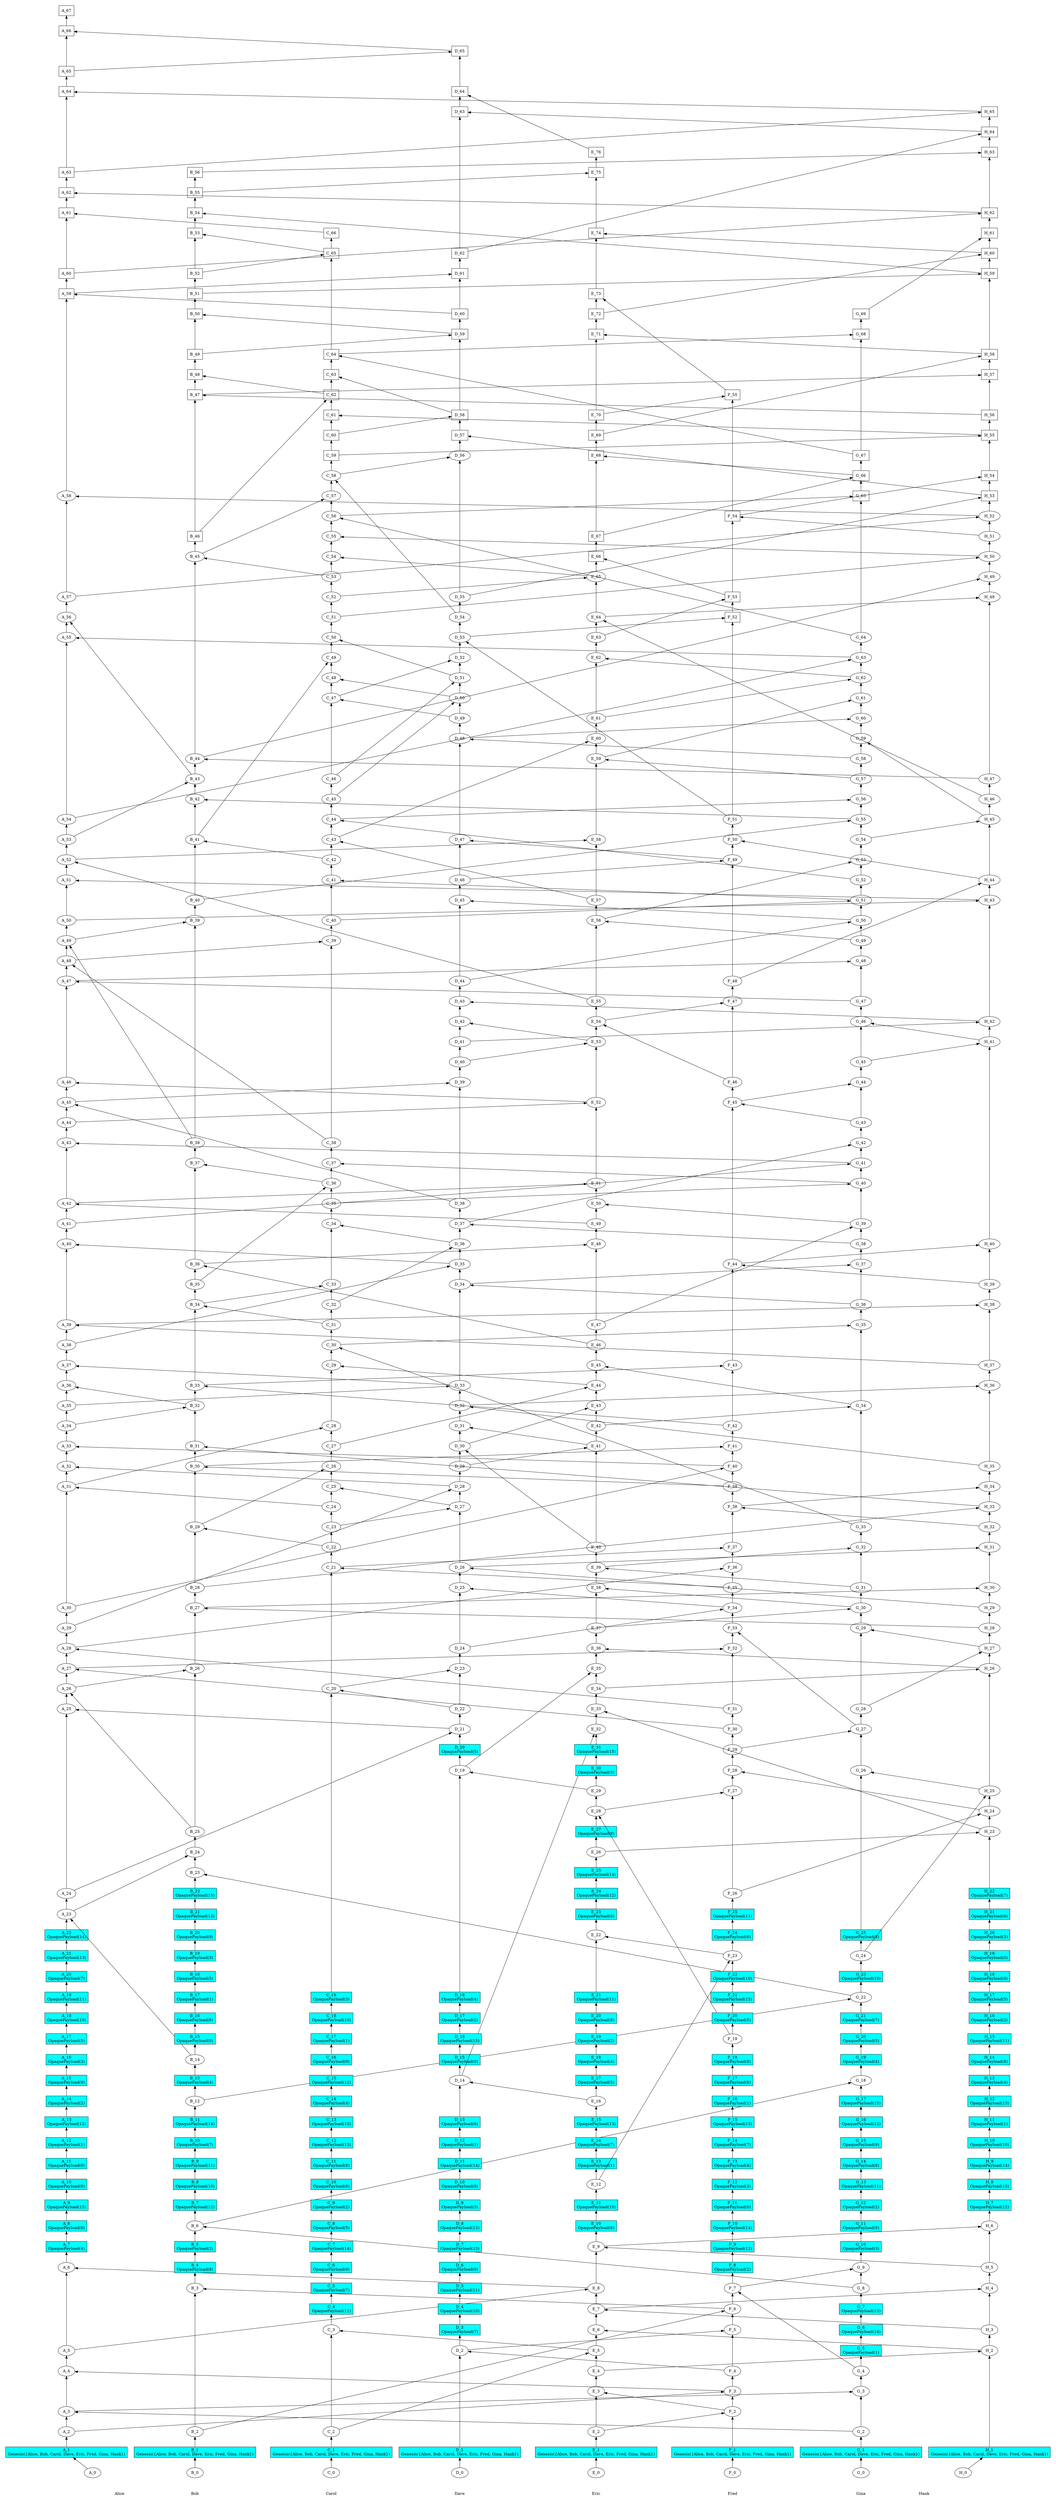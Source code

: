 /// our_id: Alice
/// peer_list: {
///   Alice: PeerState(VOTE|SEND|RECV)
///   Bob: PeerState(VOTE|SEND|RECV)
///   Carol: PeerState(VOTE|SEND|RECV)
///   Dave: PeerState(VOTE|SEND|RECV)
///   Eric: PeerState(VOTE|SEND|RECV)
///   Fred: PeerState(VOTE|SEND|RECV)
///   Gina: PeerState(VOTE|SEND|RECV)
///   Hank: PeerState(VOTE|SEND|RECV)
/// }
digraph GossipGraph {
  splines=false
  rankdir=BT

  style=invis
  subgraph cluster_Alice {
    label="Alice"
    "Alice" [style=invis]
    "Alice" -> "A_0" [style=invis]
    "A_0" -> "A_1" [minlen=1]
    "A_1" -> "A_2" [minlen=1]
    "A_2" -> "A_3" [minlen=1]
    "A_3" -> "A_4" [minlen=2]
    "A_4" -> "A_5" [minlen=1]
    "A_5" -> "A_6" [minlen=4]
    "A_6" -> "A_7" [minlen=1]
    "A_7" -> "A_8" [minlen=1]
    "A_8" -> "A_9" [minlen=1]
    "A_9" -> "A_10" [minlen=1]
    "A_10" -> "A_11" [minlen=1]
    "A_11" -> "A_12" [minlen=1]
    "A_12" -> "A_13" [minlen=1]
    "A_13" -> "A_14" [minlen=1]
    "A_14" -> "A_15" [minlen=1]
    "A_15" -> "A_16" [minlen=1]
    "A_16" -> "A_17" [minlen=1]
    "A_17" -> "A_18" [minlen=1]
    "A_18" -> "A_19" [minlen=1]
    "A_19" -> "A_20" [minlen=1]
    "A_20" -> "A_21" [minlen=1]
    "A_21" -> "A_22" [minlen=1]
    "A_22" -> "A_23" [minlen=1]
    "A_23" -> "A_24" [minlen=1]
    "A_24" -> "A_25" [minlen=9]
    "A_25" -> "A_26" [minlen=1]
    "A_26" -> "A_27" [minlen=1]
    "A_27" -> "A_28" [minlen=1]
    "A_28" -> "A_29" [minlen=1]
    "A_29" -> "A_30" [minlen=1]
    "A_30" -> "A_31" [minlen=6]
    "A_31" -> "A_32" [minlen=1]
    "A_32" -> "A_33" [minlen=1]
    "A_33" -> "A_34" [minlen=1]
    "A_34" -> "A_35" [minlen=1]
    "A_35" -> "A_36" [minlen=1]
    "A_36" -> "A_37" [minlen=1]
    "A_37" -> "A_38" [minlen=1]
    "A_38" -> "A_39" [minlen=1]
    "A_39" -> "A_40" [minlen=4]
    "A_40" -> "A_41" [minlen=1]
    "A_41" -> "A_42" [minlen=1]
    "A_42" -> "A_43" [minlen=3]
    "A_43" -> "A_44" [minlen=1]
    "A_44" -> "A_45" [minlen=1]
    "A_45" -> "A_46" [minlen=1]
    "A_46" -> "A_47" [minlen=5]
    "A_47" -> "A_48" [minlen=1]
    "A_48" -> "A_49" [minlen=1]
    "A_49" -> "A_50" [minlen=1]
    "A_50" -> "A_51" [minlen=2]
    "A_51" -> "A_52" [minlen=1]
    "A_52" -> "A_53" [minlen=1]
    "A_53" -> "A_54" [minlen=1]
    "A_54" -> "A_55" [minlen=9]
    "A_55" -> "A_56" [minlen=1]
    "A_56" -> "A_57" [minlen=1]
    "A_57" -> "A_58" [minlen=5]
    "A_58" -> "A_59" [minlen=10]
    "A_59" -> "A_60" [minlen=1]
    "A_60" -> "A_61" [minlen=3]
    "A_61" -> "A_62" [minlen=1]
    "A_62" -> "A_63" [minlen=1]
    "A_63" -> "A_64" [minlen=4]
    "A_64" -> "A_65" [minlen=1]
    "A_65" -> "A_66" [minlen=2]
    "A_66" -> "A_67" [minlen=1]
  }
  "G_2" -> "A_3" [constraint=false]
  "F_3" -> "A_4" [constraint=false]
  "E_8" -> "A_6" [constraint=false]
  "B_14" -> "A_23" [constraint=false]
  "D_21" -> "A_25" [constraint=false]
  "B_25" -> "A_26" [constraint=false]
  "F_30" -> "A_27" [constraint=false]
  "F_31" -> "A_28" [constraint=false]
  "C_24" -> "A_31" [constraint=false]
  "D_28" -> "A_32" [constraint=false]
  "F_40" -> "A_33" [constraint=false]
  "B_32" -> "A_36" [constraint=false]
  "D_33" -> "A_37" [constraint=false]
  "H_37" -> "A_39" [constraint=false]
  "D_35" -> "A_40" [constraint=false]
  "E_49" -> "A_42" [constraint=false]
  "G_41" -> "A_43" [constraint=false]
  "D_38" -> "A_45" [constraint=false]
  "E_52" -> "A_46" [constraint=false]
  "G_47" -> "A_47" [constraint=false]
  "C_38" -> "A_48" [constraint=false]
  "B_38" -> "A_49" [constraint=false]
  "H_43" -> "A_51" [constraint=false]
  "E_55" -> "A_52" [constraint=false]
  "G_63" -> "A_55" [constraint=false]
  "B_43" -> "A_56" [constraint=false]
  "H_52" -> "A_58" [constraint=false]
  "D_60" -> "A_59" [constraint=false]
  "C_66" -> "A_61" [constraint=false]
  "H_62" -> "A_62" [constraint=false]
  "H_65" -> "A_64" [constraint=false]
  "D_65" -> "A_66" [constraint=false]

  style=invis
  subgraph cluster_Bob {
    label="Bob"
    "Bob" [style=invis]
    "Bob" -> "B_0" [style=invis]
    "B_0" -> "B_1" [minlen=1]
    "B_1" -> "B_2" [minlen=1]
    "B_2" -> "B_3" [minlen=7]
    "B_3" -> "B_4" [minlen=1]
    "B_4" -> "B_5" [minlen=1]
    "B_5" -> "B_6" [minlen=1]
    "B_6" -> "B_7" [minlen=1]
    "B_7" -> "B_8" [minlen=1]
    "B_8" -> "B_9" [minlen=1]
    "B_9" -> "B_10" [minlen=1]
    "B_10" -> "B_11" [minlen=1]
    "B_11" -> "B_12" [minlen=1]
    "B_12" -> "B_13" [minlen=1]
    "B_13" -> "B_14" [minlen=1]
    "B_14" -> "B_15" [minlen=1]
    "B_15" -> "B_16" [minlen=1]
    "B_16" -> "B_17" [minlen=1]
    "B_17" -> "B_18" [minlen=1]
    "B_18" -> "B_19" [minlen=1]
    "B_19" -> "B_20" [minlen=1]
    "B_20" -> "B_21" [minlen=1]
    "B_21" -> "B_22" [minlen=1]
    "B_22" -> "B_23" [minlen=1]
    "B_23" -> "B_24" [minlen=1]
    "B_24" -> "B_25" [minlen=1]
    "B_25" -> "B_26" [minlen=8]
    "B_26" -> "B_27" [minlen=3]
    "B_27" -> "B_28" [minlen=1]
    "B_28" -> "B_29" [minlen=3]
    "B_29" -> "B_30" [minlen=3]
    "B_30" -> "B_31" [minlen=1]
    "B_31" -> "B_32" [minlen=2]
    "B_32" -> "B_33" [minlen=1]
    "B_33" -> "B_34" [minlen=4]
    "B_34" -> "B_35" [minlen=1]
    "B_35" -> "B_36" [minlen=1]
    "B_36" -> "B_37" [minlen=5]
    "B_37" -> "B_38" [minlen=1]
    "B_38" -> "B_39" [minlen=11]
    "B_39" -> "B_40" [minlen=1]
    "B_40" -> "B_41" [minlen=3]
    "B_41" -> "B_42" [minlen=2]
    "B_42" -> "B_43" [minlen=1]
    "B_43" -> "B_44" [minlen=1]
    "B_44" -> "B_45" [minlen=10]
    "B_45" -> "B_46" [minlen=1]
    "B_46" -> "B_47" [minlen=7]
    "B_47" -> "B_48" [minlen=1]
    "B_48" -> "B_49" [minlen=1]
    "B_49" -> "B_50" [minlen=2]
    "B_50" -> "B_51" [minlen=1]
    "B_51" -> "B_52" [minlen=1]
    "B_52" -> "B_53" [minlen=2]
    "B_53" -> "B_54" [minlen=1]
    "B_54" -> "B_55" [minlen=1]
    "B_55" -> "B_56" [minlen=1]
  }
  "F_6" -> "B_3" [constraint=false]
  "G_8" -> "B_6" [constraint=false]
  "G_22" -> "B_23" [constraint=false]
  "A_23" -> "B_24" [constraint=false]
  "A_26" -> "B_26" [constraint=false]
  "H_28" -> "B_27" [constraint=false]
  "C_22" -> "B_29" [constraint=false]
  "F_39" -> "B_30" [constraint=false]
  "H_33" -> "B_31" [constraint=false]
  "A_34" -> "B_32" [constraint=false]
  "F_42" -> "B_33" [constraint=false]
  "C_31" -> "B_34" [constraint=false]
  "E_46" -> "B_36" [constraint=false]
  "C_36" -> "B_37" [constraint=false]
  "A_49" -> "B_39" [constraint=false]
  "C_42" -> "B_41" [constraint=false]
  "G_55" -> "B_42" [constraint=false]
  "A_53" -> "B_43" [constraint=false]
  "H_47" -> "B_44" [constraint=false]
  "C_53" -> "B_45" [constraint=false]
  "H_56" -> "B_47" [constraint=false]
  "C_62" -> "B_48" [constraint=false]
  "D_59" -> "B_50" [constraint=false]
  "C_65" -> "B_53" [constraint=false]
  "H_59" -> "B_54" [constraint=false]

  style=invis
  subgraph cluster_Carol {
    label="Carol"
    "Carol" [style=invis]
    "Carol" -> "C_0" [style=invis]
    "C_0" -> "C_1" [minlen=1]
    "C_1" -> "C_2" [minlen=1]
    "C_2" -> "C_3" [minlen=5]
    "C_3" -> "C_4" [minlen=1]
    "C_4" -> "C_5" [minlen=1]
    "C_5" -> "C_6" [minlen=1]
    "C_6" -> "C_7" [minlen=1]
    "C_7" -> "C_8" [minlen=1]
    "C_8" -> "C_9" [minlen=1]
    "C_9" -> "C_10" [minlen=1]
    "C_10" -> "C_11" [minlen=1]
    "C_11" -> "C_12" [minlen=1]
    "C_12" -> "C_13" [minlen=1]
    "C_13" -> "C_14" [minlen=1]
    "C_14" -> "C_15" [minlen=1]
    "C_15" -> "C_16" [minlen=1]
    "C_16" -> "C_17" [minlen=1]
    "C_17" -> "C_18" [minlen=1]
    "C_18" -> "C_19" [minlen=1]
    "C_19" -> "C_20" [minlen=15]
    "C_20" -> "C_21" [minlen=6]
    "C_21" -> "C_22" [minlen=1]
    "C_22" -> "C_23" [minlen=1]
    "C_23" -> "C_24" [minlen=1]
    "C_24" -> "C_25" [minlen=1]
    "C_25" -> "C_26" [minlen=1]
    "C_26" -> "C_27" [minlen=1]
    "C_27" -> "C_28" [minlen=1]
    "C_28" -> "C_29" [minlen=3]
    "C_29" -> "C_30" [minlen=1]
    "C_30" -> "C_31" [minlen=1]
    "C_31" -> "C_32" [minlen=1]
    "C_32" -> "C_33" [minlen=1]
    "C_33" -> "C_34" [minlen=3]
    "C_34" -> "C_35" [minlen=1]
    "C_35" -> "C_36" [minlen=1]
    "C_36" -> "C_37" [minlen=1]
    "C_37" -> "C_38" [minlen=1]
    "C_38" -> "C_39" [minlen=10]
    "C_39" -> "C_40" [minlen=1]
    "C_40" -> "C_41" [minlen=2]
    "C_41" -> "C_42" [minlen=1]
    "C_42" -> "C_43" [minlen=1]
    "C_43" -> "C_44" [minlen=1]
    "C_44" -> "C_45" [minlen=1]
    "C_45" -> "C_46" [minlen=1]
    "C_46" -> "C_47" [minlen=4]
    "C_47" -> "C_48" [minlen=1]
    "C_48" -> "C_49" [minlen=1]
    "C_49" -> "C_50" [minlen=1]
    "C_50" -> "C_51" [minlen=1]
    "C_51" -> "C_52" [minlen=1]
    "C_52" -> "C_53" [minlen=1]
    "C_53" -> "C_54" [minlen=1]
    "C_54" -> "C_55" [minlen=1]
    "C_55" -> "C_56" [minlen=1]
    "C_56" -> "C_57" [minlen=1]
    "C_57" -> "C_58" [minlen=1]
    "C_58" -> "C_59" [minlen=1]
    "C_59" -> "C_60" [minlen=1]
    "C_60" -> "C_61" [minlen=1]
    "C_61" -> "C_62" [minlen=1]
    "C_62" -> "C_63" [minlen=1]
    "C_63" -> "C_64" [minlen=1]
    "C_64" -> "C_65" [minlen=5]
    "C_65" -> "C_66" [minlen=1]
  }
  "E_5" -> "C_3" [constraint=false]
  "D_22" -> "C_20" [constraint=false]
  "F_35" -> "C_21" [constraint=false]
  "D_27" -> "C_25" [constraint=false]
  "B_29" -> "C_26" [constraint=false]
  "A_31" -> "C_28" [constraint=false]
  "E_44" -> "C_29" [constraint=false]
  "G_33" -> "C_30" [constraint=false]
  "B_34" -> "C_33" [constraint=false]
  "D_36" -> "C_34" [constraint=false]
  "B_35" -> "C_36" [constraint=false]
  "G_40" -> "C_37" [constraint=false]
  "A_48" -> "C_39" [constraint=false]
  "G_51" -> "C_41" [constraint=false]
  "E_57" -> "C_43" [constraint=false]
  "G_52" -> "C_44" [constraint=false]
  "D_49" -> "C_47" [constraint=false]
  "D_50" -> "C_48" [constraint=false]
  "B_41" -> "C_49" [constraint=false]
  "D_51" -> "C_50" [constraint=false]
  "E_65" -> "C_54" [constraint=false]
  "H_50" -> "C_55" [constraint=false]
  "G_64" -> "C_56" [constraint=false]
  "B_45" -> "C_57" [constraint=false]
  "D_54" -> "C_58" [constraint=false]
  "H_55" -> "C_61" [constraint=false]
  "B_46" -> "C_62" [constraint=false]
  "D_58" -> "C_63" [constraint=false]
  "G_67" -> "C_64" [constraint=false]
  "B_52" -> "C_65" [constraint=false]

  style=invis
  subgraph cluster_Dave {
    label="Dave"
    "Dave" [style=invis]
    "Dave" -> "D_0" [style=invis]
    "D_0" -> "D_1" [minlen=1]
    "D_1" -> "D_2" [minlen=5]
    "D_2" -> "D_3" [minlen=1]
    "D_3" -> "D_4" [minlen=1]
    "D_4" -> "D_5" [minlen=1]
    "D_5" -> "D_6" [minlen=1]
    "D_6" -> "D_7" [minlen=1]
    "D_7" -> "D_8" [minlen=1]
    "D_8" -> "D_9" [minlen=1]
    "D_9" -> "D_10" [minlen=1]
    "D_10" -> "D_11" [minlen=1]
    "D_11" -> "D_12" [minlen=1]
    "D_12" -> "D_13" [minlen=1]
    "D_13" -> "D_14" [minlen=2]
    "D_14" -> "D_15" [minlen=1]
    "D_15" -> "D_16" [minlen=1]
    "D_16" -> "D_17" [minlen=1]
    "D_17" -> "D_18" [minlen=1]
    "D_18" -> "D_19" [minlen=11]
    "D_19" -> "D_20" [minlen=1]
    "D_20" -> "D_21" [minlen=1]
    "D_21" -> "D_22" [minlen=1]
    "D_22" -> "D_23" [minlen=2]
    "D_23" -> "D_24" [minlen=1]
    "D_24" -> "D_25" [minlen=3]
    "D_25" -> "D_26" [minlen=1]
    "D_26" -> "D_27" [minlen=3]
    "D_27" -> "D_28" [minlen=1]
    "D_28" -> "D_29" [minlen=1]
    "D_29" -> "D_30" [minlen=1]
    "D_30" -> "D_31" [minlen=1]
    "D_31" -> "D_32" [minlen=1]
    "D_32" -> "D_33" [minlen=1]
    "D_33" -> "D_34" [minlen=5]
    "D_34" -> "D_35" [minlen=1]
    "D_35" -> "D_36" [minlen=1]
    "D_36" -> "D_37" [minlen=1]
    "D_37" -> "D_38" [minlen=1]
    "D_38" -> "D_39" [minlen=6]
    "D_39" -> "D_40" [minlen=1]
    "D_40" -> "D_41" [minlen=1]
    "D_41" -> "D_42" [minlen=1]
    "D_42" -> "D_43" [minlen=1]
    "D_43" -> "D_44" [minlen=1]
    "D_44" -> "D_45" [minlen=4]
    "D_45" -> "D_46" [minlen=1]
    "D_46" -> "D_47" [minlen=2]
    "D_47" -> "D_48" [minlen=5]
    "D_48" -> "D_49" [minlen=1]
    "D_49" -> "D_50" [minlen=1]
    "D_50" -> "D_51" [minlen=1]
    "D_51" -> "D_52" [minlen=1]
    "D_52" -> "D_53" [minlen=1]
    "D_53" -> "D_54" [minlen=1]
    "D_54" -> "D_55" [minlen=1]
    "D_55" -> "D_56" [minlen=7]
    "D_56" -> "D_57" [minlen=1]
    "D_57" -> "D_58" [minlen=1]
    "D_58" -> "D_59" [minlen=4]
    "D_59" -> "D_60" [minlen=1]
    "D_60" -> "D_61" [minlen=2]
    "D_61" -> "D_62" [minlen=1]
    "D_62" -> "D_63" [minlen=7]
    "D_63" -> "D_64" [minlen=1]
    "D_64" -> "D_65" [minlen=2]
  }
  "F_4" -> "D_2" [constraint=false]
  "E_16" -> "D_14" [constraint=false]
  "E_29" -> "D_19" [constraint=false]
  "A_24" -> "D_21" [constraint=false]
  "C_20" -> "D_23" [constraint=false]
  "F_34" -> "D_25" [constraint=false]
  "H_29" -> "D_26" [constraint=false]
  "C_23" -> "D_27" [constraint=false]
  "A_29" -> "D_28" [constraint=false]
  "E_40" -> "D_30" [constraint=false]
  "E_41" -> "D_31" [constraint=false]
  "H_35" -> "D_32" [constraint=false]
  "A_35" -> "D_33" [constraint=false]
  "G_36" -> "D_34" [constraint=false]
  "A_38" -> "D_35" [constraint=false]
  "C_32" -> "D_36" [constraint=false]
  "G_38" -> "D_37" [constraint=false]
  "A_45" -> "D_39" [constraint=false]
  "E_53" -> "D_42" [constraint=false]
  "H_42" -> "D_43" [constraint=false]
  "G_50" -> "D_45" [constraint=false]
  "F_49" -> "D_47" [constraint=false]
  "G_58" -> "D_48" [constraint=false]
  "C_45" -> "D_50" [constraint=false]
  "C_46" -> "D_51" [constraint=false]
  "C_47" -> "D_52" [constraint=false]
  "F_51" -> "D_53" [constraint=false]
  "C_58" -> "D_56" [constraint=false]
  "H_53" -> "D_57" [constraint=false]
  "C_60" -> "D_58" [constraint=false]
  "B_49" -> "D_59" [constraint=false]
  "A_59" -> "D_61" [constraint=false]
  "H_64" -> "D_63" [constraint=false]
  "E_76" -> "D_64" [constraint=false]
  "A_65" -> "D_65" [constraint=false]

  style=invis
  subgraph cluster_Eric {
    label="Eric"
    "Eric" [style=invis]
    "Eric" -> "E_0" [style=invis]
    "E_0" -> "E_1" [minlen=1]
    "E_1" -> "E_2" [minlen=1]
    "E_2" -> "E_3" [minlen=2]
    "E_3" -> "E_4" [minlen=1]
    "E_4" -> "E_5" [minlen=1]
    "E_5" -> "E_6" [minlen=1]
    "E_6" -> "E_7" [minlen=1]
    "E_7" -> "E_8" [minlen=1]
    "E_8" -> "E_9" [minlen=2]
    "E_9" -> "E_10" [minlen=1]
    "E_10" -> "E_11" [minlen=1]
    "E_11" -> "E_12" [minlen=1]
    "E_12" -> "E_13" [minlen=1]
    "E_13" -> "E_14" [minlen=1]
    "E_14" -> "E_15" [minlen=1]
    "E_15" -> "E_16" [minlen=1]
    "E_16" -> "E_17" [minlen=1]
    "E_17" -> "E_18" [minlen=1]
    "E_18" -> "E_19" [minlen=1]
    "E_19" -> "E_20" [minlen=1]
    "E_20" -> "E_21" [minlen=1]
    "E_21" -> "E_22" [minlen=3]
    "E_22" -> "E_23" [minlen=1]
    "E_23" -> "E_24" [minlen=1]
    "E_24" -> "E_25" [minlen=1]
    "E_25" -> "E_26" [minlen=1]
    "E_26" -> "E_27" [minlen=1]
    "E_27" -> "E_28" [minlen=1]
    "E_28" -> "E_29" [minlen=1]
    "E_29" -> "E_30" [minlen=1]
    "E_30" -> "E_31" [minlen=1]
    "E_31" -> "E_32" [minlen=1]
    "E_32" -> "E_33" [minlen=1]
    "E_33" -> "E_34" [minlen=1]
    "E_34" -> "E_35" [minlen=1]
    "E_35" -> "E_36" [minlen=1]
    "E_36" -> "E_37" [minlen=1]
    "E_37" -> "E_38" [minlen=2]
    "E_38" -> "E_39" [minlen=1]
    "E_39" -> "E_40" [minlen=1]
    "E_40" -> "E_41" [minlen=5]
    "E_41" -> "E_42" [minlen=1]
    "E_42" -> "E_43" [minlen=1]
    "E_43" -> "E_44" [minlen=1]
    "E_44" -> "E_45" [minlen=1]
    "E_45" -> "E_46" [minlen=1]
    "E_46" -> "E_47" [minlen=1]
    "E_47" -> "E_48" [minlen=4]
    "E_48" -> "E_49" [minlen=1]
    "E_49" -> "E_50" [minlen=1]
    "E_50" -> "E_51" [minlen=1]
    "E_51" -> "E_52" [minlen=4]
    "E_52" -> "E_53" [minlen=3]
    "E_53" -> "E_54" [minlen=1]
    "E_54" -> "E_55" [minlen=1]
    "E_55" -> "E_56" [minlen=4]
    "E_56" -> "E_57" [minlen=1]
    "E_57" -> "E_58" [minlen=3]
    "E_58" -> "E_59" [minlen=4]
    "E_59" -> "E_60" [minlen=1]
    "E_60" -> "E_61" [minlen=1]
    "E_61" -> "E_62" [minlen=3]
    "E_62" -> "E_63" [minlen=1]
    "E_63" -> "E_64" [minlen=1]
    "E_64" -> "E_65" [minlen=2]
    "E_65" -> "E_66" [minlen=1]
    "E_66" -> "E_67" [minlen=1]
    "E_67" -> "E_68" [minlen=4]
    "E_68" -> "E_69" [minlen=1]
    "E_69" -> "E_70" [minlen=1]
    "E_70" -> "E_71" [minlen=4]
    "E_71" -> "E_72" [minlen=1]
    "E_72" -> "E_73" [minlen=1]
    "E_73" -> "E_74" [minlen=3]
    "E_74" -> "E_75" [minlen=3]
    "E_75" -> "E_76" [minlen=1]
  }
  "F_2" -> "E_3" [constraint=false]
  "C_2" -> "E_5" [constraint=false]
  "H_2" -> "E_6" [constraint=false]
  "H_3" -> "E_7" [constraint=false]
  "A_5" -> "E_8" [constraint=false]
  "H_5" -> "E_9" [constraint=false]
  "F_23" -> "E_22" [constraint=false]
  "F_19" -> "E_28" [constraint=false]
  "D_14" -> "E_32" [constraint=false]
  "H_23" -> "E_33" [constraint=false]
  "D_19" -> "E_35" [constraint=false]
  "H_26" -> "E_36" [constraint=false]
  "G_30" -> "E_38" [constraint=false]
  "G_31" -> "E_39" [constraint=false]
  "D_29" -> "E_41" [constraint=false]
  "D_30" -> "E_43" [constraint=false]
  "C_27" -> "E_44" [constraint=false]
  "G_34" -> "E_45" [constraint=false]
  "B_36" -> "E_48" [constraint=false]
  "G_39" -> "E_50" [constraint=false]
  "A_42" -> "E_51" [constraint=false]
  "A_44" -> "E_52" [constraint=false]
  "D_40" -> "E_53" [constraint=false]
  "F_46" -> "E_54" [constraint=false]
  "G_49" -> "E_56" [constraint=false]
  "A_52" -> "E_58" [constraint=false]
  "G_57" -> "E_59" [constraint=false]
  "C_43" -> "E_60" [constraint=false]
  "G_62" -> "E_62" [constraint=false]
  "H_46" -> "E_64" [constraint=false]
  "C_52" -> "E_65" [constraint=false]
  "F_53" -> "E_66" [constraint=false]
  "G_66" -> "E_68" [constraint=false]
  "H_58" -> "E_71" [constraint=false]
  "F_55" -> "E_73" [constraint=false]
  "H_60" -> "E_74" [constraint=false]
  "B_55" -> "E_75" [constraint=false]

  style=invis
  subgraph cluster_Fred {
    label="Fred"
    "Fred" [style=invis]
    "Fred" -> "F_0" [style=invis]
    "F_0" -> "F_1" [minlen=1]
    "F_1" -> "F_2" [minlen=2]
    "F_2" -> "F_3" [minlen=1]
    "F_3" -> "F_4" [minlen=1]
    "F_4" -> "F_5" [minlen=2]
    "F_5" -> "F_6" [minlen=1]
    "F_6" -> "F_7" [minlen=1]
    "F_7" -> "F_8" [minlen=1]
    "F_8" -> "F_9" [minlen=1]
    "F_9" -> "F_10" [minlen=1]
    "F_10" -> "F_11" [minlen=1]
    "F_11" -> "F_12" [minlen=1]
    "F_12" -> "F_13" [minlen=1]
    "F_13" -> "F_14" [minlen=1]
    "F_14" -> "F_15" [minlen=1]
    "F_15" -> "F_16" [minlen=1]
    "F_16" -> "F_17" [minlen=1]
    "F_17" -> "F_18" [minlen=1]
    "F_18" -> "F_19" [minlen=1]
    "F_19" -> "F_20" [minlen=1]
    "F_20" -> "F_21" [minlen=1]
    "F_21" -> "F_22" [minlen=1]
    "F_22" -> "F_23" [minlen=1]
    "F_23" -> "F_24" [minlen=1]
    "F_24" -> "F_25" [minlen=1]
    "F_25" -> "F_26" [minlen=1]
    "F_26" -> "F_27" [minlen=5]
    "F_27" -> "F_28" [minlen=1]
    "F_28" -> "F_29" [minlen=1]
    "F_29" -> "F_30" [minlen=1]
    "F_30" -> "F_31" [minlen=1]
    "F_31" -> "F_32" [minlen=3]
    "F_32" -> "F_33" [minlen=1]
    "F_33" -> "F_34" [minlen=1]
    "F_34" -> "F_35" [minlen=1]
    "F_35" -> "F_36" [minlen=1]
    "F_36" -> "F_37" [minlen=1]
    "F_37" -> "F_38" [minlen=2]
    "F_38" -> "F_39" [minlen=1]
    "F_39" -> "F_40" [minlen=1]
    "F_40" -> "F_41" [minlen=1]
    "F_41" -> "F_42" [minlen=1]
    "F_42" -> "F_43" [minlen=3]
    "F_43" -> "F_44" [minlen=5]
    "F_44" -> "F_45" [minlen=8]
    "F_45" -> "F_46" [minlen=1]
    "F_46" -> "F_47" [minlen=4]
    "F_47" -> "F_48" [minlen=1]
    "F_48" -> "F_49" [minlen=6]
    "F_49" -> "F_50" [minlen=1]
    "F_50" -> "F_51" [minlen=1]
    "F_51" -> "F_52" [minlen=10]
    "F_52" -> "F_53" [minlen=1]
    "F_53" -> "F_54" [minlen=4]
    "F_54" -> "F_55" [minlen=6]
  }
  "E_2" -> "F_2" [constraint=false]
  "A_2" -> "F_3" [constraint=false]
  "D_2" -> "F_5" [constraint=false]
  "B_2" -> "F_6" [constraint=false]
  "G_4" -> "F_7" [constraint=false]
  "E_12" -> "F_23" [constraint=false]
  "E_28" -> "F_27" [constraint=false]
  "H_24" -> "F_28" [constraint=false]
  "A_27" -> "F_32" [constraint=false]
  "G_27" -> "F_33" [constraint=false]
  "D_24" -> "F_34" [constraint=false]
  "A_28" -> "F_36" [constraint=false]
  "C_21" -> "F_37" [constraint=false]
  "H_32" -> "F_38" [constraint=false]
  "A_30" -> "F_40" [constraint=false]
  "B_30" -> "F_41" [constraint=false]
  "B_33" -> "F_43" [constraint=false]
  "H_39" -> "F_44" [constraint=false]
  "G_43" -> "F_45" [constraint=false]
  "E_54" -> "F_47" [constraint=false]
  "D_46" -> "F_49" [constraint=false]
  "H_44" -> "F_50" [constraint=false]
  "D_53" -> "F_52" [constraint=false]
  "E_63" -> "F_53" [constraint=false]
  "H_51" -> "F_54" [constraint=false]
  "E_70" -> "F_55" [constraint=false]

  style=invis
  subgraph cluster_Gina {
    label="Gina"
    "Gina" [style=invis]
    "Gina" -> "G_0" [style=invis]
    "G_0" -> "G_1" [minlen=1]
    "G_1" -> "G_2" [minlen=1]
    "G_2" -> "G_3" [minlen=2]
    "G_3" -> "G_4" [minlen=1]
    "G_4" -> "G_5" [minlen=1]
    "G_5" -> "G_6" [minlen=1]
    "G_6" -> "G_7" [minlen=1]
    "G_7" -> "G_8" [minlen=1]
    "G_8" -> "G_9" [minlen=1]
    "G_9" -> "G_10" [minlen=1]
    "G_10" -> "G_11" [minlen=1]
    "G_11" -> "G_12" [minlen=1]
    "G_12" -> "G_13" [minlen=1]
    "G_13" -> "G_14" [minlen=1]
    "G_14" -> "G_15" [minlen=1]
    "G_15" -> "G_16" [minlen=1]
    "G_16" -> "G_17" [minlen=1]
    "G_17" -> "G_18" [minlen=1]
    "G_18" -> "G_19" [minlen=1]
    "G_19" -> "G_20" [minlen=1]
    "G_20" -> "G_21" [minlen=1]
    "G_21" -> "G_22" [minlen=1]
    "G_22" -> "G_23" [minlen=1]
    "G_23" -> "G_24" [minlen=1]
    "G_24" -> "G_25" [minlen=1]
    "G_25" -> "G_26" [minlen=8]
    "G_26" -> "G_27" [minlen=2]
    "G_27" -> "G_28" [minlen=1]
    "G_28" -> "G_29" [minlen=4]
    "G_29" -> "G_30" [minlen=1]
    "G_30" -> "G_31" [minlen=1]
    "G_31" -> "G_32" [minlen=2]
    "G_32" -> "G_33" [minlen=1]
    "G_33" -> "G_34" [minlen=6]
    "G_34" -> "G_35" [minlen=4]
    "G_35" -> "G_36" [minlen=1]
    "G_36" -> "G_37" [minlen=2]
    "G_37" -> "G_38" [minlen=1]
    "G_38" -> "G_39" [minlen=1]
    "G_39" -> "G_40" [minlen=2]
    "G_40" -> "G_41" [minlen=1]
    "G_41" -> "G_42" [minlen=1]
    "G_42" -> "G_43" [minlen=1]
    "G_43" -> "G_44" [minlen=2]
    "G_44" -> "G_45" [minlen=1]
    "G_45" -> "G_46" [minlen=2]
    "G_46" -> "G_47" [minlen=1]
    "G_47" -> "G_48" [minlen=2]
    "G_48" -> "G_49" [minlen=1]
    "G_49" -> "G_50" [minlen=1]
    "G_50" -> "G_51" [minlen=1]
    "G_51" -> "G_52" [minlen=1]
    "G_52" -> "G_53" [minlen=1]
    "G_53" -> "G_54" [minlen=1]
    "G_54" -> "G_55" [minlen=1]
    "G_55" -> "G_56" [minlen=1]
    "G_56" -> "G_57" [minlen=1]
    "G_57" -> "G_58" [minlen=1]
    "G_58" -> "G_59" [minlen=1]
    "G_59" -> "G_60" [minlen=1]
    "G_60" -> "G_61" [minlen=1]
    "G_61" -> "G_62" [minlen=1]
    "G_62" -> "G_63" [minlen=1]
    "G_63" -> "G_64" [minlen=1]
    "G_64" -> "G_65" [minlen=7]
    "G_65" -> "G_66" [minlen=1]
    "G_66" -> "G_67" [minlen=1]
    "G_67" -> "G_68" [minlen=6]
    "G_68" -> "G_69" [minlen=1]
  }
  "A_3" -> "G_3" [constraint=false]
  "F_7" -> "G_9" [constraint=false]
  "B_6" -> "G_18" [constraint=false]
  "B_12" -> "G_22" [constraint=false]
  "H_25" -> "G_26" [constraint=false]
  "F_29" -> "G_27" [constraint=false]
  "H_27" -> "G_29" [constraint=false]
  "E_37" -> "G_30" [constraint=false]
  "E_39" -> "G_32" [constraint=false]
  "E_42" -> "G_34" [constraint=false]
  "C_30" -> "G_35" [constraint=false]
  "D_34" -> "G_37" [constraint=false]
  "E_47" -> "G_39" [constraint=false]
  "C_35" -> "G_40" [constraint=false]
  "A_41" -> "G_41" [constraint=false]
  "D_37" -> "G_42" [constraint=false]
  "F_45" -> "G_44" [constraint=false]
  "H_41" -> "G_46" [constraint=false]
  "A_47" -> "G_48" [constraint=false]
  "D_44" -> "G_50" [constraint=false]
  "C_40" -> "G_51" [constraint=false]
  "E_56" -> "G_53" [constraint=false]
  "B_40" -> "G_55" [constraint=false]
  "C_44" -> "G_56" [constraint=false]
  "H_45" -> "G_59" [constraint=false]
  "D_48" -> "G_60" [constraint=false]
  "E_59" -> "G_61" [constraint=false]
  "E_61" -> "G_62" [constraint=false]
  "A_54" -> "G_63" [constraint=false]
  "C_56" -> "G_65" [constraint=false]
  "E_67" -> "G_66" [constraint=false]
  "C_64" -> "G_68" [constraint=false]

  style=invis
  subgraph cluster_Hank {
    label="Hank"
    "Hank" [style=invis]
    "Hank" -> "H_0" [style=invis]
    "H_0" -> "H_1" [minlen=1]
    "H_1" -> "H_2" [minlen=5]
    "H_2" -> "H_3" [minlen=1]
    "H_3" -> "H_4" [minlen=2]
    "H_4" -> "H_5" [minlen=1]
    "H_5" -> "H_6" [minlen=2]
    "H_6" -> "H_7" [minlen=1]
    "H_7" -> "H_8" [minlen=1]
    "H_8" -> "H_9" [minlen=1]
    "H_9" -> "H_10" [minlen=1]
    "H_10" -> "H_11" [minlen=1]
    "H_11" -> "H_12" [minlen=1]
    "H_12" -> "H_13" [minlen=1]
    "H_13" -> "H_14" [minlen=1]
    "H_14" -> "H_15" [minlen=1]
    "H_15" -> "H_16" [minlen=1]
    "H_16" -> "H_17" [minlen=1]
    "H_17" -> "H_18" [minlen=1]
    "H_18" -> "H_19" [minlen=1]
    "H_19" -> "H_20" [minlen=1]
    "H_20" -> "H_21" [minlen=1]
    "H_21" -> "H_22" [minlen=1]
    "H_22" -> "H_23" [minlen=3]
    "H_23" -> "H_24" [minlen=1]
    "H_24" -> "H_25" [minlen=1]
    "H_25" -> "H_26" [minlen=6]
    "H_26" -> "H_27" [minlen=1]
    "H_27" -> "H_28" [minlen=1]
    "H_28" -> "H_29" [minlen=1]
    "H_29" -> "H_30" [minlen=1]
    "H_30" -> "H_31" [minlen=2]
    "H_31" -> "H_32" [minlen=1]
    "H_32" -> "H_33" [minlen=1]
    "H_33" -> "H_34" [minlen=1]
    "H_34" -> "H_35" [minlen=1]
    "H_35" -> "H_36" [minlen=4]
    "H_36" -> "H_37" [minlen=1]
    "H_37" -> "H_38" [minlen=3]
    "H_38" -> "H_39" [minlen=1]
    "H_39" -> "H_40" [minlen=2]
    "H_40" -> "H_41" [minlen=10]
    "H_41" -> "H_42" [minlen=1]
    "H_42" -> "H_43" [minlen=6]
    "H_43" -> "H_44" [minlen=1]
    "H_44" -> "H_45" [minlen=3]
    "H_45" -> "H_46" [minlen=1]
    "H_46" -> "H_47" [minlen=1]
    "H_47" -> "H_48" [minlen=9]
    "H_48" -> "H_49" [minlen=1]
    "H_49" -> "H_50" [minlen=1]
    "H_50" -> "H_51" [minlen=1]
    "H_51" -> "H_52" [minlen=1]
    "H_52" -> "H_53" [minlen=1]
    "H_53" -> "H_54" [minlen=1]
    "H_54" -> "H_55" [minlen=2]
    "H_55" -> "H_56" [minlen=1]
    "H_56" -> "H_57" [minlen=2]
    "H_57" -> "H_58" [minlen=1]
    "H_58" -> "H_59" [minlen=4]
    "H_59" -> "H_60" [minlen=1]
    "H_60" -> "H_61" [minlen=1]
    "H_61" -> "H_62" [minlen=1]
    "H_62" -> "H_63" [minlen=3]
    "H_63" -> "H_64" [minlen=1]
    "H_64" -> "H_65" [minlen=1]
  }
  "E_4" -> "H_2" [constraint=false]
  "E_7" -> "H_4" [constraint=false]
  "E_9" -> "H_6" [constraint=false]
  "E_26" -> "H_23" [constraint=false]
  "F_26" -> "H_24" [constraint=false]
  "G_24" -> "H_25" [constraint=false]
  "E_34" -> "H_26" [constraint=false]
  "G_28" -> "H_27" [constraint=false]
  "B_27" -> "H_30" [constraint=false]
  "D_26" -> "H_31" [constraint=false]
  "B_28" -> "H_33" [constraint=false]
  "F_38" -> "H_34" [constraint=false]
  "D_32" -> "H_36" [constraint=false]
  "A_39" -> "H_38" [constraint=false]
  "F_44" -> "H_40" [constraint=false]
  "G_45" -> "H_41" [constraint=false]
  "D_41" -> "H_42" [constraint=false]
  "A_50" -> "H_43" [constraint=false]
  "F_48" -> "H_44" [constraint=false]
  "G_54" -> "H_45" [constraint=false]
  "E_64" -> "H_48" [constraint=false]
  "B_44" -> "H_49" [constraint=false]
  "C_51" -> "H_50" [constraint=false]
  "A_57" -> "H_52" [constraint=false]
  "D_55" -> "H_53" [constraint=false]
  "F_54" -> "H_54" [constraint=false]
  "C_59" -> "H_55" [constraint=false]
  "B_47" -> "H_57" [constraint=false]
  "E_69" -> "H_58" [constraint=false]
  "B_51" -> "H_59" [constraint=false]
  "E_72" -> "H_60" [constraint=false]
  "G_69" -> "H_61" [constraint=false]
  "A_60" -> "H_62" [constraint=false]
  "B_56" -> "H_63" [constraint=false]
  "D_62" -> "H_64" [constraint=false]
  "A_63" -> "H_65" [constraint=false]

  {
    rank=same
    "Alice" [style=filled, color=white]
    "Bob" [style=filled, color=white]
    "Carol" [style=filled, color=white]
    "Dave" [style=filled, color=white]
    "Eric" [style=filled, color=white]
    "Fred" [style=filled, color=white]
    "Gina" [style=filled, color=white]
    "Hank" [style=filled, color=white]
  }
  "Alice" -> "Bob" -> "Carol" -> "Dave" -> "Eric" -> "Fred" -> "Gina" -> "Hank" [style=invis]

/// ===== details of events =====
  "A_0" [fillcolor=white, label=<<table border="0" cellborder="0" cellpadding="0" cellspacing="0">
<tr><td colspan="6">A_0</td></tr>
</table>>]
/// cause: Initial
/// last_ancestors: {Alice: 0}

  "A_1" [style=filled, fillcolor=cyan, shape=rectangle, label=<<table border="0" cellborder="0" cellpadding="0" cellspacing="0">
<tr><td colspan="6">A_1</td></tr>
<tr><td colspan="6">Genesis({Alice, Bob, Carol, Dave, Eric, Fred, Gina, Hank})</td></tr>
</table>>]
/// cause: Observation(Genesis({Alice, Bob, Carol, Dave, Eric, Fred, Gina, Hank}))
/// last_ancestors: {Alice: 1}

  "A_2" [fillcolor=white, label=<<table border="0" cellborder="0" cellpadding="0" cellspacing="0">
<tr><td colspan="6">A_2</td></tr>
</table>>]
/// cause: Requesting(Fred)
/// last_ancestors: {Alice: 2}

  "A_3" [fillcolor=white, label=<<table border="0" cellborder="0" cellpadding="0" cellspacing="0">
<tr><td colspan="6">A_3</td></tr>
</table>>]
/// cause: Request
/// last_ancestors: {Alice: 3, Gina: 2}

  "A_4" [fillcolor=white, label=<<table border="0" cellborder="0" cellpadding="0" cellspacing="0">
<tr><td colspan="6">A_4</td></tr>
</table>>]
/// cause: Response
/// last_ancestors: {Alice: 4, Eric: 2, Fred: 3, Gina: 2}

  "A_5" [fillcolor=white, label=<<table border="0" cellborder="0" cellpadding="0" cellspacing="0">
<tr><td colspan="6">A_5</td></tr>
</table>>]
/// cause: Requesting(Eric)
/// last_ancestors: {Alice: 5, Eric: 2, Fred: 3, Gina: 2}

  "A_6" [fillcolor=white, label=<<table border="0" cellborder="0" cellpadding="0" cellspacing="0">
<tr><td colspan="6">A_6</td></tr>
</table>>]
/// cause: Response
/// last_ancestors: {Alice: 6, Carol: 2, Eric: 8, Fred: 3, Gina: 2, Hank: 3}

  "A_7" [style=filled, fillcolor=cyan, shape=rectangle, label=<<table border="0" cellborder="0" cellpadding="0" cellspacing="0">
<tr><td colspan="6">A_7</td></tr>
<tr><td colspan="6">OpaquePayload(4)</td></tr>
</table>>]
/// cause: Observation(OpaquePayload(4))
/// last_ancestors: {Alice: 7, Carol: 2, Eric: 8, Fred: 3, Gina: 2, Hank: 3}

  "A_8" [style=filled, fillcolor=cyan, shape=rectangle, label=<<table border="0" cellborder="0" cellpadding="0" cellspacing="0">
<tr><td colspan="6">A_8</td></tr>
<tr><td colspan="6">OpaquePayload(8)</td></tr>
</table>>]
/// cause: Observation(OpaquePayload(8))
/// last_ancestors: {Alice: 8, Carol: 2, Eric: 8, Fred: 3, Gina: 2, Hank: 3}

  "A_9" [style=filled, fillcolor=cyan, shape=rectangle, label=<<table border="0" cellborder="0" cellpadding="0" cellspacing="0">
<tr><td colspan="6">A_9</td></tr>
<tr><td colspan="6">OpaquePayload(15)</td></tr>
</table>>]
/// cause: Observation(OpaquePayload(15))
/// last_ancestors: {Alice: 9, Carol: 2, Eric: 8, Fred: 3, Gina: 2, Hank: 3}

  "A_10" [style=filled, fillcolor=cyan, shape=rectangle, label=<<table border="0" cellborder="0" cellpadding="0" cellspacing="0">
<tr><td colspan="6">A_10</td></tr>
<tr><td colspan="6">OpaquePayload(6)</td></tr>
</table>>]
/// cause: Observation(OpaquePayload(6))
/// last_ancestors: {Alice: 10, Carol: 2, Eric: 8, Fred: 3, Gina: 2, Hank: 3}

  "A_11" [style=filled, fillcolor=cyan, shape=rectangle, label=<<table border="0" cellborder="0" cellpadding="0" cellspacing="0">
<tr><td colspan="6">A_11</td></tr>
<tr><td colspan="6">OpaquePayload(0)</td></tr>
</table>>]
/// cause: Observation(OpaquePayload(0))
/// last_ancestors: {Alice: 11, Carol: 2, Eric: 8, Fred: 3, Gina: 2, Hank: 3}

  "A_12" [style=filled, fillcolor=cyan, shape=rectangle, label=<<table border="0" cellborder="0" cellpadding="0" cellspacing="0">
<tr><td colspan="6">A_12</td></tr>
<tr><td colspan="6">OpaquePayload(1)</td></tr>
</table>>]
/// cause: Observation(OpaquePayload(1))
/// last_ancestors: {Alice: 12, Carol: 2, Eric: 8, Fred: 3, Gina: 2, Hank: 3}

  "A_13" [style=filled, fillcolor=cyan, shape=rectangle, label=<<table border="0" cellborder="0" cellpadding="0" cellspacing="0">
<tr><td colspan="6">A_13</td></tr>
<tr><td colspan="6">OpaquePayload(12)</td></tr>
</table>>]
/// cause: Observation(OpaquePayload(12))
/// last_ancestors: {Alice: 13, Carol: 2, Eric: 8, Fred: 3, Gina: 2, Hank: 3}

  "A_14" [style=filled, fillcolor=cyan, shape=rectangle, label=<<table border="0" cellborder="0" cellpadding="0" cellspacing="0">
<tr><td colspan="6">A_14</td></tr>
<tr><td colspan="6">OpaquePayload(2)</td></tr>
</table>>]
/// cause: Observation(OpaquePayload(2))
/// last_ancestors: {Alice: 14, Carol: 2, Eric: 8, Fred: 3, Gina: 2, Hank: 3}

  "A_15" [style=filled, fillcolor=cyan, shape=rectangle, label=<<table border="0" cellborder="0" cellpadding="0" cellspacing="0">
<tr><td colspan="6">A_15</td></tr>
<tr><td colspan="6">OpaquePayload(9)</td></tr>
</table>>]
/// cause: Observation(OpaquePayload(9))
/// last_ancestors: {Alice: 15, Carol: 2, Eric: 8, Fred: 3, Gina: 2, Hank: 3}

  "A_16" [style=filled, fillcolor=cyan, shape=rectangle, label=<<table border="0" cellborder="0" cellpadding="0" cellspacing="0">
<tr><td colspan="6">A_16</td></tr>
<tr><td colspan="6">OpaquePayload(3)</td></tr>
</table>>]
/// cause: Observation(OpaquePayload(3))
/// last_ancestors: {Alice: 16, Carol: 2, Eric: 8, Fred: 3, Gina: 2, Hank: 3}

  "A_17" [style=filled, fillcolor=cyan, shape=rectangle, label=<<table border="0" cellborder="0" cellpadding="0" cellspacing="0">
<tr><td colspan="6">A_17</td></tr>
<tr><td colspan="6">OpaquePayload(5)</td></tr>
</table>>]
/// cause: Observation(OpaquePayload(5))
/// last_ancestors: {Alice: 17, Carol: 2, Eric: 8, Fred: 3, Gina: 2, Hank: 3}

  "A_18" [style=filled, fillcolor=cyan, shape=rectangle, label=<<table border="0" cellborder="0" cellpadding="0" cellspacing="0">
<tr><td colspan="6">A_18</td></tr>
<tr><td colspan="6">OpaquePayload(10)</td></tr>
</table>>]
/// cause: Observation(OpaquePayload(10))
/// last_ancestors: {Alice: 18, Carol: 2, Eric: 8, Fred: 3, Gina: 2, Hank: 3}

  "A_19" [style=filled, fillcolor=cyan, shape=rectangle, label=<<table border="0" cellborder="0" cellpadding="0" cellspacing="0">
<tr><td colspan="6">A_19</td></tr>
<tr><td colspan="6">OpaquePayload(11)</td></tr>
</table>>]
/// cause: Observation(OpaquePayload(11))
/// last_ancestors: {Alice: 19, Carol: 2, Eric: 8, Fred: 3, Gina: 2, Hank: 3}

  "A_20" [style=filled, fillcolor=cyan, shape=rectangle, label=<<table border="0" cellborder="0" cellpadding="0" cellspacing="0">
<tr><td colspan="6">A_20</td></tr>
<tr><td colspan="6">OpaquePayload(7)</td></tr>
</table>>]
/// cause: Observation(OpaquePayload(7))
/// last_ancestors: {Alice: 20, Carol: 2, Eric: 8, Fred: 3, Gina: 2, Hank: 3}

  "A_21" [style=filled, fillcolor=cyan, shape=rectangle, label=<<table border="0" cellborder="0" cellpadding="0" cellspacing="0">
<tr><td colspan="6">A_21</td></tr>
<tr><td colspan="6">OpaquePayload(13)</td></tr>
</table>>]
/// cause: Observation(OpaquePayload(13))
/// last_ancestors: {Alice: 21, Carol: 2, Eric: 8, Fred: 3, Gina: 2, Hank: 3}

  "A_22" [style=filled, fillcolor=cyan, shape=rectangle, label=<<table border="0" cellborder="0" cellpadding="0" cellspacing="0">
<tr><td colspan="6">A_22</td></tr>
<tr><td colspan="6">OpaquePayload(14)</td></tr>
</table>>]
/// cause: Observation(OpaquePayload(14))
/// last_ancestors: {Alice: 22, Carol: 2, Eric: 8, Fred: 3, Gina: 2, Hank: 3}

  "A_23" [fillcolor=white, label=<<table border="0" cellborder="0" cellpadding="0" cellspacing="0">
<tr><td colspan="6">A_23</td></tr>
</table>>]
/// cause: Request
/// last_ancestors: {Alice: 23, Bob: 14, Carol: 2, Dave: 2, Eric: 8, Fred: 6, Gina: 8, Hank: 3}

  "A_24" [fillcolor=white, label=<<table border="0" cellborder="0" cellpadding="0" cellspacing="0">
<tr><td colspan="6">A_24</td></tr>
</table>>]
/// cause: Requesting(Dave)
/// last_ancestors: {Alice: 24, Bob: 14, Carol: 2, Dave: 2, Eric: 8, Fred: 6, Gina: 8, Hank: 3}

  "A_25" [fillcolor=white, label=<<table border="0" cellborder="0" cellpadding="0" cellspacing="0">
<tr><td colspan="6">A_25</td></tr>
</table>>]
/// cause: Response
/// last_ancestors: {Alice: 25, Bob: 14, Carol: 2, Dave: 21, Eric: 29, Fred: 23, Gina: 8, Hank: 5}

  "A_26" [fillcolor=white, label=<<table border="0" cellborder="0" cellpadding="0" cellspacing="0">
<tr><td colspan="6">A_26</td></tr>
</table>>]
/// cause: Request
/// last_ancestors: {Alice: 26, Bob: 25, Carol: 2, Dave: 21, Eric: 29, Fred: 23, Gina: 22, Hank: 5}

  "A_27" [fillcolor=white, label=<<table border="0" cellborder="0" cellpadding="0" cellspacing="0">
<tr><td colspan="6">A_27</td></tr>
</table>>]
/// cause: Request
/// last_ancestors: {Alice: 27, Bob: 25, Carol: 2, Dave: 21, Eric: 29, Fred: 30, Gina: 22, Hank: 24}

  "A_28" [fillcolor=white, label=<<table border="0" cellborder="0" cellpadding="0" cellspacing="0">
<tr><td colspan="6">A_28</td></tr>
</table>>]
/// cause: Request
/// last_ancestors: {Alice: 28, Bob: 25, Carol: 2, Dave: 21, Eric: 29, Fred: 31, Gina: 22, Hank: 24}

  "A_29" [fillcolor=white, label=<<table border="0" cellborder="0" cellpadding="0" cellspacing="0">
<tr><td colspan="6">A_29</td></tr>
</table>>]
/// cause: Requesting(Dave)
/// last_ancestors: {Alice: 29, Bob: 25, Carol: 2, Dave: 21, Eric: 29, Fred: 31, Gina: 22, Hank: 24}

  "A_30" [fillcolor=white, label=<<table border="0" cellborder="0" cellpadding="0" cellspacing="0">
<tr><td colspan="6">A_30</td></tr>
</table>>]
/// cause: Requesting(Fred)
/// last_ancestors: {Alice: 30, Bob: 25, Carol: 2, Dave: 21, Eric: 29, Fred: 31, Gina: 22, Hank: 24}

  "A_31" [fillcolor=white, label=<<table border="0" cellborder="0" cellpadding="0" cellspacing="0">
<tr><td colspan="6">A_31</td></tr>
</table>>]
/// cause: Request
/// last_ancestors: {Alice: 31, Bob: 25, Carol: 24, Dave: 24, Eric: 29, Fred: 35, Gina: 27, Hank: 25}

  "A_32" [fillcolor=white, label=<<table border="0" cellborder="0" cellpadding="0" cellspacing="0">
<tr><td colspan="6">A_32</td></tr>
</table>>]
/// cause: Response
/// last_ancestors: {Alice: 32, Bob: 25, Carol: 24, Dave: 28, Eric: 34, Fred: 35, Gina: 28, Hank: 29}

  "A_33" [fillcolor=white, label=<<table border="0" cellborder="0" cellpadding="0" cellspacing="0">
<tr><td colspan="6">A_33</td></tr>
</table>>]
/// cause: Response
/// last_ancestors: {Alice: 33, Bob: 27, Carol: 24, Dave: 28, Eric: 34, Fred: 40, Gina: 28, Hank: 32}

  "A_34" [fillcolor=white, label=<<table border="0" cellborder="0" cellpadding="0" cellspacing="0">
<tr><td colspan="6">A_34</td></tr>
</table>>]
/// cause: Requesting(Bob)
/// last_ancestors: {Alice: 34, Bob: 27, Carol: 24, Dave: 28, Eric: 34, Fred: 40, Gina: 28, Hank: 32}

  "A_35" [fillcolor=white, label=<<table border="0" cellborder="0" cellpadding="0" cellspacing="0">
<tr><td colspan="6">A_35</td></tr>
</table>>]
/// cause: Requesting(Dave)
/// last_ancestors: {Alice: 35, Bob: 27, Carol: 24, Dave: 28, Eric: 34, Fred: 40, Gina: 28, Hank: 32}

  "A_36" [fillcolor=white, label=<<table border="0" cellborder="0" cellpadding="0" cellspacing="0">
<tr><td colspan="6">A_36</td></tr>
</table>>]
/// cause: Response
/// last_ancestors: {Alice: 36, Bob: 32, Carol: 24, Dave: 28, Eric: 34, Fred: 40, Gina: 28, Hank: 33}

  "A_37" [fillcolor=white, label=<<table border="0" cellborder="0" cellpadding="0" cellspacing="0">
<tr><td colspan="6">A_37</td></tr>
</table>>]
/// cause: Response
/// last_ancestors: {Alice: 37, Bob: 32, Carol: 24, Dave: 33, Eric: 41, Fred: 40, Gina: 31, Hank: 35}

  "A_38" [fillcolor=white, label=<<table border="0" cellborder="0" cellpadding="0" cellspacing="0">
<tr><td colspan="6">A_38</td></tr>
</table>>]
/// cause: Requesting(Dave)
/// last_ancestors: {Alice: 38, Bob: 32, Carol: 24, Dave: 33, Eric: 41, Fred: 40, Gina: 31, Hank: 35}

  "A_39" [fillcolor=white, label=<<table border="0" cellborder="0" cellpadding="0" cellspacing="0">
<tr><td colspan="6">A_39</td></tr>
</table>>]
/// cause: Request
/// last_ancestors: {Alice: 39, Bob: 32, Carol: 24, Dave: 33, Eric: 41, Fred: 40, Gina: 31, Hank: 37}

  "A_40" [fillcolor=white, label=<<table border="0" cellborder="0" cellpadding="0" cellspacing="0">
<tr><td colspan="6">A_40</td></tr>
</table>>]
/// cause: Response
/// last_ancestors: {Alice: 40, Bob: 32, Carol: 30, Dave: 35, Eric: 44, Fred: 40, Gina: 36, Hank: 37}

  "A_41" [fillcolor=white, label=<<table border="0" cellborder="0" cellpadding="0" cellspacing="0">
<tr><td colspan="6">A_41</td></tr>
</table>>]
/// cause: Requesting(Gina)
/// last_ancestors: {Alice: 41, Bob: 32, Carol: 30, Dave: 35, Eric: 44, Fred: 40, Gina: 36, Hank: 37}

  "A_42" [fillcolor=white, label=<<table border="0" cellborder="0" cellpadding="0" cellspacing="0">
<tr><td colspan="6">A_42</td></tr>
</table>>]
/// cause: Request
/// last_ancestors: {Alice: 42, Bob: 36, Carol: 31, Dave: 35, Eric: 49, Fred: 42, Gina: 36, Hank: 37}

  "A_43" [fillcolor=white, label=<<table border="0" cellborder="0" cellpadding="0" cellspacing="0">
<tr><td colspan="6">A_43</td></tr>
</table>>]
/// cause: Response
/// last_ancestors: {Alice: 43, Bob: 36, Carol: 35, Dave: 36, Eric: 49, Fred: 42, Gina: 41, Hank: 37}

  "A_44" [fillcolor=white, label=<<table border="0" cellborder="0" cellpadding="0" cellspacing="0">
<tr><td colspan="6">A_44</td></tr>
</table>>]
/// cause: Requesting(Eric)
/// last_ancestors: {Alice: 44, Bob: 36, Carol: 35, Dave: 36, Eric: 49, Fred: 42, Gina: 41, Hank: 37}

  "A_45" [fillcolor=white, label=<<table border="0" cellborder="0" cellpadding="0" cellspacing="0">
<tr><td colspan="6">A_45</td></tr>
</table>>]
/// cause: Request
/// last_ancestors: {Alice: 45, Bob: 36, Carol: 35, Dave: 38, Eric: 49, Fred: 42, Gina: 41, Hank: 37}

  "A_46" [fillcolor=white, label=<<table border="0" cellborder="0" cellpadding="0" cellspacing="0">
<tr><td colspan="6">A_46</td></tr>
</table>>]
/// cause: Response
/// last_ancestors: {Alice: 46, Bob: 36, Carol: 35, Dave: 38, Eric: 52, Fred: 42, Gina: 41, Hank: 37}

  "A_47" [fillcolor=white, label=<<table border="0" cellborder="0" cellpadding="0" cellspacing="0">
<tr><td colspan="6">A_47</td></tr>
</table>>]
/// cause: Request
/// last_ancestors: {Alice: 47, Bob: 36, Carol: 35, Dave: 38, Eric: 52, Fred: 45, Gina: 47, Hank: 41}

  "A_48" [fillcolor=white, label=<<table border="0" cellborder="0" cellpadding="0" cellspacing="0">
<tr><td colspan="6">A_48</td></tr>
</table>>]
/// cause: Request
/// last_ancestors: {Alice: 48, Bob: 36, Carol: 38, Dave: 38, Eric: 52, Fred: 45, Gina: 47, Hank: 41}

  "A_49" [fillcolor=white, label=<<table border="0" cellborder="0" cellpadding="0" cellspacing="0">
<tr><td colspan="6">A_49</td></tr>
</table>>]
/// cause: Request
/// last_ancestors: {Alice: 49, Bob: 38, Carol: 38, Dave: 38, Eric: 52, Fred: 45, Gina: 47, Hank: 41}

  "A_50" [fillcolor=white, label=<<table border="0" cellborder="0" cellpadding="0" cellspacing="0">
<tr><td colspan="6">A_50</td></tr>
</table>>]
/// cause: Requesting(Hank)
/// last_ancestors: {Alice: 50, Bob: 38, Carol: 38, Dave: 38, Eric: 52, Fred: 45, Gina: 47, Hank: 41}

  "A_51" [fillcolor=white, label=<<table border="0" cellborder="0" cellpadding="0" cellspacing="0">
<tr><td colspan="6">A_51</td></tr>
</table>>]
/// cause: Response
/// last_ancestors: {Alice: 51, Bob: 38, Carol: 38, Dave: 41, Eric: 52, Fred: 45, Gina: 47, Hank: 43}

  "A_52" [fillcolor=white, label=<<table border="0" cellborder="0" cellpadding="0" cellspacing="0">
<tr><td colspan="6">A_52</td></tr>
</table>>]
/// cause: Request
/// last_ancestors: {Alice: 52, Bob: 38, Carol: 38, Dave: 41, Eric: 55, Fred: 46, Gina: 47, Hank: 43}

  "A_53" [fillcolor=white, label=<<table border="0" cellborder="0" cellpadding="0" cellspacing="0">
<tr><td colspan="6">A_53</td></tr>
</table>>]
/// cause: Requesting(Bob)
/// last_ancestors: {Alice: 53, Bob: 38, Carol: 38, Dave: 41, Eric: 55, Fred: 46, Gina: 47, Hank: 43}

  "A_54" [fillcolor=white, label=<<table border="0" cellborder="0" cellpadding="0" cellspacing="0">
<tr><td colspan="6">A_54</td></tr>
</table>>]
/// cause: Requesting(Gina)
/// last_ancestors: {Alice: 54, Bob: 38, Carol: 38, Dave: 41, Eric: 55, Fred: 46, Gina: 47, Hank: 43}

  "A_55" [fillcolor=white, label=<<table border="0" cellborder="0" cellpadding="0" cellspacing="0">
<tr><td colspan="6">A_55</td></tr>
</table>>]
/// cause: Response
/// last_ancestors: {Alice: 55, Bob: 40, Carol: 44, Dave: 48, Eric: 61, Fred: 49, Gina: 63, Hank: 45}

  "A_56" [fillcolor=white, label=<<table border="0" cellborder="0" cellpadding="0" cellspacing="0">
<tr><td colspan="6">A_56</td></tr>
</table>>]
/// cause: Response
/// last_ancestors: {Alice: 56, Bob: 43, Carol: 44, Dave: 48, Eric: 61, Fred: 49, Gina: 63, Hank: 45}

  "A_57" [fillcolor=white, label=<<table border="0" cellborder="0" cellpadding="0" cellspacing="0">
<tr><td colspan="6">A_57</td></tr>
</table>>]
/// cause: Requesting(Hank)
/// last_ancestors: {Alice: 57, Bob: 43, Carol: 44, Dave: 48, Eric: 61, Fred: 49, Gina: 63, Hank: 45}

  "A_58" [fillcolor=white, label=<<table border="0" cellborder="0" cellpadding="0" cellspacing="0">
<tr><td colspan="6">A_58</td></tr>
</table>>]
/// cause: Response
/// last_ancestors: {Alice: 58, Bob: 44, Carol: 51, Dave: 51, Eric: 64, Fred: 49, Gina: 63, Hank: 52}

  "A_59" [fillcolor=white, shape=rectangle, label=<<table border="0" cellborder="0" cellpadding="0" cellspacing="0">
<tr><td colspan="6">A_59</td></tr>
</table>>]
/// cause: Request
/// last_ancestors: {Alice: 59, Bob: 49, Carol: 62, Dave: 60, Eric: 65, Fred: 54, Gina: 64, Hank: 56}

  "A_60" [fillcolor=white, shape=rectangle, label=<<table border="0" cellborder="0" cellpadding="0" cellspacing="0">
<tr><td colspan="6">A_60</td></tr>
</table>>]
/// cause: Requesting(Hank)
/// last_ancestors: {Alice: 60, Bob: 49, Carol: 62, Dave: 60, Eric: 65, Fred: 54, Gina: 64, Hank: 56}

  "A_61" [fillcolor=white, shape=rectangle, label=<<table border="0" cellborder="0" cellpadding="0" cellspacing="0">
<tr><td colspan="6">A_61</td></tr>
</table>>]
/// cause: Request
/// last_ancestors: {Alice: 61, Bob: 52, Carol: 66, Dave: 60, Eric: 67, Fred: 54, Gina: 67, Hank: 56}

  "A_62" [fillcolor=white, shape=rectangle, label=<<table border="0" cellborder="0" cellpadding="0" cellspacing="0">
<tr><td colspan="6">A_62</td></tr>
</table>>]
/// cause: Response
/// last_ancestors: {Alice: 62, Bob: 52, Carol: 66, Dave: 60, Eric: 72, Fred: 54, Gina: 69, Hank: 62}

  "A_63" [fillcolor=white, shape=rectangle, label=<<table border="0" cellborder="0" cellpadding="0" cellspacing="0">
<tr><td colspan="6">A_63</td></tr>
</table>>]
/// cause: Requesting(Hank)
/// last_ancestors: {Alice: 63, Bob: 52, Carol: 66, Dave: 60, Eric: 72, Fred: 54, Gina: 69, Hank: 62}

  "A_64" [fillcolor=white, shape=rectangle, label=<<table border="0" cellborder="0" cellpadding="0" cellspacing="0">
<tr><td colspan="6">A_64</td></tr>
</table>>]
/// cause: Response
/// last_ancestors: {Alice: 64, Bob: 56, Carol: 66, Dave: 62, Eric: 72, Fred: 54, Gina: 69, Hank: 65}

  "A_65" [fillcolor=white, shape=rectangle, label=<<table border="0" cellborder="0" cellpadding="0" cellspacing="0">
<tr><td colspan="6">A_65</td></tr>
</table>>]
/// cause: Requesting(Dave)
/// last_ancestors: {Alice: 65, Bob: 56, Carol: 66, Dave: 62, Eric: 72, Fred: 54, Gina: 69, Hank: 65}

  "A_66" [fillcolor=white, shape=rectangle, label=<<table border="0" cellborder="0" cellpadding="0" cellspacing="0">
<tr><td colspan="6">A_66</td></tr>
</table>>]
/// cause: Response
/// last_ancestors: {Alice: 66, Bob: 56, Carol: 66, Dave: 65, Eric: 76, Fred: 55, Gina: 69, Hank: 65}

  "A_67" [fillcolor=white, shape=rectangle, label=<<table border="0" cellborder="0" cellpadding="0" cellspacing="0">
<tr><td colspan="6">A_67</td></tr>
</table>>]
/// cause: Requesting(Hank)
/// last_ancestors: {Alice: 67, Bob: 56, Carol: 66, Dave: 65, Eric: 76, Fred: 55, Gina: 69, Hank: 65}

  "B_0" [fillcolor=white, label=<<table border="0" cellborder="0" cellpadding="0" cellspacing="0">
<tr><td colspan="6">B_0</td></tr>
</table>>]
/// cause: Initial
/// last_ancestors: {Bob: 0}

  "B_1" [style=filled, fillcolor=cyan, shape=rectangle, label=<<table border="0" cellborder="0" cellpadding="0" cellspacing="0">
<tr><td colspan="6">B_1</td></tr>
<tr><td colspan="6">Genesis({Alice, Bob, Carol, Dave, Eric, Fred, Gina, Hank})</td></tr>
</table>>]
/// cause: Observation(Genesis({Alice, Bob, Carol, Dave, Eric, Fred, Gina, Hank}))
/// last_ancestors: {Bob: 1}

  "B_2" [fillcolor=white, label=<<table border="0" cellborder="0" cellpadding="0" cellspacing="0">
<tr><td colspan="6">B_2</td></tr>
</table>>]
/// cause: Requesting(Fred)
/// last_ancestors: {Bob: 2}

  "B_3" [fillcolor=white, label=<<table border="0" cellborder="0" cellpadding="0" cellspacing="0">
<tr><td colspan="6">B_3</td></tr>
</table>>]
/// cause: Response
/// last_ancestors: {Alice: 2, Bob: 3, Dave: 2, Eric: 2, Fred: 6}

  "B_4" [style=filled, fillcolor=cyan, shape=rectangle, label=<<table border="0" cellborder="0" cellpadding="0" cellspacing="0">
<tr><td colspan="6">B_4</td></tr>
<tr><td colspan="6">OpaquePayload(8)</td></tr>
</table>>]
/// cause: Observation(OpaquePayload(8))
/// last_ancestors: {Alice: 2, Bob: 4, Dave: 2, Eric: 2, Fred: 6}

  "B_5" [style=filled, fillcolor=cyan, shape=rectangle, label=<<table border="0" cellborder="0" cellpadding="0" cellspacing="0">
<tr><td colspan="6">B_5</td></tr>
<tr><td colspan="6">OpaquePayload(2)</td></tr>
</table>>]
/// cause: Observation(OpaquePayload(2))
/// last_ancestors: {Alice: 2, Bob: 5, Dave: 2, Eric: 2, Fred: 6}

  "B_6" [fillcolor=white, label=<<table border="0" cellborder="0" cellpadding="0" cellspacing="0">
<tr><td colspan="6">B_6</td></tr>
</table>>]
/// cause: Request
/// last_ancestors: {Alice: 3, Bob: 6, Dave: 2, Eric: 2, Fred: 6, Gina: 8}

  "B_7" [style=filled, fillcolor=cyan, shape=rectangle, label=<<table border="0" cellborder="0" cellpadding="0" cellspacing="0">
<tr><td colspan="6">B_7</td></tr>
<tr><td colspan="6">OpaquePayload(12)</td></tr>
</table>>]
/// cause: Observation(OpaquePayload(12))
/// last_ancestors: {Alice: 3, Bob: 7, Dave: 2, Eric: 2, Fred: 6, Gina: 8}

  "B_8" [style=filled, fillcolor=cyan, shape=rectangle, label=<<table border="0" cellborder="0" cellpadding="0" cellspacing="0">
<tr><td colspan="6">B_8</td></tr>
<tr><td colspan="6">OpaquePayload(10)</td></tr>
</table>>]
/// cause: Observation(OpaquePayload(10))
/// last_ancestors: {Alice: 3, Bob: 8, Dave: 2, Eric: 2, Fred: 6, Gina: 8}

  "B_9" [style=filled, fillcolor=cyan, shape=rectangle, label=<<table border="0" cellborder="0" cellpadding="0" cellspacing="0">
<tr><td colspan="6">B_9</td></tr>
<tr><td colspan="6">OpaquePayload(11)</td></tr>
</table>>]
/// cause: Observation(OpaquePayload(11))
/// last_ancestors: {Alice: 3, Bob: 9, Dave: 2, Eric: 2, Fred: 6, Gina: 8}

  "B_10" [style=filled, fillcolor=cyan, shape=rectangle, label=<<table border="0" cellborder="0" cellpadding="0" cellspacing="0">
<tr><td colspan="6">B_10</td></tr>
<tr><td colspan="6">OpaquePayload(7)</td></tr>
</table>>]
/// cause: Observation(OpaquePayload(7))
/// last_ancestors: {Alice: 3, Bob: 10, Dave: 2, Eric: 2, Fred: 6, Gina: 8}

  "B_11" [style=filled, fillcolor=cyan, shape=rectangle, label=<<table border="0" cellborder="0" cellpadding="0" cellspacing="0">
<tr><td colspan="6">B_11</td></tr>
<tr><td colspan="6">OpaquePayload(14)</td></tr>
</table>>]
/// cause: Observation(OpaquePayload(14))
/// last_ancestors: {Alice: 3, Bob: 11, Dave: 2, Eric: 2, Fred: 6, Gina: 8}

  "B_12" [fillcolor=white, label=<<table border="0" cellborder="0" cellpadding="0" cellspacing="0">
<tr><td colspan="6">B_12</td></tr>
</table>>]
/// cause: Requesting(Gina)
/// last_ancestors: {Alice: 3, Bob: 12, Dave: 2, Eric: 2, Fred: 6, Gina: 8}

  "B_13" [style=filled, fillcolor=cyan, shape=rectangle, label=<<table border="0" cellborder="0" cellpadding="0" cellspacing="0">
<tr><td colspan="6">B_13</td></tr>
<tr><td colspan="6">OpaquePayload(4)</td></tr>
</table>>]
/// cause: Observation(OpaquePayload(4))
/// last_ancestors: {Alice: 3, Bob: 13, Dave: 2, Eric: 2, Fred: 6, Gina: 8}

  "B_14" [fillcolor=white, label=<<table border="0" cellborder="0" cellpadding="0" cellspacing="0">
<tr><td colspan="6">B_14</td></tr>
</table>>]
/// cause: Requesting(Alice)
/// last_ancestors: {Alice: 3, Bob: 14, Dave: 2, Eric: 2, Fred: 6, Gina: 8}

  "B_15" [style=filled, fillcolor=cyan, shape=rectangle, label=<<table border="0" cellborder="0" cellpadding="0" cellspacing="0">
<tr><td colspan="6">B_15</td></tr>
<tr><td colspan="6">OpaquePayload(0)</td></tr>
</table>>]
/// cause: Observation(OpaquePayload(0))
/// last_ancestors: {Alice: 3, Bob: 15, Dave: 2, Eric: 2, Fred: 6, Gina: 8}

  "B_16" [style=filled, fillcolor=cyan, shape=rectangle, label=<<table border="0" cellborder="0" cellpadding="0" cellspacing="0">
<tr><td colspan="6">B_16</td></tr>
<tr><td colspan="6">OpaquePayload(6)</td></tr>
</table>>]
/// cause: Observation(OpaquePayload(6))
/// last_ancestors: {Alice: 3, Bob: 16, Dave: 2, Eric: 2, Fred: 6, Gina: 8}

  "B_17" [style=filled, fillcolor=cyan, shape=rectangle, label=<<table border="0" cellborder="0" cellpadding="0" cellspacing="0">
<tr><td colspan="6">B_17</td></tr>
<tr><td colspan="6">OpaquePayload(1)</td></tr>
</table>>]
/// cause: Observation(OpaquePayload(1))
/// last_ancestors: {Alice: 3, Bob: 17, Dave: 2, Eric: 2, Fred: 6, Gina: 8}

  "B_18" [style=filled, fillcolor=cyan, shape=rectangle, label=<<table border="0" cellborder="0" cellpadding="0" cellspacing="0">
<tr><td colspan="6">B_18</td></tr>
<tr><td colspan="6">OpaquePayload(5)</td></tr>
</table>>]
/// cause: Observation(OpaquePayload(5))
/// last_ancestors: {Alice: 3, Bob: 18, Dave: 2, Eric: 2, Fred: 6, Gina: 8}

  "B_19" [style=filled, fillcolor=cyan, shape=rectangle, label=<<table border="0" cellborder="0" cellpadding="0" cellspacing="0">
<tr><td colspan="6">B_19</td></tr>
<tr><td colspan="6">OpaquePayload(3)</td></tr>
</table>>]
/// cause: Observation(OpaquePayload(3))
/// last_ancestors: {Alice: 3, Bob: 19, Dave: 2, Eric: 2, Fred: 6, Gina: 8}

  "B_20" [style=filled, fillcolor=cyan, shape=rectangle, label=<<table border="0" cellborder="0" cellpadding="0" cellspacing="0">
<tr><td colspan="6">B_20</td></tr>
<tr><td colspan="6">OpaquePayload(9)</td></tr>
</table>>]
/// cause: Observation(OpaquePayload(9))
/// last_ancestors: {Alice: 3, Bob: 20, Dave: 2, Eric: 2, Fred: 6, Gina: 8}

  "B_21" [style=filled, fillcolor=cyan, shape=rectangle, label=<<table border="0" cellborder="0" cellpadding="0" cellspacing="0">
<tr><td colspan="6">B_21</td></tr>
<tr><td colspan="6">OpaquePayload(13)</td></tr>
</table>>]
/// cause: Observation(OpaquePayload(13))
/// last_ancestors: {Alice: 3, Bob: 21, Dave: 2, Eric: 2, Fred: 6, Gina: 8}

  "B_22" [style=filled, fillcolor=cyan, shape=rectangle, label=<<table border="0" cellborder="0" cellpadding="0" cellspacing="0">
<tr><td colspan="6">B_22</td></tr>
<tr><td colspan="6">OpaquePayload(15)</td></tr>
</table>>]
/// cause: Observation(OpaquePayload(15))
/// last_ancestors: {Alice: 3, Bob: 22, Dave: 2, Eric: 2, Fred: 6, Gina: 8}

  "B_23" [fillcolor=white, label=<<table border="0" cellborder="0" cellpadding="0" cellspacing="0">
<tr><td colspan="6">B_23</td></tr>
</table>>]
/// cause: Response
/// last_ancestors: {Alice: 3, Bob: 23, Dave: 2, Eric: 2, Fred: 7, Gina: 22}

  "B_24" [fillcolor=white, label=<<table border="0" cellborder="0" cellpadding="0" cellspacing="0">
<tr><td colspan="6">B_24</td></tr>
</table>>]
/// cause: Response
/// last_ancestors: {Alice: 23, Bob: 24, Carol: 2, Dave: 2, Eric: 8, Fred: 7, Gina: 22, Hank: 3}

  "B_25" [fillcolor=white, label=<<table border="0" cellborder="0" cellpadding="0" cellspacing="0">
<tr><td colspan="6">B_25</td></tr>
</table>>]
/// cause: Requesting(Alice)
/// last_ancestors: {Alice: 23, Bob: 25, Carol: 2, Dave: 2, Eric: 8, Fred: 7, Gina: 22, Hank: 3}

  "B_26" [fillcolor=white, label=<<table border="0" cellborder="0" cellpadding="0" cellspacing="0">
<tr><td colspan="6">B_26</td></tr>
</table>>]
/// cause: Response
/// last_ancestors: {Alice: 26, Bob: 26, Carol: 2, Dave: 21, Eric: 29, Fred: 23, Gina: 22, Hank: 5}

  "B_27" [fillcolor=white, label=<<table border="0" cellborder="0" cellpadding="0" cellspacing="0">
<tr><td colspan="6">B_27</td></tr>
</table>>]
/// cause: Request
/// last_ancestors: {Alice: 26, Bob: 27, Carol: 2, Dave: 21, Eric: 34, Fred: 29, Gina: 28, Hank: 28}

  "B_28" [fillcolor=white, label=<<table border="0" cellborder="0" cellpadding="0" cellspacing="0">
<tr><td colspan="6">B_28</td></tr>
</table>>]
/// cause: Requesting(Hank)
/// last_ancestors: {Alice: 26, Bob: 28, Carol: 2, Dave: 21, Eric: 34, Fred: 29, Gina: 28, Hank: 28}

  "B_29" [fillcolor=white, label=<<table border="0" cellborder="0" cellpadding="0" cellspacing="0">
<tr><td colspan="6">B_29</td></tr>
</table>>]
/// cause: Request
/// last_ancestors: {Alice: 27, Bob: 29, Carol: 22, Dave: 24, Eric: 34, Fred: 35, Gina: 28, Hank: 28}

  "B_30" [fillcolor=white, label=<<table border="0" cellborder="0" cellpadding="0" cellspacing="0">
<tr><td colspan="6">B_30</td></tr>
</table>>]
/// cause: Request
/// last_ancestors: {Alice: 28, Bob: 30, Carol: 22, Dave: 26, Eric: 34, Fred: 39, Gina: 28, Hank: 32}

  "B_31" [fillcolor=white, label=<<table border="0" cellborder="0" cellpadding="0" cellspacing="0">
<tr><td colspan="6">B_31</td></tr>
</table>>]
/// cause: Response
/// last_ancestors: {Alice: 28, Bob: 31, Carol: 22, Dave: 26, Eric: 34, Fred: 39, Gina: 28, Hank: 33}

  "B_32" [fillcolor=white, label=<<table border="0" cellborder="0" cellpadding="0" cellspacing="0">
<tr><td colspan="6">B_32</td></tr>
</table>>]
/// cause: Request
/// last_ancestors: {Alice: 34, Bob: 32, Carol: 24, Dave: 28, Eric: 34, Fred: 40, Gina: 28, Hank: 33}

  "B_33" [fillcolor=white, label=<<table border="0" cellborder="0" cellpadding="0" cellspacing="0">
<tr><td colspan="6">B_33</td></tr>
</table>>]
/// cause: Request
/// last_ancestors: {Alice: 34, Bob: 33, Carol: 24, Dave: 28, Eric: 34, Fred: 42, Gina: 28, Hank: 33}

  "B_34" [fillcolor=white, label=<<table border="0" cellborder="0" cellpadding="0" cellspacing="0">
<tr><td colspan="6">B_34</td></tr>
</table>>]
/// cause: Request
/// last_ancestors: {Alice: 34, Bob: 34, Carol: 31, Dave: 30, Eric: 44, Fred: 42, Gina: 33, Hank: 33}

  "B_35" [fillcolor=white, label=<<table border="0" cellborder="0" cellpadding="0" cellspacing="0">
<tr><td colspan="6">B_35</td></tr>
</table>>]
/// cause: Requesting(Carol)
/// last_ancestors: {Alice: 34, Bob: 35, Carol: 31, Dave: 30, Eric: 44, Fred: 42, Gina: 33, Hank: 33}

  "B_36" [fillcolor=white, label=<<table border="0" cellborder="0" cellpadding="0" cellspacing="0">
<tr><td colspan="6">B_36</td></tr>
</table>>]
/// cause: Request
/// last_ancestors: {Alice: 34, Bob: 36, Carol: 31, Dave: 30, Eric: 46, Fred: 42, Gina: 34, Hank: 33}

  "B_37" [fillcolor=white, label=<<table border="0" cellborder="0" cellpadding="0" cellspacing="0">
<tr><td colspan="6">B_37</td></tr>
</table>>]
/// cause: Response
/// last_ancestors: {Alice: 38, Bob: 37, Carol: 36, Dave: 36, Eric: 46, Fred: 42, Gina: 36, Hank: 35}

  "B_38" [fillcolor=white, label=<<table border="0" cellborder="0" cellpadding="0" cellspacing="0">
<tr><td colspan="6">B_38</td></tr>
</table>>]
/// cause: Requesting(Alice)
/// last_ancestors: {Alice: 38, Bob: 38, Carol: 36, Dave: 36, Eric: 46, Fred: 42, Gina: 36, Hank: 35}

  "B_39" [fillcolor=white, label=<<table border="0" cellborder="0" cellpadding="0" cellspacing="0">
<tr><td colspan="6">B_39</td></tr>
</table>>]
/// cause: Response
/// last_ancestors: {Alice: 49, Bob: 39, Carol: 38, Dave: 38, Eric: 52, Fred: 45, Gina: 47, Hank: 41}

  "B_40" [fillcolor=white, label=<<table border="0" cellborder="0" cellpadding="0" cellspacing="0">
<tr><td colspan="6">B_40</td></tr>
</table>>]
/// cause: Requesting(Gina)
/// last_ancestors: {Alice: 49, Bob: 40, Carol: 38, Dave: 38, Eric: 52, Fred: 45, Gina: 47, Hank: 41}

  "B_41" [fillcolor=white, label=<<table border="0" cellborder="0" cellpadding="0" cellspacing="0">
<tr><td colspan="6">B_41</td></tr>
</table>>]
/// cause: Request
/// last_ancestors: {Alice: 49, Bob: 41, Carol: 42, Dave: 44, Eric: 53, Fred: 45, Gina: 51, Hank: 42}

  "B_42" [fillcolor=white, label=<<table border="0" cellborder="0" cellpadding="0" cellspacing="0">
<tr><td colspan="6">B_42</td></tr>
</table>>]
/// cause: Response
/// last_ancestors: {Alice: 49, Bob: 42, Carol: 42, Dave: 44, Eric: 56, Fred: 46, Gina: 55, Hank: 42}

  "B_43" [fillcolor=white, label=<<table border="0" cellborder="0" cellpadding="0" cellspacing="0">
<tr><td colspan="6">B_43</td></tr>
</table>>]
/// cause: Request
/// last_ancestors: {Alice: 53, Bob: 43, Carol: 42, Dave: 44, Eric: 56, Fred: 46, Gina: 55, Hank: 43}

  "B_44" [fillcolor=white, label=<<table border="0" cellborder="0" cellpadding="0" cellspacing="0">
<tr><td colspan="6">B_44</td></tr>
</table>>]
/// cause: Request
/// last_ancestors: {Alice: 53, Bob: 44, Carol: 42, Dave: 44, Eric: 56, Fred: 48, Gina: 55, Hank: 47}

  "B_45" [fillcolor=white, label=<<table border="0" cellborder="0" cellpadding="0" cellspacing="0">
<tr><td colspan="6">B_45</td></tr>
</table>>]
/// cause: Request
/// last_ancestors: {Alice: 53, Bob: 45, Carol: 53, Dave: 51, Eric: 57, Fred: 49, Gina: 58, Hank: 47}

  "B_46" [fillcolor=white, shape=rectangle, label=<<table border="0" cellborder="0" cellpadding="0" cellspacing="0">
<tr><td colspan="6">B_46</td></tr>
</table>>]
/// cause: Requesting(Carol)
/// last_ancestors: {Alice: 53, Bob: 46, Carol: 53, Dave: 51, Eric: 57, Fred: 49, Gina: 58, Hank: 47}

  "B_47" [fillcolor=white, shape=rectangle, label=<<table border="0" cellborder="0" cellpadding="0" cellspacing="0">
<tr><td colspan="6">B_47</td></tr>
</table>>]
/// cause: Request
/// last_ancestors: {Alice: 57, Bob: 47, Carol: 59, Dave: 55, Eric: 65, Fred: 54, Gina: 64, Hank: 56}

  "B_48" [fillcolor=white, shape=rectangle, label=<<table border="0" cellborder="0" cellpadding="0" cellspacing="0">
<tr><td colspan="6">B_48</td></tr>
</table>>]
/// cause: Response
/// last_ancestors: {Alice: 57, Bob: 48, Carol: 62, Dave: 55, Eric: 65, Fred: 54, Gina: 64, Hank: 56}

  "B_49" [fillcolor=white, shape=rectangle, label=<<table border="0" cellborder="0" cellpadding="0" cellspacing="0">
<tr><td colspan="6">B_49</td></tr>
</table>>]
/// cause: Requesting(Dave)
/// last_ancestors: {Alice: 57, Bob: 49, Carol: 62, Dave: 55, Eric: 65, Fred: 54, Gina: 64, Hank: 56}

  "B_50" [fillcolor=white, shape=rectangle, label=<<table border="0" cellborder="0" cellpadding="0" cellspacing="0">
<tr><td colspan="6">B_50</td></tr>
</table>>]
/// cause: Response
/// last_ancestors: {Alice: 57, Bob: 50, Carol: 62, Dave: 59, Eric: 65, Fred: 54, Gina: 64, Hank: 56}

  "B_51" [fillcolor=white, shape=rectangle, label=<<table border="0" cellborder="0" cellpadding="0" cellspacing="0">
<tr><td colspan="6">B_51</td></tr>
</table>>]
/// cause: Requesting(Hank)
/// last_ancestors: {Alice: 57, Bob: 51, Carol: 62, Dave: 59, Eric: 65, Fred: 54, Gina: 64, Hank: 56}

  "B_52" [fillcolor=white, shape=rectangle, label=<<table border="0" cellborder="0" cellpadding="0" cellspacing="0">
<tr><td colspan="6">B_52</td></tr>
</table>>]
/// cause: Requesting(Carol)
/// last_ancestors: {Alice: 57, Bob: 52, Carol: 62, Dave: 59, Eric: 65, Fred: 54, Gina: 64, Hank: 56}

  "B_53" [fillcolor=white, shape=rectangle, label=<<table border="0" cellborder="0" cellpadding="0" cellspacing="0">
<tr><td colspan="6">B_53</td></tr>
</table>>]
/// cause: Response
/// last_ancestors: {Alice: 57, Bob: 53, Carol: 65, Dave: 59, Eric: 67, Fred: 54, Gina: 67, Hank: 56}

  "B_54" [fillcolor=white, shape=rectangle, label=<<table border="0" cellborder="0" cellpadding="0" cellspacing="0">
<tr><td colspan="6">B_54</td></tr>
</table>>]
/// cause: Response
/// last_ancestors: {Alice: 57, Bob: 54, Carol: 65, Dave: 59, Eric: 69, Fred: 54, Gina: 67, Hank: 59}

  "B_55" [fillcolor=white, shape=rectangle, label=<<table border="0" cellborder="0" cellpadding="0" cellspacing="0">
<tr><td colspan="6">B_55</td></tr>
</table>>]
/// cause: Requesting(Eric)
/// last_ancestors: {Alice: 57, Bob: 55, Carol: 65, Dave: 59, Eric: 69, Fred: 54, Gina: 67, Hank: 59}

  "B_56" [fillcolor=white, shape=rectangle, label=<<table border="0" cellborder="0" cellpadding="0" cellspacing="0">
<tr><td colspan="6">B_56</td></tr>
</table>>]
/// cause: Requesting(Hank)
/// last_ancestors: {Alice: 57, Bob: 56, Carol: 65, Dave: 59, Eric: 69, Fred: 54, Gina: 67, Hank: 59}

  "C_0" [fillcolor=white, label=<<table border="0" cellborder="0" cellpadding="0" cellspacing="0">
<tr><td colspan="6">C_0</td></tr>
</table>>]
/// cause: Initial
/// last_ancestors: {Carol: 0}

  "C_1" [style=filled, fillcolor=cyan, shape=rectangle, label=<<table border="0" cellborder="0" cellpadding="0" cellspacing="0">
<tr><td colspan="6">C_1</td></tr>
<tr><td colspan="6">Genesis({Alice, Bob, Carol, Dave, Eric, Fred, Gina, Hank})</td></tr>
</table>>]
/// cause: Observation(Genesis({Alice, Bob, Carol, Dave, Eric, Fred, Gina, Hank}))
/// last_ancestors: {Carol: 1}

  "C_2" [fillcolor=white, label=<<table border="0" cellborder="0" cellpadding="0" cellspacing="0">
<tr><td colspan="6">C_2</td></tr>
</table>>]
/// cause: Requesting(Eric)
/// last_ancestors: {Carol: 2}

  "C_3" [fillcolor=white, label=<<table border="0" cellborder="0" cellpadding="0" cellspacing="0">
<tr><td colspan="6">C_3</td></tr>
</table>>]
/// cause: Response
/// last_ancestors: {Carol: 3, Eric: 5, Fred: 2}

  "C_4" [style=filled, fillcolor=cyan, shape=rectangle, label=<<table border="0" cellborder="0" cellpadding="0" cellspacing="0">
<tr><td colspan="6">C_4</td></tr>
<tr><td colspan="6">OpaquePayload(11)</td></tr>
</table>>]
/// cause: Observation(OpaquePayload(11))
/// last_ancestors: {Carol: 4, Eric: 5, Fred: 2}

  "C_5" [style=filled, fillcolor=cyan, shape=rectangle, label=<<table border="0" cellborder="0" cellpadding="0" cellspacing="0">
<tr><td colspan="6">C_5</td></tr>
<tr><td colspan="6">OpaquePayload(7)</td></tr>
</table>>]
/// cause: Observation(OpaquePayload(7))
/// last_ancestors: {Carol: 5, Eric: 5, Fred: 2}

  "C_6" [style=filled, fillcolor=cyan, shape=rectangle, label=<<table border="0" cellborder="0" cellpadding="0" cellspacing="0">
<tr><td colspan="6">C_6</td></tr>
<tr><td colspan="6">OpaquePayload(9)</td></tr>
</table>>]
/// cause: Observation(OpaquePayload(9))
/// last_ancestors: {Carol: 6, Eric: 5, Fred: 2}

  "C_7" [style=filled, fillcolor=cyan, shape=rectangle, label=<<table border="0" cellborder="0" cellpadding="0" cellspacing="0">
<tr><td colspan="6">C_7</td></tr>
<tr><td colspan="6">OpaquePayload(14)</td></tr>
</table>>]
/// cause: Observation(OpaquePayload(14))
/// last_ancestors: {Carol: 7, Eric: 5, Fred: 2}

  "C_8" [style=filled, fillcolor=cyan, shape=rectangle, label=<<table border="0" cellborder="0" cellpadding="0" cellspacing="0">
<tr><td colspan="6">C_8</td></tr>
<tr><td colspan="6">OpaquePayload(5)</td></tr>
</table>>]
/// cause: Observation(OpaquePayload(5))
/// last_ancestors: {Carol: 8, Eric: 5, Fred: 2}

  "C_9" [style=filled, fillcolor=cyan, shape=rectangle, label=<<table border="0" cellborder="0" cellpadding="0" cellspacing="0">
<tr><td colspan="6">C_9</td></tr>
<tr><td colspan="6">OpaquePayload(2)</td></tr>
</table>>]
/// cause: Observation(OpaquePayload(2))
/// last_ancestors: {Carol: 9, Eric: 5, Fred: 2}

  "C_10" [style=filled, fillcolor=cyan, shape=rectangle, label=<<table border="0" cellborder="0" cellpadding="0" cellspacing="0">
<tr><td colspan="6">C_10</td></tr>
<tr><td colspan="6">OpaquePayload(6)</td></tr>
</table>>]
/// cause: Observation(OpaquePayload(6))
/// last_ancestors: {Carol: 10, Eric: 5, Fred: 2}

  "C_11" [style=filled, fillcolor=cyan, shape=rectangle, label=<<table border="0" cellborder="0" cellpadding="0" cellspacing="0">
<tr><td colspan="6">C_11</td></tr>
<tr><td colspan="6">OpaquePayload(8)</td></tr>
</table>>]
/// cause: Observation(OpaquePayload(8))
/// last_ancestors: {Carol: 11, Eric: 5, Fred: 2}

  "C_12" [style=filled, fillcolor=cyan, shape=rectangle, label=<<table border="0" cellborder="0" cellpadding="0" cellspacing="0">
<tr><td colspan="6">C_12</td></tr>
<tr><td colspan="6">OpaquePayload(13)</td></tr>
</table>>]
/// cause: Observation(OpaquePayload(13))
/// last_ancestors: {Carol: 12, Eric: 5, Fred: 2}

  "C_13" [style=filled, fillcolor=cyan, shape=rectangle, label=<<table border="0" cellborder="0" cellpadding="0" cellspacing="0">
<tr><td colspan="6">C_13</td></tr>
<tr><td colspan="6">OpaquePayload(15)</td></tr>
</table>>]
/// cause: Observation(OpaquePayload(15))
/// last_ancestors: {Carol: 13, Eric: 5, Fred: 2}

  "C_14" [style=filled, fillcolor=cyan, shape=rectangle, label=<<table border="0" cellborder="0" cellpadding="0" cellspacing="0">
<tr><td colspan="6">C_14</td></tr>
<tr><td colspan="6">OpaquePayload(4)</td></tr>
</table>>]
/// cause: Observation(OpaquePayload(4))
/// last_ancestors: {Carol: 14, Eric: 5, Fred: 2}

  "C_15" [style=filled, fillcolor=cyan, shape=rectangle, label=<<table border="0" cellborder="0" cellpadding="0" cellspacing="0">
<tr><td colspan="6">C_15</td></tr>
<tr><td colspan="6">OpaquePayload(12)</td></tr>
</table>>]
/// cause: Observation(OpaquePayload(12))
/// last_ancestors: {Carol: 15, Eric: 5, Fred: 2}

  "C_16" [style=filled, fillcolor=cyan, shape=rectangle, label=<<table border="0" cellborder="0" cellpadding="0" cellspacing="0">
<tr><td colspan="6">C_16</td></tr>
<tr><td colspan="6">OpaquePayload(0)</td></tr>
</table>>]
/// cause: Observation(OpaquePayload(0))
/// last_ancestors: {Carol: 16, Eric: 5, Fred: 2}

  "C_17" [style=filled, fillcolor=cyan, shape=rectangle, label=<<table border="0" cellborder="0" cellpadding="0" cellspacing="0">
<tr><td colspan="6">C_17</td></tr>
<tr><td colspan="6">OpaquePayload(1)</td></tr>
</table>>]
/// cause: Observation(OpaquePayload(1))
/// last_ancestors: {Carol: 17, Eric: 5, Fred: 2}

  "C_18" [style=filled, fillcolor=cyan, shape=rectangle, label=<<table border="0" cellborder="0" cellpadding="0" cellspacing="0">
<tr><td colspan="6">C_18</td></tr>
<tr><td colspan="6">OpaquePayload(10)</td></tr>
</table>>]
/// cause: Observation(OpaquePayload(10))
/// last_ancestors: {Carol: 18, Eric: 5, Fred: 2}

  "C_19" [style=filled, fillcolor=cyan, shape=rectangle, label=<<table border="0" cellborder="0" cellpadding="0" cellspacing="0">
<tr><td colspan="6">C_19</td></tr>
<tr><td colspan="6">OpaquePayload(3)</td></tr>
</table>>]
/// cause: Observation(OpaquePayload(3))
/// last_ancestors: {Carol: 19, Eric: 5, Fred: 2}

  "C_20" [fillcolor=white, label=<<table border="0" cellborder="0" cellpadding="0" cellspacing="0">
<tr><td colspan="6">C_20</td></tr>
</table>>]
/// cause: Request
/// last_ancestors: {Alice: 24, Bob: 14, Carol: 20, Dave: 22, Eric: 29, Fred: 23, Gina: 8, Hank: 5}

  "C_21" [fillcolor=white, label=<<table border="0" cellborder="0" cellpadding="0" cellspacing="0">
<tr><td colspan="6">C_21</td></tr>
</table>>]
/// cause: Request
/// last_ancestors: {Alice: 27, Bob: 25, Carol: 21, Dave: 24, Eric: 29, Fred: 35, Gina: 27, Hank: 25}

  "C_22" [fillcolor=white, label=<<table border="0" cellborder="0" cellpadding="0" cellspacing="0">
<tr><td colspan="6">C_22</td></tr>
</table>>]
/// cause: Requesting(Bob)
/// last_ancestors: {Alice: 27, Bob: 25, Carol: 22, Dave: 24, Eric: 29, Fred: 35, Gina: 27, Hank: 25}

  "C_23" [fillcolor=white, label=<<table border="0" cellborder="0" cellpadding="0" cellspacing="0">
<tr><td colspan="6">C_23</td></tr>
</table>>]
/// cause: Requesting(Dave)
/// last_ancestors: {Alice: 27, Bob: 25, Carol: 23, Dave: 24, Eric: 29, Fred: 35, Gina: 27, Hank: 25}

  "C_24" [fillcolor=white, label=<<table border="0" cellborder="0" cellpadding="0" cellspacing="0">
<tr><td colspan="6">C_24</td></tr>
</table>>]
/// cause: Requesting(Alice)
/// last_ancestors: {Alice: 27, Bob: 25, Carol: 24, Dave: 24, Eric: 29, Fred: 35, Gina: 27, Hank: 25}

  "C_25" [fillcolor=white, label=<<table border="0" cellborder="0" cellpadding="0" cellspacing="0">
<tr><td colspan="6">C_25</td></tr>
</table>>]
/// cause: Response
/// last_ancestors: {Alice: 27, Bob: 25, Carol: 25, Dave: 27, Eric: 34, Fred: 35, Gina: 28, Hank: 29}

  "C_26" [fillcolor=white, label=<<table border="0" cellborder="0" cellpadding="0" cellspacing="0">
<tr><td colspan="6">C_26</td></tr>
</table>>]
/// cause: Response
/// last_ancestors: {Alice: 27, Bob: 29, Carol: 26, Dave: 27, Eric: 34, Fred: 35, Gina: 28, Hank: 29}

  "C_27" [fillcolor=white, label=<<table border="0" cellborder="0" cellpadding="0" cellspacing="0">
<tr><td colspan="6">C_27</td></tr>
</table>>]
/// cause: Requesting(Eric)
/// last_ancestors: {Alice: 27, Bob: 29, Carol: 27, Dave: 27, Eric: 34, Fred: 35, Gina: 28, Hank: 29}

  "C_28" [fillcolor=white, label=<<table border="0" cellborder="0" cellpadding="0" cellspacing="0">
<tr><td colspan="6">C_28</td></tr>
</table>>]
/// cause: Response
/// last_ancestors: {Alice: 31, Bob: 29, Carol: 28, Dave: 27, Eric: 34, Fred: 35, Gina: 28, Hank: 29}

  "C_29" [fillcolor=white, label=<<table border="0" cellborder="0" cellpadding="0" cellspacing="0">
<tr><td colspan="6">C_29</td></tr>
</table>>]
/// cause: Response
/// last_ancestors: {Alice: 31, Bob: 29, Carol: 29, Dave: 30, Eric: 44, Fred: 35, Gina: 31, Hank: 29}

  "C_30" [fillcolor=white, label=<<table border="0" cellborder="0" cellpadding="0" cellspacing="0">
<tr><td colspan="6">C_30</td></tr>
</table>>]
/// cause: Request
/// last_ancestors: {Alice: 31, Bob: 29, Carol: 30, Dave: 30, Eric: 44, Fred: 35, Gina: 33, Hank: 29}

  "C_31" [fillcolor=white, label=<<table border="0" cellborder="0" cellpadding="0" cellspacing="0">
<tr><td colspan="6">C_31</td></tr>
</table>>]
/// cause: Requesting(Bob)
/// last_ancestors: {Alice: 31, Bob: 29, Carol: 31, Dave: 30, Eric: 44, Fred: 35, Gina: 33, Hank: 29}

  "C_32" [fillcolor=white, label=<<table border="0" cellborder="0" cellpadding="0" cellspacing="0">
<tr><td colspan="6">C_32</td></tr>
</table>>]
/// cause: Requesting(Dave)
/// last_ancestors: {Alice: 31, Bob: 29, Carol: 32, Dave: 30, Eric: 44, Fred: 35, Gina: 33, Hank: 29}

  "C_33" [fillcolor=white, label=<<table border="0" cellborder="0" cellpadding="0" cellspacing="0">
<tr><td colspan="6">C_33</td></tr>
</table>>]
/// cause: Response
/// last_ancestors: {Alice: 34, Bob: 34, Carol: 33, Dave: 30, Eric: 44, Fred: 42, Gina: 33, Hank: 33}

  "C_34" [fillcolor=white, label=<<table border="0" cellborder="0" cellpadding="0" cellspacing="0">
<tr><td colspan="6">C_34</td></tr>
</table>>]
/// cause: Response
/// last_ancestors: {Alice: 38, Bob: 34, Carol: 34, Dave: 36, Eric: 44, Fred: 42, Gina: 36, Hank: 35}

  "C_35" [fillcolor=white, label=<<table border="0" cellborder="0" cellpadding="0" cellspacing="0">
<tr><td colspan="6">C_35</td></tr>
</table>>]
/// cause: Requesting(Gina)
/// last_ancestors: {Alice: 38, Bob: 34, Carol: 35, Dave: 36, Eric: 44, Fred: 42, Gina: 36, Hank: 35}

  "C_36" [fillcolor=white, label=<<table border="0" cellborder="0" cellpadding="0" cellspacing="0">
<tr><td colspan="6">C_36</td></tr>
</table>>]
/// cause: Request
/// last_ancestors: {Alice: 38, Bob: 35, Carol: 36, Dave: 36, Eric: 44, Fred: 42, Gina: 36, Hank: 35}

  "C_37" [fillcolor=white, label=<<table border="0" cellborder="0" cellpadding="0" cellspacing="0">
<tr><td colspan="6">C_37</td></tr>
</table>>]
/// cause: Response
/// last_ancestors: {Alice: 38, Bob: 35, Carol: 37, Dave: 36, Eric: 47, Fred: 42, Gina: 40, Hank: 35}

  "C_38" [fillcolor=white, label=<<table border="0" cellborder="0" cellpadding="0" cellspacing="0">
<tr><td colspan="6">C_38</td></tr>
</table>>]
/// cause: Requesting(Alice)
/// last_ancestors: {Alice: 38, Bob: 35, Carol: 38, Dave: 36, Eric: 47, Fred: 42, Gina: 40, Hank: 35}

  "C_39" [fillcolor=white, label=<<table border="0" cellborder="0" cellpadding="0" cellspacing="0">
<tr><td colspan="6">C_39</td></tr>
</table>>]
/// cause: Response
/// last_ancestors: {Alice: 48, Bob: 36, Carol: 39, Dave: 38, Eric: 52, Fred: 45, Gina: 47, Hank: 41}

  "C_40" [fillcolor=white, label=<<table border="0" cellborder="0" cellpadding="0" cellspacing="0">
<tr><td colspan="6">C_40</td></tr>
</table>>]
/// cause: Requesting(Gina)
/// last_ancestors: {Alice: 48, Bob: 36, Carol: 40, Dave: 38, Eric: 52, Fred: 45, Gina: 47, Hank: 41}

  "C_41" [fillcolor=white, label=<<table border="0" cellborder="0" cellpadding="0" cellspacing="0">
<tr><td colspan="6">C_41</td></tr>
</table>>]
/// cause: Response
/// last_ancestors: {Alice: 48, Bob: 36, Carol: 41, Dave: 44, Eric: 53, Fred: 45, Gina: 51, Hank: 42}

  "C_42" [fillcolor=white, label=<<table border="0" cellborder="0" cellpadding="0" cellspacing="0">
<tr><td colspan="6">C_42</td></tr>
</table>>]
/// cause: Requesting(Bob)
/// last_ancestors: {Alice: 48, Bob: 36, Carol: 42, Dave: 44, Eric: 53, Fred: 45, Gina: 51, Hank: 42}

  "C_43" [fillcolor=white, label=<<table border="0" cellborder="0" cellpadding="0" cellspacing="0">
<tr><td colspan="6">C_43</td></tr>
</table>>]
/// cause: Request
/// last_ancestors: {Alice: 48, Bob: 36, Carol: 43, Dave: 44, Eric: 57, Fred: 46, Gina: 51, Hank: 42}

  "C_44" [fillcolor=white, label=<<table border="0" cellborder="0" cellpadding="0" cellspacing="0">
<tr><td colspan="6">C_44</td></tr>
</table>>]
/// cause: Request
/// last_ancestors: {Alice: 48, Bob: 36, Carol: 44, Dave: 44, Eric: 57, Fred: 46, Gina: 52, Hank: 42}

  "C_45" [fillcolor=white, label=<<table border="0" cellborder="0" cellpadding="0" cellspacing="0">
<tr><td colspan="6">C_45</td></tr>
</table>>]
/// cause: Requesting(Dave)
/// last_ancestors: {Alice: 48, Bob: 36, Carol: 45, Dave: 44, Eric: 57, Fred: 46, Gina: 52, Hank: 42}

  "C_46" [fillcolor=white, label=<<table border="0" cellborder="0" cellpadding="0" cellspacing="0">
<tr><td colspan="6">C_46</td></tr>
</table>>]
/// cause: Requesting(Dave)
/// last_ancestors: {Alice: 48, Bob: 36, Carol: 46, Dave: 44, Eric: 57, Fred: 46, Gina: 52, Hank: 42}

  "C_47" [fillcolor=white, label=<<table border="0" cellborder="0" cellpadding="0" cellspacing="0">
<tr><td colspan="6">C_47</td></tr>
</table>>]
/// cause: Request
/// last_ancestors: {Alice: 49, Bob: 40, Carol: 47, Dave: 49, Eric: 57, Fred: 49, Gina: 58, Hank: 42}

  "C_48" [fillcolor=white, label=<<table border="0" cellborder="0" cellpadding="0" cellspacing="0">
<tr><td colspan="6">C_48</td></tr>
</table>>]
/// cause: Response
/// last_ancestors: {Alice: 49, Bob: 40, Carol: 48, Dave: 50, Eric: 57, Fred: 49, Gina: 58, Hank: 42}

  "C_49" [fillcolor=white, label=<<table border="0" cellborder="0" cellpadding="0" cellspacing="0">
<tr><td colspan="6">C_49</td></tr>
</table>>]
/// cause: Response
/// last_ancestors: {Alice: 49, Bob: 41, Carol: 49, Dave: 50, Eric: 57, Fred: 49, Gina: 58, Hank: 42}

  "C_50" [fillcolor=white, label=<<table border="0" cellborder="0" cellpadding="0" cellspacing="0">
<tr><td colspan="6">C_50</td></tr>
</table>>]
/// cause: Response
/// last_ancestors: {Alice: 49, Bob: 41, Carol: 50, Dave: 51, Eric: 57, Fred: 49, Gina: 58, Hank: 42}

  "C_51" [fillcolor=white, label=<<table border="0" cellborder="0" cellpadding="0" cellspacing="0">
<tr><td colspan="6">C_51</td></tr>
</table>>]
/// cause: Requesting(Hank)
/// last_ancestors: {Alice: 49, Bob: 41, Carol: 51, Dave: 51, Eric: 57, Fred: 49, Gina: 58, Hank: 42}

  "C_52" [fillcolor=white, label=<<table border="0" cellborder="0" cellpadding="0" cellspacing="0">
<tr><td colspan="6">C_52</td></tr>
</table>>]
/// cause: Requesting(Eric)
/// last_ancestors: {Alice: 49, Bob: 41, Carol: 52, Dave: 51, Eric: 57, Fred: 49, Gina: 58, Hank: 42}

  "C_53" [fillcolor=white, label=<<table border="0" cellborder="0" cellpadding="0" cellspacing="0">
<tr><td colspan="6">C_53</td></tr>
</table>>]
/// cause: Requesting(Bob)
/// last_ancestors: {Alice: 49, Bob: 41, Carol: 53, Dave: 51, Eric: 57, Fred: 49, Gina: 58, Hank: 42}

  "C_54" [fillcolor=white, label=<<table border="0" cellborder="0" cellpadding="0" cellspacing="0">
<tr><td colspan="6">C_54</td></tr>
</table>>]
/// cause: Response
/// last_ancestors: {Alice: 52, Bob: 41, Carol: 54, Dave: 51, Eric: 65, Fred: 49, Gina: 62, Hank: 46}

  "C_55" [fillcolor=white, label=<<table border="0" cellborder="0" cellpadding="0" cellspacing="0">
<tr><td colspan="6">C_55</td></tr>
</table>>]
/// cause: Response
/// last_ancestors: {Alice: 53, Bob: 44, Carol: 55, Dave: 51, Eric: 65, Fred: 49, Gina: 62, Hank: 50}

  "C_56" [fillcolor=white, label=<<table border="0" cellborder="0" cellpadding="0" cellspacing="0">
<tr><td colspan="6">C_56</td></tr>
</table>>]
/// cause: Request
/// last_ancestors: {Alice: 54, Bob: 44, Carol: 56, Dave: 51, Eric: 65, Fred: 49, Gina: 64, Hank: 50}

  "C_57" [fillcolor=white, label=<<table border="0" cellborder="0" cellpadding="0" cellspacing="0">
<tr><td colspan="6">C_57</td></tr>
</table>>]
/// cause: Response
/// last_ancestors: {Alice: 54, Bob: 45, Carol: 57, Dave: 51, Eric: 65, Fred: 49, Gina: 64, Hank: 50}

  "C_58" [fillcolor=white, label=<<table border="0" cellborder="0" cellpadding="0" cellspacing="0">
<tr><td colspan="6">C_58</td></tr>
</table>>]
/// cause: Request
/// last_ancestors: {Alice: 54, Bob: 45, Carol: 58, Dave: 54, Eric: 65, Fred: 51, Gina: 64, Hank: 50}

  "C_59" [fillcolor=white, shape=rectangle, label=<<table border="0" cellborder="0" cellpadding="0" cellspacing="0">
<tr><td colspan="6">C_59</td></tr>
</table>>]
/// cause: Requesting(Hank)
/// last_ancestors: {Alice: 54, Bob: 45, Carol: 59, Dave: 54, Eric: 65, Fred: 51, Gina: 64, Hank: 50}

  "C_60" [fillcolor=white, shape=rectangle, label=<<table border="0" cellborder="0" cellpadding="0" cellspacing="0">
<tr><td colspan="6">C_60</td></tr>
</table>>]
/// cause: Requesting(Dave)
/// last_ancestors: {Alice: 54, Bob: 45, Carol: 60, Dave: 54, Eric: 65, Fred: 51, Gina: 64, Hank: 50}

  "C_61" [fillcolor=white, shape=rectangle, label=<<table border="0" cellborder="0" cellpadding="0" cellspacing="0">
<tr><td colspan="6">C_61</td></tr>
</table>>]
/// cause: Response
/// last_ancestors: {Alice: 57, Bob: 45, Carol: 61, Dave: 55, Eric: 65, Fred: 54, Gina: 64, Hank: 55}

  "C_62" [fillcolor=white, shape=rectangle, label=<<table border="0" cellborder="0" cellpadding="0" cellspacing="0">
<tr><td colspan="6">C_62</td></tr>
</table>>]
/// cause: Request
/// last_ancestors: {Alice: 57, Bob: 46, Carol: 62, Dave: 55, Eric: 65, Fred: 54, Gina: 64, Hank: 55}

  "C_63" [fillcolor=white, shape=rectangle, label=<<table border="0" cellborder="0" cellpadding="0" cellspacing="0">
<tr><td colspan="6">C_63</td></tr>
</table>>]
/// cause: Response
/// last_ancestors: {Alice: 57, Bob: 46, Carol: 63, Dave: 58, Eric: 65, Fred: 54, Gina: 64, Hank: 55}

  "C_64" [fillcolor=white, shape=rectangle, label=<<table border="0" cellborder="0" cellpadding="0" cellspacing="0">
<tr><td colspan="6">C_64</td></tr>
</table>>]
/// cause: Request
/// last_ancestors: {Alice: 57, Bob: 46, Carol: 64, Dave: 58, Eric: 67, Fred: 54, Gina: 67, Hank: 55}

  "C_65" [fillcolor=white, shape=rectangle, label=<<table border="0" cellborder="0" cellpadding="0" cellspacing="0">
<tr><td colspan="6">C_65</td></tr>
</table>>]
/// cause: Request
/// last_ancestors: {Alice: 57, Bob: 52, Carol: 65, Dave: 59, Eric: 67, Fred: 54, Gina: 67, Hank: 56}

  "C_66" [fillcolor=white, shape=rectangle, label=<<table border="0" cellborder="0" cellpadding="0" cellspacing="0">
<tr><td colspan="6">C_66</td></tr>
</table>>]
/// cause: Requesting(Alice)
/// last_ancestors: {Alice: 57, Bob: 52, Carol: 66, Dave: 59, Eric: 67, Fred: 54, Gina: 67, Hank: 56}

  "D_0" [fillcolor=white, label=<<table border="0" cellborder="0" cellpadding="0" cellspacing="0">
<tr><td colspan="6">D_0</td></tr>
</table>>]
/// cause: Initial
/// last_ancestors: {Dave: 0}

  "D_1" [style=filled, fillcolor=cyan, shape=rectangle, label=<<table border="0" cellborder="0" cellpadding="0" cellspacing="0">
<tr><td colspan="6">D_1</td></tr>
<tr><td colspan="6">Genesis({Alice, Bob, Carol, Dave, Eric, Fred, Gina, Hank})</td></tr>
</table>>]
/// cause: Observation(Genesis({Alice, Bob, Carol, Dave, Eric, Fred, Gina, Hank}))
/// last_ancestors: {Dave: 1}

  "D_2" [fillcolor=white, label=<<table border="0" cellborder="0" cellpadding="0" cellspacing="0">
<tr><td colspan="6">D_2</td></tr>
</table>>]
/// cause: Request
/// last_ancestors: {Alice: 2, Dave: 2, Eric: 2, Fred: 4}

  "D_3" [style=filled, fillcolor=cyan, shape=rectangle, label=<<table border="0" cellborder="0" cellpadding="0" cellspacing="0">
<tr><td colspan="6">D_3</td></tr>
<tr><td colspan="6">OpaquePayload(7)</td></tr>
</table>>]
/// cause: Observation(OpaquePayload(7))
/// last_ancestors: {Alice: 2, Dave: 3, Eric: 2, Fred: 4}

  "D_4" [style=filled, fillcolor=cyan, shape=rectangle, label=<<table border="0" cellborder="0" cellpadding="0" cellspacing="0">
<tr><td colspan="6">D_4</td></tr>
<tr><td colspan="6">OpaquePayload(10)</td></tr>
</table>>]
/// cause: Observation(OpaquePayload(10))
/// last_ancestors: {Alice: 2, Dave: 4, Eric: 2, Fred: 4}

  "D_5" [style=filled, fillcolor=cyan, shape=rectangle, label=<<table border="0" cellborder="0" cellpadding="0" cellspacing="0">
<tr><td colspan="6">D_5</td></tr>
<tr><td colspan="6">OpaquePayload(11)</td></tr>
</table>>]
/// cause: Observation(OpaquePayload(11))
/// last_ancestors: {Alice: 2, Dave: 5, Eric: 2, Fred: 4}

  "D_6" [style=filled, fillcolor=cyan, shape=rectangle, label=<<table border="0" cellborder="0" cellpadding="0" cellspacing="0">
<tr><td colspan="6">D_6</td></tr>
<tr><td colspan="6">OpaquePayload(9)</td></tr>
</table>>]
/// cause: Observation(OpaquePayload(9))
/// last_ancestors: {Alice: 2, Dave: 6, Eric: 2, Fred: 4}

  "D_7" [style=filled, fillcolor=cyan, shape=rectangle, label=<<table border="0" cellborder="0" cellpadding="0" cellspacing="0">
<tr><td colspan="6">D_7</td></tr>
<tr><td colspan="6">OpaquePayload(13)</td></tr>
</table>>]
/// cause: Observation(OpaquePayload(13))
/// last_ancestors: {Alice: 2, Dave: 7, Eric: 2, Fred: 4}

  "D_8" [style=filled, fillcolor=cyan, shape=rectangle, label=<<table border="0" cellborder="0" cellpadding="0" cellspacing="0">
<tr><td colspan="6">D_8</td></tr>
<tr><td colspan="6">OpaquePayload(12)</td></tr>
</table>>]
/// cause: Observation(OpaquePayload(12))
/// last_ancestors: {Alice: 2, Dave: 8, Eric: 2, Fred: 4}

  "D_9" [style=filled, fillcolor=cyan, shape=rectangle, label=<<table border="0" cellborder="0" cellpadding="0" cellspacing="0">
<tr><td colspan="6">D_9</td></tr>
<tr><td colspan="6">OpaquePayload(3)</td></tr>
</table>>]
/// cause: Observation(OpaquePayload(3))
/// last_ancestors: {Alice: 2, Dave: 9, Eric: 2, Fred: 4}

  "D_10" [style=filled, fillcolor=cyan, shape=rectangle, label=<<table border="0" cellborder="0" cellpadding="0" cellspacing="0">
<tr><td colspan="6">D_10</td></tr>
<tr><td colspan="6">OpaquePayload(8)</td></tr>
</table>>]
/// cause: Observation(OpaquePayload(8))
/// last_ancestors: {Alice: 2, Dave: 10, Eric: 2, Fred: 4}

  "D_11" [style=filled, fillcolor=cyan, shape=rectangle, label=<<table border="0" cellborder="0" cellpadding="0" cellspacing="0">
<tr><td colspan="6">D_11</td></tr>
<tr><td colspan="6">OpaquePayload(14)</td></tr>
</table>>]
/// cause: Observation(OpaquePayload(14))
/// last_ancestors: {Alice: 2, Dave: 11, Eric: 2, Fred: 4}

  "D_12" [style=filled, fillcolor=cyan, shape=rectangle, label=<<table border="0" cellborder="0" cellpadding="0" cellspacing="0">
<tr><td colspan="6">D_12</td></tr>
<tr><td colspan="6">OpaquePayload(1)</td></tr>
</table>>]
/// cause: Observation(OpaquePayload(1))
/// last_ancestors: {Alice: 2, Dave: 12, Eric: 2, Fred: 4}

  "D_13" [style=filled, fillcolor=cyan, shape=rectangle, label=<<table border="0" cellborder="0" cellpadding="0" cellspacing="0">
<tr><td colspan="6">D_13</td></tr>
<tr><td colspan="6">OpaquePayload(6)</td></tr>
</table>>]
/// cause: Observation(OpaquePayload(6))
/// last_ancestors: {Alice: 2, Dave: 13, Eric: 2, Fred: 4}

  "D_14" [fillcolor=white, label=<<table border="0" cellborder="0" cellpadding="0" cellspacing="0">
<tr><td colspan="6">D_14</td></tr>
</table>>]
/// cause: Request
/// last_ancestors: {Alice: 5, Carol: 2, Dave: 14, Eric: 16, Fred: 4, Gina: 2, Hank: 5}

  "D_15" [style=filled, fillcolor=cyan, shape=rectangle, label=<<table border="0" cellborder="0" cellpadding="0" cellspacing="0">
<tr><td colspan="6">D_15</td></tr>
<tr><td colspan="6">OpaquePayload(0)</td></tr>
</table>>]
/// cause: Observation(OpaquePayload(0))
/// last_ancestors: {Alice: 5, Carol: 2, Dave: 15, Eric: 16, Fred: 4, Gina: 2, Hank: 5}

  "D_16" [style=filled, fillcolor=cyan, shape=rectangle, label=<<table border="0" cellborder="0" cellpadding="0" cellspacing="0">
<tr><td colspan="6">D_16</td></tr>
<tr><td colspan="6">OpaquePayload(15)</td></tr>
</table>>]
/// cause: Observation(OpaquePayload(15))
/// last_ancestors: {Alice: 5, Carol: 2, Dave: 16, Eric: 16, Fred: 4, Gina: 2, Hank: 5}

  "D_17" [style=filled, fillcolor=cyan, shape=rectangle, label=<<table border="0" cellborder="0" cellpadding="0" cellspacing="0">
<tr><td colspan="6">D_17</td></tr>
<tr><td colspan="6">OpaquePayload(2)</td></tr>
</table>>]
/// cause: Observation(OpaquePayload(2))
/// last_ancestors: {Alice: 5, Carol: 2, Dave: 17, Eric: 16, Fred: 4, Gina: 2, Hank: 5}

  "D_18" [style=filled, fillcolor=cyan, shape=rectangle, label=<<table border="0" cellborder="0" cellpadding="0" cellspacing="0">
<tr><td colspan="6">D_18</td></tr>
<tr><td colspan="6">OpaquePayload(4)</td></tr>
</table>>]
/// cause: Observation(OpaquePayload(4))
/// last_ancestors: {Alice: 5, Carol: 2, Dave: 18, Eric: 16, Fred: 4, Gina: 2, Hank: 5}

  "D_19" [fillcolor=white, label=<<table border="0" cellborder="0" cellpadding="0" cellspacing="0">
<tr><td colspan="6">D_19</td></tr>
</table>>]
/// cause: Request
/// last_ancestors: {Alice: 5, Bob: 2, Carol: 2, Dave: 19, Eric: 29, Fred: 23, Gina: 4, Hank: 5}

  "D_20" [style=filled, fillcolor=cyan, shape=rectangle, label=<<table border="0" cellborder="0" cellpadding="0" cellspacing="0">
<tr><td colspan="6">D_20</td></tr>
<tr><td colspan="6">OpaquePayload(5)</td></tr>
</table>>]
/// cause: Observation(OpaquePayload(5))
/// last_ancestors: {Alice: 5, Bob: 2, Carol: 2, Dave: 20, Eric: 29, Fred: 23, Gina: 4, Hank: 5}

  "D_21" [fillcolor=white, label=<<table border="0" cellborder="0" cellpadding="0" cellspacing="0">
<tr><td colspan="6">D_21</td></tr>
</table>>]
/// cause: Request
/// last_ancestors: {Alice: 24, Bob: 14, Carol: 2, Dave: 21, Eric: 29, Fred: 23, Gina: 8, Hank: 5}

  "D_22" [fillcolor=white, label=<<table border="0" cellborder="0" cellpadding="0" cellspacing="0">
<tr><td colspan="6">D_22</td></tr>
</table>>]
/// cause: Requesting(Carol)
/// last_ancestors: {Alice: 24, Bob: 14, Carol: 2, Dave: 22, Eric: 29, Fred: 23, Gina: 8, Hank: 5}

  "D_23" [fillcolor=white, label=<<table border="0" cellborder="0" cellpadding="0" cellspacing="0">
<tr><td colspan="6">D_23</td></tr>
</table>>]
/// cause: Response
/// last_ancestors: {Alice: 24, Bob: 14, Carol: 20, Dave: 23, Eric: 29, Fred: 23, Gina: 8, Hank: 5}

  "D_24" [fillcolor=white, label=<<table border="0" cellborder="0" cellpadding="0" cellspacing="0">
<tr><td colspan="6">D_24</td></tr>
</table>>]
/// cause: Requesting(Fred)
/// last_ancestors: {Alice: 24, Bob: 14, Carol: 20, Dave: 24, Eric: 29, Fred: 23, Gina: 8, Hank: 5}

  "D_25" [fillcolor=white, label=<<table border="0" cellborder="0" cellpadding="0" cellspacing="0">
<tr><td colspan="6">D_25</td></tr>
</table>>]
/// cause: Response
/// last_ancestors: {Alice: 27, Bob: 25, Carol: 20, Dave: 25, Eric: 29, Fred: 34, Gina: 27, Hank: 25}

  "D_26" [fillcolor=white, label=<<table border="0" cellborder="0" cellpadding="0" cellspacing="0">
<tr><td colspan="6">D_26</td></tr>
</table>>]
/// cause: Request
/// last_ancestors: {Alice: 27, Bob: 25, Carol: 20, Dave: 26, Eric: 34, Fred: 34, Gina: 28, Hank: 29}

  "D_27" [fillcolor=white, label=<<table border="0" cellborder="0" cellpadding="0" cellspacing="0">
<tr><td colspan="6">D_27</td></tr>
</table>>]
/// cause: Request
/// last_ancestors: {Alice: 27, Bob: 25, Carol: 23, Dave: 27, Eric: 34, Fred: 35, Gina: 28, Hank: 29}

  "D_28" [fillcolor=white, label=<<table border="0" cellborder="0" cellpadding="0" cellspacing="0">
<tr><td colspan="6">D_28</td></tr>
</table>>]
/// cause: Request
/// last_ancestors: {Alice: 29, Bob: 25, Carol: 23, Dave: 28, Eric: 34, Fred: 35, Gina: 28, Hank: 29}

  "D_29" [fillcolor=white, label=<<table border="0" cellborder="0" cellpadding="0" cellspacing="0">
<tr><td colspan="6">D_29</td></tr>
</table>>]
/// cause: Requesting(Eric)
/// last_ancestors: {Alice: 29, Bob: 25, Carol: 23, Dave: 29, Eric: 34, Fred: 35, Gina: 28, Hank: 29}

  "D_30" [fillcolor=white, label=<<table border="0" cellborder="0" cellpadding="0" cellspacing="0">
<tr><td colspan="6">D_30</td></tr>
</table>>]
/// cause: Request
/// last_ancestors: {Alice: 29, Bob: 25, Carol: 23, Dave: 30, Eric: 40, Fred: 35, Gina: 31, Hank: 29}

  "D_31" [fillcolor=white, label=<<table border="0" cellborder="0" cellpadding="0" cellspacing="0">
<tr><td colspan="6">D_31</td></tr>
</table>>]
/// cause: Response
/// last_ancestors: {Alice: 29, Bob: 25, Carol: 23, Dave: 31, Eric: 41, Fred: 35, Gina: 31, Hank: 29}

  "D_32" [fillcolor=white, label=<<table border="0" cellborder="0" cellpadding="0" cellspacing="0">
<tr><td colspan="6">D_32</td></tr>
</table>>]
/// cause: Request
/// last_ancestors: {Alice: 29, Bob: 28, Carol: 23, Dave: 32, Eric: 41, Fred: 38, Gina: 31, Hank: 35}

  "D_33" [fillcolor=white, label=<<table border="0" cellborder="0" cellpadding="0" cellspacing="0">
<tr><td colspan="6">D_33</td></tr>
</table>>]
/// cause: Request
/// last_ancestors: {Alice: 35, Bob: 28, Carol: 24, Dave: 33, Eric: 41, Fred: 40, Gina: 31, Hank: 35}

  "D_34" [fillcolor=white, label=<<table border="0" cellborder="0" cellpadding="0" cellspacing="0">
<tr><td colspan="6">D_34</td></tr>
</table>>]
/// cause: Request
/// last_ancestors: {Alice: 35, Bob: 29, Carol: 30, Dave: 34, Eric: 44, Fred: 40, Gina: 36, Hank: 35}

  "D_35" [fillcolor=white, label=<<table border="0" cellborder="0" cellpadding="0" cellspacing="0">
<tr><td colspan="6">D_35</td></tr>
</table>>]
/// cause: Request
/// last_ancestors: {Alice: 38, Bob: 32, Carol: 30, Dave: 35, Eric: 44, Fred: 40, Gina: 36, Hank: 35}

  "D_36" [fillcolor=white, label=<<table border="0" cellborder="0" cellpadding="0" cellspacing="0">
<tr><td colspan="6">D_36</td></tr>
</table>>]
/// cause: Request
/// last_ancestors: {Alice: 38, Bob: 32, Carol: 32, Dave: 36, Eric: 44, Fred: 40, Gina: 36, Hank: 35}

  "D_37" [fillcolor=white, label=<<table border="0" cellborder="0" cellpadding="0" cellspacing="0">
<tr><td colspan="6">D_37</td></tr>
</table>>]
/// cause: Request
/// last_ancestors: {Alice: 38, Bob: 32, Carol: 32, Dave: 37, Eric: 44, Fred: 40, Gina: 38, Hank: 35}

  "D_38" [fillcolor=white, label=<<table border="0" cellborder="0" cellpadding="0" cellspacing="0">
<tr><td colspan="6">D_38</td></tr>
</table>>]
/// cause: Requesting(Alice)
/// last_ancestors: {Alice: 38, Bob: 32, Carol: 32, Dave: 38, Eric: 44, Fred: 40, Gina: 38, Hank: 35}

  "D_39" [fillcolor=white, label=<<table border="0" cellborder="0" cellpadding="0" cellspacing="0">
<tr><td colspan="6">D_39</td></tr>
</table>>]
/// cause: Response
/// last_ancestors: {Alice: 45, Bob: 36, Carol: 35, Dave: 39, Eric: 49, Fred: 42, Gina: 41, Hank: 37}

  "D_40" [fillcolor=white, label=<<table border="0" cellborder="0" cellpadding="0" cellspacing="0">
<tr><td colspan="6">D_40</td></tr>
</table>>]
/// cause: Requesting(Eric)
/// last_ancestors: {Alice: 45, Bob: 36, Carol: 35, Dave: 40, Eric: 49, Fred: 42, Gina: 41, Hank: 37}

  "D_41" [fillcolor=white, label=<<table border="0" cellborder="0" cellpadding="0" cellspacing="0">
<tr><td colspan="6">D_41</td></tr>
</table>>]
/// cause: Requesting(Hank)
/// last_ancestors: {Alice: 45, Bob: 36, Carol: 35, Dave: 41, Eric: 49, Fred: 42, Gina: 41, Hank: 37}

  "D_42" [fillcolor=white, label=<<table border="0" cellborder="0" cellpadding="0" cellspacing="0">
<tr><td colspan="6">D_42</td></tr>
</table>>]
/// cause: Response
/// last_ancestors: {Alice: 45, Bob: 36, Carol: 35, Dave: 42, Eric: 53, Fred: 42, Gina: 41, Hank: 37}

  "D_43" [fillcolor=white, label=<<table border="0" cellborder="0" cellpadding="0" cellspacing="0">
<tr><td colspan="6">D_43</td></tr>
</table>>]
/// cause: Response
/// last_ancestors: {Alice: 45, Bob: 36, Carol: 35, Dave: 43, Eric: 53, Fred: 45, Gina: 45, Hank: 42}

  "D_44" [fillcolor=white, label=<<table border="0" cellborder="0" cellpadding="0" cellspacing="0">
<tr><td colspan="6">D_44</td></tr>
</table>>]
/// cause: Requesting(Gina)
/// last_ancestors: {Alice: 45, Bob: 36, Carol: 35, Dave: 44, Eric: 53, Fred: 45, Gina: 45, Hank: 42}

  "D_45" [fillcolor=white, label=<<table border="0" cellborder="0" cellpadding="0" cellspacing="0">
<tr><td colspan="6">D_45</td></tr>
</table>>]
/// cause: Response
/// last_ancestors: {Alice: 47, Bob: 36, Carol: 35, Dave: 45, Eric: 53, Fred: 45, Gina: 50, Hank: 42}

  "D_46" [fillcolor=white, label=<<table border="0" cellborder="0" cellpadding="0" cellspacing="0">
<tr><td colspan="6">D_46</td></tr>
</table>>]
/// cause: Requesting(Fred)
/// last_ancestors: {Alice: 47, Bob: 36, Carol: 35, Dave: 46, Eric: 53, Fred: 45, Gina: 50, Hank: 42}

  "D_47" [fillcolor=white, label=<<table border="0" cellborder="0" cellpadding="0" cellspacing="0">
<tr><td colspan="6">D_47</td></tr>
</table>>]
/// cause: Response
/// last_ancestors: {Alice: 47, Bob: 36, Carol: 35, Dave: 47, Eric: 54, Fred: 49, Gina: 50, Hank: 42}

  "D_48" [fillcolor=white, label=<<table border="0" cellborder="0" cellpadding="0" cellspacing="0">
<tr><td colspan="6">D_48</td></tr>
</table>>]
/// cause: Request
/// last_ancestors: {Alice: 49, Bob: 40, Carol: 44, Dave: 48, Eric: 57, Fred: 49, Gina: 58, Hank: 42}

  "D_49" [fillcolor=white, label=<<table border="0" cellborder="0" cellpadding="0" cellspacing="0">
<tr><td colspan="6">D_49</td></tr>
</table>>]
/// cause: Requesting(Carol)
/// last_ancestors: {Alice: 49, Bob: 40, Carol: 44, Dave: 49, Eric: 57, Fred: 49, Gina: 58, Hank: 42}

  "D_50" [fillcolor=white, label=<<table border="0" cellborder="0" cellpadding="0" cellspacing="0">
<tr><td colspan="6">D_50</td></tr>
</table>>]
/// cause: Request
/// last_ancestors: {Alice: 49, Bob: 40, Carol: 45, Dave: 50, Eric: 57, Fred: 49, Gina: 58, Hank: 42}

  "D_51" [fillcolor=white, label=<<table border="0" cellborder="0" cellpadding="0" cellspacing="0">
<tr><td colspan="6">D_51</td></tr>
</table>>]
/// cause: Request
/// last_ancestors: {Alice: 49, Bob: 40, Carol: 46, Dave: 51, Eric: 57, Fred: 49, Gina: 58, Hank: 42}

  "D_52" [fillcolor=white, label=<<table border="0" cellborder="0" cellpadding="0" cellspacing="0">
<tr><td colspan="6">D_52</td></tr>
</table>>]
/// cause: Response
/// last_ancestors: {Alice: 49, Bob: 40, Carol: 47, Dave: 52, Eric: 57, Fred: 49, Gina: 58, Hank: 42}

  "D_53" [fillcolor=white, label=<<table border="0" cellborder="0" cellpadding="0" cellspacing="0">
<tr><td colspan="6">D_53</td></tr>
</table>>]
/// cause: Request
/// last_ancestors: {Alice: 50, Bob: 40, Carol: 47, Dave: 53, Eric: 57, Fred: 51, Gina: 58, Hank: 44}

  "D_54" [fillcolor=white, label=<<table border="0" cellborder="0" cellpadding="0" cellspacing="0">
<tr><td colspan="6">D_54</td></tr>
</table>>]
/// cause: Requesting(Carol)
/// last_ancestors: {Alice: 50, Bob: 40, Carol: 47, Dave: 54, Eric: 57, Fred: 51, Gina: 58, Hank: 44}

  "D_55" [fillcolor=white, label=<<table border="0" cellborder="0" cellpadding="0" cellspacing="0">
<tr><td colspan="6">D_55</td></tr>
</table>>]
/// cause: Requesting(Hank)
/// last_ancestors: {Alice: 50, Bob: 40, Carol: 47, Dave: 55, Eric: 57, Fred: 51, Gina: 58, Hank: 44}

  "D_56" [fillcolor=white, label=<<table border="0" cellborder="0" cellpadding="0" cellspacing="0">
<tr><td colspan="6">D_56</td></tr>
</table>>]
/// cause: Response
/// last_ancestors: {Alice: 54, Bob: 45, Carol: 58, Dave: 56, Eric: 65, Fred: 51, Gina: 64, Hank: 50}

  "D_57" [fillcolor=white, shape=rectangle, label=<<table border="0" cellborder="0" cellpadding="0" cellspacing="0">
<tr><td colspan="6">D_57</td></tr>
</table>>]
/// cause: Response
/// last_ancestors: {Alice: 57, Bob: 45, Carol: 58, Dave: 57, Eric: 65, Fred: 51, Gina: 64, Hank: 53}

  "D_58" [fillcolor=white, shape=rectangle, label=<<table border="0" cellborder="0" cellpadding="0" cellspacing="0">
<tr><td colspan="6">D_58</td></tr>
</table>>]
/// cause: Request
/// last_ancestors: {Alice: 57, Bob: 45, Carol: 60, Dave: 58, Eric: 65, Fred: 51, Gina: 64, Hank: 53}

  "D_59" [fillcolor=white, shape=rectangle, label=<<table border="0" cellborder="0" cellpadding="0" cellspacing="0">
<tr><td colspan="6">D_59</td></tr>
</table>>]
/// cause: Request
/// last_ancestors: {Alice: 57, Bob: 49, Carol: 62, Dave: 59, Eric: 65, Fred: 54, Gina: 64, Hank: 56}

  "D_60" [fillcolor=white, shape=rectangle, label=<<table border="0" cellborder="0" cellpadding="0" cellspacing="0">
<tr><td colspan="6">D_60</td></tr>
</table>>]
/// cause: Requesting(Alice)
/// last_ancestors: {Alice: 57, Bob: 49, Carol: 62, Dave: 60, Eric: 65, Fred: 54, Gina: 64, Hank: 56}

  "D_61" [fillcolor=white, shape=rectangle, label=<<table border="0" cellborder="0" cellpadding="0" cellspacing="0">
<tr><td colspan="6">D_61</td></tr>
</table>>]
/// cause: Response
/// last_ancestors: {Alice: 59, Bob: 49, Carol: 62, Dave: 61, Eric: 65, Fred: 54, Gina: 64, Hank: 56}

  "D_62" [fillcolor=white, shape=rectangle, label=<<table border="0" cellborder="0" cellpadding="0" cellspacing="0">
<tr><td colspan="6">D_62</td></tr>
</table>>]
/// cause: Requesting(Hank)
/// last_ancestors: {Alice: 59, Bob: 49, Carol: 62, Dave: 62, Eric: 65, Fred: 54, Gina: 64, Hank: 56}

  "D_63" [fillcolor=white, shape=rectangle, label=<<table border="0" cellborder="0" cellpadding="0" cellspacing="0">
<tr><td colspan="6">D_63</td></tr>
</table>>]
/// cause: Response
/// last_ancestors: {Alice: 60, Bob: 56, Carol: 65, Dave: 63, Eric: 72, Fred: 54, Gina: 69, Hank: 64}

  "D_64" [fillcolor=white, shape=rectangle, label=<<table border="0" cellborder="0" cellpadding="0" cellspacing="0">
<tr><td colspan="6">D_64</td></tr>
</table>>]
/// cause: Request
/// last_ancestors: {Alice: 60, Bob: 56, Carol: 65, Dave: 64, Eric: 76, Fred: 55, Gina: 69, Hank: 64}

  "D_65" [fillcolor=white, shape=rectangle, label=<<table border="0" cellborder="0" cellpadding="0" cellspacing="0">
<tr><td colspan="6">D_65</td></tr>
</table>>]
/// cause: Request
/// last_ancestors: {Alice: 65, Bob: 56, Carol: 66, Dave: 65, Eric: 76, Fred: 55, Gina: 69, Hank: 65}

  "E_0" [fillcolor=white, label=<<table border="0" cellborder="0" cellpadding="0" cellspacing="0">
<tr><td colspan="6">E_0</td></tr>
</table>>]
/// cause: Initial
/// last_ancestors: {Eric: 0}

  "E_1" [style=filled, fillcolor=cyan, shape=rectangle, label=<<table border="0" cellborder="0" cellpadding="0" cellspacing="0">
<tr><td colspan="6">E_1</td></tr>
<tr><td colspan="6">Genesis({Alice, Bob, Carol, Dave, Eric, Fred, Gina, Hank})</td></tr>
</table>>]
/// cause: Observation(Genesis({Alice, Bob, Carol, Dave, Eric, Fred, Gina, Hank}))
/// last_ancestors: {Eric: 1}

  "E_2" [fillcolor=white, label=<<table border="0" cellborder="0" cellpadding="0" cellspacing="0">
<tr><td colspan="6">E_2</td></tr>
</table>>]
/// cause: Requesting(Fred)
/// last_ancestors: {Eric: 2}

  "E_3" [fillcolor=white, label=<<table border="0" cellborder="0" cellpadding="0" cellspacing="0">
<tr><td colspan="6">E_3</td></tr>
</table>>]
/// cause: Response
/// last_ancestors: {Eric: 3, Fred: 2}

  "E_4" [fillcolor=white, label=<<table border="0" cellborder="0" cellpadding="0" cellspacing="0">
<tr><td colspan="6">E_4</td></tr>
</table>>]
/// cause: Requesting(Hank)
/// last_ancestors: {Eric: 4, Fred: 2}

  "E_5" [fillcolor=white, label=<<table border="0" cellborder="0" cellpadding="0" cellspacing="0">
<tr><td colspan="6">E_5</td></tr>
</table>>]
/// cause: Request
/// last_ancestors: {Carol: 2, Eric: 5, Fred: 2}

  "E_6" [fillcolor=white, label=<<table border="0" cellborder="0" cellpadding="0" cellspacing="0">
<tr><td colspan="6">E_6</td></tr>
</table>>]
/// cause: Response
/// last_ancestors: {Carol: 2, Eric: 6, Fred: 2, Hank: 2}

  "E_7" [fillcolor=white, label=<<table border="0" cellborder="0" cellpadding="0" cellspacing="0">
<tr><td colspan="6">E_7</td></tr>
</table>>]
/// cause: Request
/// last_ancestors: {Carol: 2, Eric: 7, Fred: 2, Hank: 3}

  "E_8" [fillcolor=white, label=<<table border="0" cellborder="0" cellpadding="0" cellspacing="0">
<tr><td colspan="6">E_8</td></tr>
</table>>]
/// cause: Request
/// last_ancestors: {Alice: 5, Carol: 2, Eric: 8, Fred: 3, Gina: 2, Hank: 3}

  "E_9" [fillcolor=white, label=<<table border="0" cellborder="0" cellpadding="0" cellspacing="0">
<tr><td colspan="6">E_9</td></tr>
</table>>]
/// cause: Request
/// last_ancestors: {Alice: 5, Carol: 2, Eric: 9, Fred: 3, Gina: 2, Hank: 5}

  "E_10" [style=filled, fillcolor=cyan, shape=rectangle, label=<<table border="0" cellborder="0" cellpadding="0" cellspacing="0">
<tr><td colspan="6">E_10</td></tr>
<tr><td colspan="6">OpaquePayload(6)</td></tr>
</table>>]
/// cause: Observation(OpaquePayload(6))
/// last_ancestors: {Alice: 5, Carol: 2, Eric: 10, Fred: 3, Gina: 2, Hank: 5}

  "E_11" [style=filled, fillcolor=cyan, shape=rectangle, label=<<table border="0" cellborder="0" cellpadding="0" cellspacing="0">
<tr><td colspan="6">E_11</td></tr>
<tr><td colspan="6">OpaquePayload(10)</td></tr>
</table>>]
/// cause: Observation(OpaquePayload(10))
/// last_ancestors: {Alice: 5, Carol: 2, Eric: 11, Fred: 3, Gina: 2, Hank: 5}

  "E_12" [fillcolor=white, label=<<table border="0" cellborder="0" cellpadding="0" cellspacing="0">
<tr><td colspan="6">E_12</td></tr>
</table>>]
/// cause: Requesting(Fred)
/// last_ancestors: {Alice: 5, Carol: 2, Eric: 12, Fred: 3, Gina: 2, Hank: 5}

  "E_13" [style=filled, fillcolor=cyan, shape=rectangle, label=<<table border="0" cellborder="0" cellpadding="0" cellspacing="0">
<tr><td colspan="6">E_13</td></tr>
<tr><td colspan="6">OpaquePayload(1)</td></tr>
</table>>]
/// cause: Observation(OpaquePayload(1))
/// last_ancestors: {Alice: 5, Carol: 2, Eric: 13, Fred: 3, Gina: 2, Hank: 5}

  "E_14" [style=filled, fillcolor=cyan, shape=rectangle, label=<<table border="0" cellborder="0" cellpadding="0" cellspacing="0">
<tr><td colspan="6">E_14</td></tr>
<tr><td colspan="6">OpaquePayload(7)</td></tr>
</table>>]
/// cause: Observation(OpaquePayload(7))
/// last_ancestors: {Alice: 5, Carol: 2, Eric: 14, Fred: 3, Gina: 2, Hank: 5}

  "E_15" [style=filled, fillcolor=cyan, shape=rectangle, label=<<table border="0" cellborder="0" cellpadding="0" cellspacing="0">
<tr><td colspan="6">E_15</td></tr>
<tr><td colspan="6">OpaquePayload(13)</td></tr>
</table>>]
/// cause: Observation(OpaquePayload(13))
/// last_ancestors: {Alice: 5, Carol: 2, Eric: 15, Fred: 3, Gina: 2, Hank: 5}

  "E_16" [fillcolor=white, label=<<table border="0" cellborder="0" cellpadding="0" cellspacing="0">
<tr><td colspan="6">E_16</td></tr>
</table>>]
/// cause: Requesting(Dave)
/// last_ancestors: {Alice: 5, Carol: 2, Eric: 16, Fred: 3, Gina: 2, Hank: 5}

  "E_17" [style=filled, fillcolor=cyan, shape=rectangle, label=<<table border="0" cellborder="0" cellpadding="0" cellspacing="0">
<tr><td colspan="6">E_17</td></tr>
<tr><td colspan="6">OpaquePayload(5)</td></tr>
</table>>]
/// cause: Observation(OpaquePayload(5))
/// last_ancestors: {Alice: 5, Carol: 2, Eric: 17, Fred: 3, Gina: 2, Hank: 5}

  "E_18" [style=filled, fillcolor=cyan, shape=rectangle, label=<<table border="0" cellborder="0" cellpadding="0" cellspacing="0">
<tr><td colspan="6">E_18</td></tr>
<tr><td colspan="6">OpaquePayload(4)</td></tr>
</table>>]
/// cause: Observation(OpaquePayload(4))
/// last_ancestors: {Alice: 5, Carol: 2, Eric: 18, Fred: 3, Gina: 2, Hank: 5}

  "E_19" [style=filled, fillcolor=cyan, shape=rectangle, label=<<table border="0" cellborder="0" cellpadding="0" cellspacing="0">
<tr><td colspan="6">E_19</td></tr>
<tr><td colspan="6">OpaquePayload(2)</td></tr>
</table>>]
/// cause: Observation(OpaquePayload(2))
/// last_ancestors: {Alice: 5, Carol: 2, Eric: 19, Fred: 3, Gina: 2, Hank: 5}

  "E_20" [style=filled, fillcolor=cyan, shape=rectangle, label=<<table border="0" cellborder="0" cellpadding="0" cellspacing="0">
<tr><td colspan="6">E_20</td></tr>
<tr><td colspan="6">OpaquePayload(8)</td></tr>
</table>>]
/// cause: Observation(OpaquePayload(8))
/// last_ancestors: {Alice: 5, Carol: 2, Eric: 20, Fred: 3, Gina: 2, Hank: 5}

  "E_21" [style=filled, fillcolor=cyan, shape=rectangle, label=<<table border="0" cellborder="0" cellpadding="0" cellspacing="0">
<tr><td colspan="6">E_21</td></tr>
<tr><td colspan="6">OpaquePayload(11)</td></tr>
</table>>]
/// cause: Observation(OpaquePayload(11))
/// last_ancestors: {Alice: 5, Carol: 2, Eric: 21, Fred: 3, Gina: 2, Hank: 5}

  "E_22" [fillcolor=white, label=<<table border="0" cellborder="0" cellpadding="0" cellspacing="0">
<tr><td colspan="6">E_22</td></tr>
</table>>]
/// cause: Response
/// last_ancestors: {Alice: 5, Bob: 2, Carol: 2, Dave: 2, Eric: 22, Fred: 23, Gina: 4, Hank: 5}

  "E_23" [style=filled, fillcolor=cyan, shape=rectangle, label=<<table border="0" cellborder="0" cellpadding="0" cellspacing="0">
<tr><td colspan="6">E_23</td></tr>
<tr><td colspan="6">OpaquePayload(0)</td></tr>
</table>>]
/// cause: Observation(OpaquePayload(0))
/// last_ancestors: {Alice: 5, Bob: 2, Carol: 2, Dave: 2, Eric: 23, Fred: 23, Gina: 4, Hank: 5}

  "E_24" [style=filled, fillcolor=cyan, shape=rectangle, label=<<table border="0" cellborder="0" cellpadding="0" cellspacing="0">
<tr><td colspan="6">E_24</td></tr>
<tr><td colspan="6">OpaquePayload(12)</td></tr>
</table>>]
/// cause: Observation(OpaquePayload(12))
/// last_ancestors: {Alice: 5, Bob: 2, Carol: 2, Dave: 2, Eric: 24, Fred: 23, Gina: 4, Hank: 5}

  "E_25" [style=filled, fillcolor=cyan, shape=rectangle, label=<<table border="0" cellborder="0" cellpadding="0" cellspacing="0">
<tr><td colspan="6">E_25</td></tr>
<tr><td colspan="6">OpaquePayload(14)</td></tr>
</table>>]
/// cause: Observation(OpaquePayload(14))
/// last_ancestors: {Alice: 5, Bob: 2, Carol: 2, Dave: 2, Eric: 25, Fred: 23, Gina: 4, Hank: 5}

  "E_26" [fillcolor=white, label=<<table border="0" cellborder="0" cellpadding="0" cellspacing="0">
<tr><td colspan="6">E_26</td></tr>
</table>>]
/// cause: Requesting(Hank)
/// last_ancestors: {Alice: 5, Bob: 2, Carol: 2, Dave: 2, Eric: 26, Fred: 23, Gina: 4, Hank: 5}

  "E_27" [style=filled, fillcolor=cyan, shape=rectangle, label=<<table border="0" cellborder="0" cellpadding="0" cellspacing="0">
<tr><td colspan="6">E_27</td></tr>
<tr><td colspan="6">OpaquePayload(9)</td></tr>
</table>>]
/// cause: Observation(OpaquePayload(9))
/// last_ancestors: {Alice: 5, Bob: 2, Carol: 2, Dave: 2, Eric: 27, Fred: 23, Gina: 4, Hank: 5}

  "E_28" [fillcolor=white, label=<<table border="0" cellborder="0" cellpadding="0" cellspacing="0">
<tr><td colspan="6">E_28</td></tr>
</table>>]
/// cause: Request
/// last_ancestors: {Alice: 5, Bob: 2, Carol: 2, Dave: 2, Eric: 28, Fred: 23, Gina: 4, Hank: 5}

  "E_29" [fillcolor=white, label=<<table border="0" cellborder="0" cellpadding="0" cellspacing="0">
<tr><td colspan="6">E_29</td></tr>
</table>>]
/// cause: Requesting(Dave)
/// last_ancestors: {Alice: 5, Bob: 2, Carol: 2, Dave: 2, Eric: 29, Fred: 23, Gina: 4, Hank: 5}

  "E_30" [style=filled, fillcolor=cyan, shape=rectangle, label=<<table border="0" cellborder="0" cellpadding="0" cellspacing="0">
<tr><td colspan="6">E_30</td></tr>
<tr><td colspan="6">OpaquePayload(3)</td></tr>
</table>>]
/// cause: Observation(OpaquePayload(3))
/// last_ancestors: {Alice: 5, Bob: 2, Carol: 2, Dave: 2, Eric: 30, Fred: 23, Gina: 4, Hank: 5}

  "E_31" [style=filled, fillcolor=cyan, shape=rectangle, label=<<table border="0" cellborder="0" cellpadding="0" cellspacing="0">
<tr><td colspan="6">E_31</td></tr>
<tr><td colspan="6">OpaquePayload(15)</td></tr>
</table>>]
/// cause: Observation(OpaquePayload(15))
/// last_ancestors: {Alice: 5, Bob: 2, Carol: 2, Dave: 2, Eric: 31, Fred: 23, Gina: 4, Hank: 5}

  "E_32" [fillcolor=white, label=<<table border="0" cellborder="0" cellpadding="0" cellspacing="0">
<tr><td colspan="6">E_32</td></tr>
</table>>]
/// cause: Response
/// last_ancestors: {Alice: 5, Bob: 2, Carol: 2, Dave: 14, Eric: 32, Fred: 23, Gina: 4, Hank: 5}

  "E_33" [fillcolor=white, label=<<table border="0" cellborder="0" cellpadding="0" cellspacing="0">
<tr><td colspan="6">E_33</td></tr>
</table>>]
/// cause: Response
/// last_ancestors: {Alice: 5, Bob: 2, Carol: 2, Dave: 14, Eric: 33, Fred: 23, Gina: 4, Hank: 23}

  "E_34" [fillcolor=white, label=<<table border="0" cellborder="0" cellpadding="0" cellspacing="0">
<tr><td colspan="6">E_34</td></tr>
</table>>]
/// cause: Requesting(Hank)
/// last_ancestors: {Alice: 5, Bob: 2, Carol: 2, Dave: 14, Eric: 34, Fred: 23, Gina: 4, Hank: 23}

  "E_35" [fillcolor=white, label=<<table border="0" cellborder="0" cellpadding="0" cellspacing="0">
<tr><td colspan="6">E_35</td></tr>
</table>>]
/// cause: Response
/// last_ancestors: {Alice: 5, Bob: 2, Carol: 2, Dave: 19, Eric: 35, Fred: 23, Gina: 4, Hank: 23}

  "E_36" [fillcolor=white, label=<<table border="0" cellborder="0" cellpadding="0" cellspacing="0">
<tr><td colspan="6">E_36</td></tr>
</table>>]
/// cause: Response
/// last_ancestors: {Alice: 5, Bob: 12, Carol: 2, Dave: 19, Eric: 36, Fred: 26, Gina: 24, Hank: 26}

  "E_37" [fillcolor=white, label=<<table border="0" cellborder="0" cellpadding="0" cellspacing="0">
<tr><td colspan="6">E_37</td></tr>
</table>>]
/// cause: Requesting(Gina)
/// last_ancestors: {Alice: 5, Bob: 12, Carol: 2, Dave: 19, Eric: 37, Fred: 26, Gina: 24, Hank: 26}

  "E_38" [fillcolor=white, label=<<table border="0" cellborder="0" cellpadding="0" cellspacing="0">
<tr><td colspan="6">E_38</td></tr>
</table>>]
/// cause: Response
/// last_ancestors: {Alice: 5, Bob: 12, Carol: 2, Dave: 19, Eric: 38, Fred: 29, Gina: 30, Hank: 27}

  "E_39" [fillcolor=white, label=<<table border="0" cellborder="0" cellpadding="0" cellspacing="0">
<tr><td colspan="6">E_39</td></tr>
</table>>]
/// cause: Request
/// last_ancestors: {Alice: 5, Bob: 12, Carol: 2, Dave: 19, Eric: 39, Fred: 29, Gina: 31, Hank: 27}

  "E_40" [fillcolor=white, label=<<table border="0" cellborder="0" cellpadding="0" cellspacing="0">
<tr><td colspan="6">E_40</td></tr>
</table>>]
/// cause: Requesting(Dave)
/// last_ancestors: {Alice: 5, Bob: 12, Carol: 2, Dave: 19, Eric: 40, Fred: 29, Gina: 31, Hank: 27}

  "E_41" [fillcolor=white, label=<<table border="0" cellborder="0" cellpadding="0" cellspacing="0">
<tr><td colspan="6">E_41</td></tr>
</table>>]
/// cause: Request
/// last_ancestors: {Alice: 29, Bob: 25, Carol: 23, Dave: 29, Eric: 41, Fred: 35, Gina: 31, Hank: 29}

  "E_42" [fillcolor=white, label=<<table border="0" cellborder="0" cellpadding="0" cellspacing="0">
<tr><td colspan="6">E_42</td></tr>
</table>>]
/// cause: Requesting(Gina)
/// last_ancestors: {Alice: 29, Bob: 25, Carol: 23, Dave: 29, Eric: 42, Fred: 35, Gina: 31, Hank: 29}

  "E_43" [fillcolor=white, label=<<table border="0" cellborder="0" cellpadding="0" cellspacing="0">
<tr><td colspan="6">E_43</td></tr>
</table>>]
/// cause: Response
/// last_ancestors: {Alice: 29, Bob: 25, Carol: 23, Dave: 30, Eric: 43, Fred: 35, Gina: 31, Hank: 29}

  "E_44" [fillcolor=white, label=<<table border="0" cellborder="0" cellpadding="0" cellspacing="0">
<tr><td colspan="6">E_44</td></tr>
</table>>]
/// cause: Request
/// last_ancestors: {Alice: 29, Bob: 29, Carol: 27, Dave: 30, Eric: 44, Fred: 35, Gina: 31, Hank: 29}

  "E_45" [fillcolor=white, label=<<table border="0" cellborder="0" cellpadding="0" cellspacing="0">
<tr><td colspan="6">E_45</td></tr>
</table>>]
/// cause: Response
/// last_ancestors: {Alice: 29, Bob: 29, Carol: 27, Dave: 30, Eric: 45, Fred: 35, Gina: 34, Hank: 29}

  "E_46" [fillcolor=white, label=<<table border="0" cellborder="0" cellpadding="0" cellspacing="0">
<tr><td colspan="6">E_46</td></tr>
</table>>]
/// cause: Requesting(Bob)
/// last_ancestors: {Alice: 29, Bob: 29, Carol: 27, Dave: 30, Eric: 46, Fred: 35, Gina: 34, Hank: 29}

  "E_47" [fillcolor=white, label=<<table border="0" cellborder="0" cellpadding="0" cellspacing="0">
<tr><td colspan="6">E_47</td></tr>
</table>>]
/// cause: Requesting(Gina)
/// last_ancestors: {Alice: 29, Bob: 29, Carol: 27, Dave: 30, Eric: 47, Fred: 35, Gina: 34, Hank: 29}

  "E_48" [fillcolor=white, label=<<table border="0" cellborder="0" cellpadding="0" cellspacing="0">
<tr><td colspan="6">E_48</td></tr>
</table>>]
/// cause: Response
/// last_ancestors: {Alice: 34, Bob: 36, Carol: 31, Dave: 30, Eric: 48, Fred: 42, Gina: 34, Hank: 33}

  "E_49" [fillcolor=white, label=<<table border="0" cellborder="0" cellpadding="0" cellspacing="0">
<tr><td colspan="6">E_49</td></tr>
</table>>]
/// cause: Requesting(Alice)
/// last_ancestors: {Alice: 34, Bob: 36, Carol: 31, Dave: 30, Eric: 49, Fred: 42, Gina: 34, Hank: 33}

  "E_50" [fillcolor=white, label=<<table border="0" cellborder="0" cellpadding="0" cellspacing="0">
<tr><td colspan="6">E_50</td></tr>
</table>>]
/// cause: Response
/// last_ancestors: {Alice: 35, Bob: 36, Carol: 31, Dave: 34, Eric: 50, Fred: 42, Gina: 39, Hank: 35}

  "E_51" [fillcolor=white, label=<<table border="0" cellborder="0" cellpadding="0" cellspacing="0">
<tr><td colspan="6">E_51</td></tr>
</table>>]
/// cause: Response
/// last_ancestors: {Alice: 42, Bob: 36, Carol: 31, Dave: 35, Eric: 51, Fred: 42, Gina: 39, Hank: 37}

  "E_52" [fillcolor=white, label=<<table border="0" cellborder="0" cellpadding="0" cellspacing="0">
<tr><td colspan="6">E_52</td></tr>
</table>>]
/// cause: Request
/// last_ancestors: {Alice: 44, Bob: 36, Carol: 35, Dave: 36, Eric: 52, Fred: 42, Gina: 41, Hank: 37}

  "E_53" [fillcolor=white, label=<<table border="0" cellborder="0" cellpadding="0" cellspacing="0">
<tr><td colspan="6">E_53</td></tr>
</table>>]
/// cause: Request
/// last_ancestors: {Alice: 45, Bob: 36, Carol: 35, Dave: 40, Eric: 53, Fred: 42, Gina: 41, Hank: 37}

  "E_54" [fillcolor=white, label=<<table border="0" cellborder="0" cellpadding="0" cellspacing="0">
<tr><td colspan="6">E_54</td></tr>
</table>>]
/// cause: Request
/// last_ancestors: {Alice: 45, Bob: 36, Carol: 35, Dave: 40, Eric: 54, Fred: 46, Gina: 43, Hank: 39}

  "E_55" [fillcolor=white, label=<<table border="0" cellborder="0" cellpadding="0" cellspacing="0">
<tr><td colspan="6">E_55</td></tr>
</table>>]
/// cause: Requesting(Alice)
/// last_ancestors: {Alice: 45, Bob: 36, Carol: 35, Dave: 40, Eric: 55, Fred: 46, Gina: 43, Hank: 39}

  "E_56" [fillcolor=white, label=<<table border="0" cellborder="0" cellpadding="0" cellspacing="0">
<tr><td colspan="6">E_56</td></tr>
</table>>]
/// cause: Request
/// last_ancestors: {Alice: 47, Bob: 36, Carol: 35, Dave: 40, Eric: 56, Fred: 46, Gina: 49, Hank: 41}

  "E_57" [fillcolor=white, label=<<table border="0" cellborder="0" cellpadding="0" cellspacing="0">
<tr><td colspan="6">E_57</td></tr>
</table>>]
/// cause: Requesting(Carol)
/// last_ancestors: {Alice: 47, Bob: 36, Carol: 35, Dave: 40, Eric: 57, Fred: 46, Gina: 49, Hank: 41}

  "E_58" [fillcolor=white, label=<<table border="0" cellborder="0" cellpadding="0" cellspacing="0">
<tr><td colspan="6">E_58</td></tr>
</table>>]
/// cause: Response
/// last_ancestors: {Alice: 52, Bob: 38, Carol: 38, Dave: 41, Eric: 58, Fred: 46, Gina: 49, Hank: 43}

  "E_59" [fillcolor=white, label=<<table border="0" cellborder="0" cellpadding="0" cellspacing="0">
<tr><td colspan="6">E_59</td></tr>
</table>>]
/// cause: Request
/// last_ancestors: {Alice: 52, Bob: 40, Carol: 44, Dave: 44, Eric: 59, Fred: 46, Gina: 57, Hank: 43}

  "E_60" [fillcolor=white, label=<<table border="0" cellborder="0" cellpadding="0" cellspacing="0">
<tr><td colspan="6">E_60</td></tr>
</table>>]
/// cause: Response
/// last_ancestors: {Alice: 52, Bob: 40, Carol: 44, Dave: 44, Eric: 60, Fred: 46, Gina: 57, Hank: 43}

  "E_61" [fillcolor=white, label=<<table border="0" cellborder="0" cellpadding="0" cellspacing="0">
<tr><td colspan="6">E_61</td></tr>
</table>>]
/// cause: Requesting(Gina)
/// last_ancestors: {Alice: 52, Bob: 40, Carol: 44, Dave: 44, Eric: 61, Fred: 46, Gina: 57, Hank: 43}

  "E_62" [fillcolor=white, label=<<table border="0" cellborder="0" cellpadding="0" cellspacing="0">
<tr><td colspan="6">E_62</td></tr>
</table>>]
/// cause: Response
/// last_ancestors: {Alice: 52, Bob: 40, Carol: 44, Dave: 48, Eric: 62, Fred: 49, Gina: 62, Hank: 45}

  "E_63" [fillcolor=white, label=<<table border="0" cellborder="0" cellpadding="0" cellspacing="0">
<tr><td colspan="6">E_63</td></tr>
</table>>]
/// cause: Requesting(Fred)
/// last_ancestors: {Alice: 52, Bob: 40, Carol: 44, Dave: 48, Eric: 63, Fred: 49, Gina: 62, Hank: 45}

  "E_64" [fillcolor=white, label=<<table border="0" cellborder="0" cellpadding="0" cellspacing="0">
<tr><td colspan="6">E_64</td></tr>
</table>>]
/// cause: Request
/// last_ancestors: {Alice: 52, Bob: 40, Carol: 44, Dave: 48, Eric: 64, Fred: 49, Gina: 62, Hank: 46}

  "E_65" [fillcolor=white, label=<<table border="0" cellborder="0" cellpadding="0" cellspacing="0">
<tr><td colspan="6">E_65</td></tr>
</table>>]
/// cause: Request
/// last_ancestors: {Alice: 52, Bob: 41, Carol: 52, Dave: 51, Eric: 65, Fred: 49, Gina: 62, Hank: 46}

  "E_66" [fillcolor=white, shape=rectangle, label=<<table border="0" cellborder="0" cellpadding="0" cellspacing="0">
<tr><td colspan="6">E_66</td></tr>
</table>>]
/// cause: Response
/// last_ancestors: {Alice: 52, Bob: 41, Carol: 52, Dave: 53, Eric: 66, Fred: 53, Gina: 62, Hank: 46}

  "E_67" [fillcolor=white, shape=rectangle, label=<<table border="0" cellborder="0" cellpadding="0" cellspacing="0">
<tr><td colspan="6">E_67</td></tr>
</table>>]
/// cause: Requesting(Gina)
/// last_ancestors: {Alice: 52, Bob: 41, Carol: 52, Dave: 53, Eric: 67, Fred: 53, Gina: 62, Hank: 46}

  "E_68" [fillcolor=white, shape=rectangle, label=<<table border="0" cellborder="0" cellpadding="0" cellspacing="0">
<tr><td colspan="6">E_68</td></tr>
</table>>]
/// cause: Response
/// last_ancestors: {Alice: 54, Bob: 44, Carol: 56, Dave: 53, Eric: 68, Fred: 53, Gina: 66, Hank: 50}

  "E_69" [fillcolor=white, shape=rectangle, label=<<table border="0" cellborder="0" cellpadding="0" cellspacing="0">
<tr><td colspan="6">E_69</td></tr>
</table>>]
/// cause: Requesting(Hank)
/// last_ancestors: {Alice: 54, Bob: 44, Carol: 56, Dave: 53, Eric: 69, Fred: 53, Gina: 66, Hank: 50}

  "E_70" [fillcolor=white, shape=rectangle, label=<<table border="0" cellborder="0" cellpadding="0" cellspacing="0">
<tr><td colspan="6">E_70</td></tr>
</table>>]
/// cause: Requesting(Fred)
/// last_ancestors: {Alice: 54, Bob: 44, Carol: 56, Dave: 53, Eric: 70, Fred: 53, Gina: 66, Hank: 50}

  "E_71" [fillcolor=white, shape=rectangle, label=<<table border="0" cellborder="0" cellpadding="0" cellspacing="0">
<tr><td colspan="6">E_71</td></tr>
</table>>]
/// cause: Response
/// last_ancestors: {Alice: 57, Bob: 47, Carol: 59, Dave: 55, Eric: 71, Fred: 54, Gina: 66, Hank: 58}

  "E_72" [fillcolor=white, shape=rectangle, label=<<table border="0" cellborder="0" cellpadding="0" cellspacing="0">
<tr><td colspan="6">E_72</td></tr>
</table>>]
/// cause: Requesting(Hank)
/// last_ancestors: {Alice: 57, Bob: 47, Carol: 59, Dave: 55, Eric: 72, Fred: 54, Gina: 66, Hank: 58}

  "E_73" [fillcolor=white, shape=rectangle, label=<<table border="0" cellborder="0" cellpadding="0" cellspacing="0">
<tr><td colspan="6">E_73</td></tr>
</table>>]
/// cause: Response
/// last_ancestors: {Alice: 57, Bob: 47, Carol: 59, Dave: 55, Eric: 73, Fred: 55, Gina: 66, Hank: 58}

  "E_74" [fillcolor=white, shape=rectangle, label=<<table border="0" cellborder="0" cellpadding="0" cellspacing="0">
<tr><td colspan="6">E_74</td></tr>
</table>>]
/// cause: Response
/// last_ancestors: {Alice: 57, Bob: 51, Carol: 62, Dave: 59, Eric: 74, Fred: 55, Gina: 66, Hank: 60}

  "E_75" [fillcolor=white, shape=rectangle, label=<<table border="0" cellborder="0" cellpadding="0" cellspacing="0">
<tr><td colspan="6">E_75</td></tr>
</table>>]
/// cause: Request
/// last_ancestors: {Alice: 57, Bob: 55, Carol: 65, Dave: 59, Eric: 75, Fred: 55, Gina: 67, Hank: 60}

  "E_76" [fillcolor=white, shape=rectangle, label=<<table border="0" cellborder="0" cellpadding="0" cellspacing="0">
<tr><td colspan="6">E_76</td></tr>
</table>>]
/// cause: Requesting(Dave)
/// last_ancestors: {Alice: 57, Bob: 55, Carol: 65, Dave: 59, Eric: 76, Fred: 55, Gina: 67, Hank: 60}

  "F_0" [fillcolor=white, label=<<table border="0" cellborder="0" cellpadding="0" cellspacing="0">
<tr><td colspan="6">F_0</td></tr>
</table>>]
/// cause: Initial
/// last_ancestors: {Fred: 0}

  "F_1" [style=filled, fillcolor=cyan, shape=rectangle, label=<<table border="0" cellborder="0" cellpadding="0" cellspacing="0">
<tr><td colspan="6">F_1</td></tr>
<tr><td colspan="6">Genesis({Alice, Bob, Carol, Dave, Eric, Fred, Gina, Hank})</td></tr>
</table>>]
/// cause: Observation(Genesis({Alice, Bob, Carol, Dave, Eric, Fred, Gina, Hank}))
/// last_ancestors: {Fred: 1}

  "F_2" [fillcolor=white, label=<<table border="0" cellborder="0" cellpadding="0" cellspacing="0">
<tr><td colspan="6">F_2</td></tr>
</table>>]
/// cause: Request
/// last_ancestors: {Eric: 2, Fred: 2}

  "F_3" [fillcolor=white, label=<<table border="0" cellborder="0" cellpadding="0" cellspacing="0">
<tr><td colspan="6">F_3</td></tr>
</table>>]
/// cause: Request
/// last_ancestors: {Alice: 2, Eric: 2, Fred: 3}

  "F_4" [fillcolor=white, label=<<table border="0" cellborder="0" cellpadding="0" cellspacing="0">
<tr><td colspan="6">F_4</td></tr>
</table>>]
/// cause: Requesting(Dave)
/// last_ancestors: {Alice: 2, Eric: 2, Fred: 4}

  "F_5" [fillcolor=white, label=<<table border="0" cellborder="0" cellpadding="0" cellspacing="0">
<tr><td colspan="6">F_5</td></tr>
</table>>]
/// cause: Response
/// last_ancestors: {Alice: 2, Dave: 2, Eric: 2, Fred: 5}

  "F_6" [fillcolor=white, label=<<table border="0" cellborder="0" cellpadding="0" cellspacing="0">
<tr><td colspan="6">F_6</td></tr>
</table>>]
/// cause: Request
/// last_ancestors: {Alice: 2, Bob: 2, Dave: 2, Eric: 2, Fred: 6}

  "F_7" [fillcolor=white, label=<<table border="0" cellborder="0" cellpadding="0" cellspacing="0">
<tr><td colspan="6">F_7</td></tr>
</table>>]
/// cause: Request
/// last_ancestors: {Alice: 3, Bob: 2, Dave: 2, Eric: 2, Fred: 7, Gina: 4}

  "F_8" [style=filled, fillcolor=cyan, shape=rectangle, label=<<table border="0" cellborder="0" cellpadding="0" cellspacing="0">
<tr><td colspan="6">F_8</td></tr>
<tr><td colspan="6">OpaquePayload(2)</td></tr>
</table>>]
/// cause: Observation(OpaquePayload(2))
/// last_ancestors: {Alice: 3, Bob: 2, Dave: 2, Eric: 2, Fred: 8, Gina: 4}

  "F_9" [style=filled, fillcolor=cyan, shape=rectangle, label=<<table border="0" cellborder="0" cellpadding="0" cellspacing="0">
<tr><td colspan="6">F_9</td></tr>
<tr><td colspan="6">OpaquePayload(12)</td></tr>
</table>>]
/// cause: Observation(OpaquePayload(12))
/// last_ancestors: {Alice: 3, Bob: 2, Dave: 2, Eric: 2, Fred: 9, Gina: 4}

  "F_10" [style=filled, fillcolor=cyan, shape=rectangle, label=<<table border="0" cellborder="0" cellpadding="0" cellspacing="0">
<tr><td colspan="6">F_10</td></tr>
<tr><td colspan="6">OpaquePayload(14)</td></tr>
</table>>]
/// cause: Observation(OpaquePayload(14))
/// last_ancestors: {Alice: 3, Bob: 2, Dave: 2, Eric: 2, Fred: 10, Gina: 4}

  "F_11" [style=filled, fillcolor=cyan, shape=rectangle, label=<<table border="0" cellborder="0" cellpadding="0" cellspacing="0">
<tr><td colspan="6">F_11</td></tr>
<tr><td colspan="6">OpaquePayload(0)</td></tr>
</table>>]
/// cause: Observation(OpaquePayload(0))
/// last_ancestors: {Alice: 3, Bob: 2, Dave: 2, Eric: 2, Fred: 11, Gina: 4}

  "F_12" [style=filled, fillcolor=cyan, shape=rectangle, label=<<table border="0" cellborder="0" cellpadding="0" cellspacing="0">
<tr><td colspan="6">F_12</td></tr>
<tr><td colspan="6">OpaquePayload(3)</td></tr>
</table>>]
/// cause: Observation(OpaquePayload(3))
/// last_ancestors: {Alice: 3, Bob: 2, Dave: 2, Eric: 2, Fred: 12, Gina: 4}

  "F_13" [style=filled, fillcolor=cyan, shape=rectangle, label=<<table border="0" cellborder="0" cellpadding="0" cellspacing="0">
<tr><td colspan="6">F_13</td></tr>
<tr><td colspan="6">OpaquePayload(4)</td></tr>
</table>>]
/// cause: Observation(OpaquePayload(4))
/// last_ancestors: {Alice: 3, Bob: 2, Dave: 2, Eric: 2, Fred: 13, Gina: 4}

  "F_14" [style=filled, fillcolor=cyan, shape=rectangle, label=<<table border="0" cellborder="0" cellpadding="0" cellspacing="0">
<tr><td colspan="6">F_14</td></tr>
<tr><td colspan="6">OpaquePayload(7)</td></tr>
</table>>]
/// cause: Observation(OpaquePayload(7))
/// last_ancestors: {Alice: 3, Bob: 2, Dave: 2, Eric: 2, Fred: 14, Gina: 4}

  "F_15" [style=filled, fillcolor=cyan, shape=rectangle, label=<<table border="0" cellborder="0" cellpadding="0" cellspacing="0">
<tr><td colspan="6">F_15</td></tr>
<tr><td colspan="6">OpaquePayload(13)</td></tr>
</table>>]
/// cause: Observation(OpaquePayload(13))
/// last_ancestors: {Alice: 3, Bob: 2, Dave: 2, Eric: 2, Fred: 15, Gina: 4}

  "F_16" [style=filled, fillcolor=cyan, shape=rectangle, label=<<table border="0" cellborder="0" cellpadding="0" cellspacing="0">
<tr><td colspan="6">F_16</td></tr>
<tr><td colspan="6">OpaquePayload(1)</td></tr>
</table>>]
/// cause: Observation(OpaquePayload(1))
/// last_ancestors: {Alice: 3, Bob: 2, Dave: 2, Eric: 2, Fred: 16, Gina: 4}

  "F_17" [style=filled, fillcolor=cyan, shape=rectangle, label=<<table border="0" cellborder="0" cellpadding="0" cellspacing="0">
<tr><td colspan="6">F_17</td></tr>
<tr><td colspan="6">OpaquePayload(8)</td></tr>
</table>>]
/// cause: Observation(OpaquePayload(8))
/// last_ancestors: {Alice: 3, Bob: 2, Dave: 2, Eric: 2, Fred: 17, Gina: 4}

  "F_18" [style=filled, fillcolor=cyan, shape=rectangle, label=<<table border="0" cellborder="0" cellpadding="0" cellspacing="0">
<tr><td colspan="6">F_18</td></tr>
<tr><td colspan="6">OpaquePayload(9)</td></tr>
</table>>]
/// cause: Observation(OpaquePayload(9))
/// last_ancestors: {Alice: 3, Bob: 2, Dave: 2, Eric: 2, Fred: 18, Gina: 4}

  "F_19" [fillcolor=white, label=<<table border="0" cellborder="0" cellpadding="0" cellspacing="0">
<tr><td colspan="6">F_19</td></tr>
</table>>]
/// cause: Requesting(Eric)
/// last_ancestors: {Alice: 3, Bob: 2, Dave: 2, Eric: 2, Fred: 19, Gina: 4}

  "F_20" [style=filled, fillcolor=cyan, shape=rectangle, label=<<table border="0" cellborder="0" cellpadding="0" cellspacing="0">
<tr><td colspan="6">F_20</td></tr>
<tr><td colspan="6">OpaquePayload(5)</td></tr>
</table>>]
/// cause: Observation(OpaquePayload(5))
/// last_ancestors: {Alice: 3, Bob: 2, Dave: 2, Eric: 2, Fred: 20, Gina: 4}

  "F_21" [style=filled, fillcolor=cyan, shape=rectangle, label=<<table border="0" cellborder="0" cellpadding="0" cellspacing="0">
<tr><td colspan="6">F_21</td></tr>
<tr><td colspan="6">OpaquePayload(15)</td></tr>
</table>>]
/// cause: Observation(OpaquePayload(15))
/// last_ancestors: {Alice: 3, Bob: 2, Dave: 2, Eric: 2, Fred: 21, Gina: 4}

  "F_22" [style=filled, fillcolor=cyan, shape=rectangle, label=<<table border="0" cellborder="0" cellpadding="0" cellspacing="0">
<tr><td colspan="6">F_22</td></tr>
<tr><td colspan="6">OpaquePayload(10)</td></tr>
</table>>]
/// cause: Observation(OpaquePayload(10))
/// last_ancestors: {Alice: 3, Bob: 2, Dave: 2, Eric: 2, Fred: 22, Gina: 4}

  "F_23" [fillcolor=white, label=<<table border="0" cellborder="0" cellpadding="0" cellspacing="0">
<tr><td colspan="6">F_23</td></tr>
</table>>]
/// cause: Request
/// last_ancestors: {Alice: 5, Bob: 2, Carol: 2, Dave: 2, Eric: 12, Fred: 23, Gina: 4, Hank: 5}

  "F_24" [style=filled, fillcolor=cyan, shape=rectangle, label=<<table border="0" cellborder="0" cellpadding="0" cellspacing="0">
<tr><td colspan="6">F_24</td></tr>
<tr><td colspan="6">OpaquePayload(6)</td></tr>
</table>>]
/// cause: Observation(OpaquePayload(6))
/// last_ancestors: {Alice: 5, Bob: 2, Carol: 2, Dave: 2, Eric: 12, Fred: 24, Gina: 4, Hank: 5}

  "F_25" [style=filled, fillcolor=cyan, shape=rectangle, label=<<table border="0" cellborder="0" cellpadding="0" cellspacing="0">
<tr><td colspan="6">F_25</td></tr>
<tr><td colspan="6">OpaquePayload(11)</td></tr>
</table>>]
/// cause: Observation(OpaquePayload(11))
/// last_ancestors: {Alice: 5, Bob: 2, Carol: 2, Dave: 2, Eric: 12, Fred: 25, Gina: 4, Hank: 5}

  "F_26" [fillcolor=white, label=<<table border="0" cellborder="0" cellpadding="0" cellspacing="0">
<tr><td colspan="6">F_26</td></tr>
</table>>]
/// cause: Requesting(Hank)
/// last_ancestors: {Alice: 5, Bob: 2, Carol: 2, Dave: 2, Eric: 12, Fred: 26, Gina: 4, Hank: 5}

  "F_27" [fillcolor=white, label=<<table border="0" cellborder="0" cellpadding="0" cellspacing="0">
<tr><td colspan="6">F_27</td></tr>
</table>>]
/// cause: Response
/// last_ancestors: {Alice: 5, Bob: 2, Carol: 2, Dave: 2, Eric: 28, Fred: 27, Gina: 4, Hank: 5}

  "F_28" [fillcolor=white, label=<<table border="0" cellborder="0" cellpadding="0" cellspacing="0">
<tr><td colspan="6">F_28</td></tr>
</table>>]
/// cause: Response
/// last_ancestors: {Alice: 5, Bob: 2, Carol: 2, Dave: 2, Eric: 28, Fred: 28, Gina: 4, Hank: 24}

  "F_29" [fillcolor=white, label=<<table border="0" cellborder="0" cellpadding="0" cellspacing="0">
<tr><td colspan="6">F_29</td></tr>
</table>>]
/// cause: Requesting(Gina)
/// last_ancestors: {Alice: 5, Bob: 2, Carol: 2, Dave: 2, Eric: 28, Fred: 29, Gina: 4, Hank: 24}

  "F_30" [fillcolor=white, label=<<table border="0" cellborder="0" cellpadding="0" cellspacing="0">
<tr><td colspan="6">F_30</td></tr>
</table>>]
/// cause: Requesting(Alice)
/// last_ancestors: {Alice: 5, Bob: 2, Carol: 2, Dave: 2, Eric: 28, Fred: 30, Gina: 4, Hank: 24}

  "F_31" [fillcolor=white, label=<<table border="0" cellborder="0" cellpadding="0" cellspacing="0">
<tr><td colspan="6">F_31</td></tr>
</table>>]
/// cause: Requesting(Alice)
/// last_ancestors: {Alice: 5, Bob: 2, Carol: 2, Dave: 2, Eric: 28, Fred: 31, Gina: 4, Hank: 24}

  "F_32" [fillcolor=white, label=<<table border="0" cellborder="0" cellpadding="0" cellspacing="0">
<tr><td colspan="6">F_32</td></tr>
</table>>]
/// cause: Response
/// last_ancestors: {Alice: 27, Bob: 25, Carol: 2, Dave: 21, Eric: 29, Fred: 32, Gina: 22, Hank: 24}

  "F_33" [fillcolor=white, label=<<table border="0" cellborder="0" cellpadding="0" cellspacing="0">
<tr><td colspan="6">F_33</td></tr>
</table>>]
/// cause: Response
/// last_ancestors: {Alice: 27, Bob: 25, Carol: 2, Dave: 21, Eric: 29, Fred: 33, Gina: 27, Hank: 25}

  "F_34" [fillcolor=white, label=<<table border="0" cellborder="0" cellpadding="0" cellspacing="0">
<tr><td colspan="6">F_34</td></tr>
</table>>]
/// cause: Request
/// last_ancestors: {Alice: 27, Bob: 25, Carol: 20, Dave: 24, Eric: 29, Fred: 34, Gina: 27, Hank: 25}

  "F_35" [fillcolor=white, label=<<table border="0" cellborder="0" cellpadding="0" cellspacing="0">
<tr><td colspan="6">F_35</td></tr>
</table>>]
/// cause: Requesting(Carol)
/// last_ancestors: {Alice: 27, Bob: 25, Carol: 20, Dave: 24, Eric: 29, Fred: 35, Gina: 27, Hank: 25}

  "F_36" [fillcolor=white, label=<<table border="0" cellborder="0" cellpadding="0" cellspacing="0">
<tr><td colspan="6">F_36</td></tr>
</table>>]
/// cause: Response
/// last_ancestors: {Alice: 28, Bob: 25, Carol: 20, Dave: 24, Eric: 29, Fred: 36, Gina: 27, Hank: 25}

  "F_37" [fillcolor=white, label=<<table border="0" cellborder="0" cellpadding="0" cellspacing="0">
<tr><td colspan="6">F_37</td></tr>
</table>>]
/// cause: Response
/// last_ancestors: {Alice: 28, Bob: 25, Carol: 21, Dave: 24, Eric: 29, Fred: 37, Gina: 27, Hank: 25}

  "F_38" [fillcolor=white, label=<<table border="0" cellborder="0" cellpadding="0" cellspacing="0">
<tr><td colspan="6">F_38</td></tr>
</table>>]
/// cause: Request
/// last_ancestors: {Alice: 28, Bob: 27, Carol: 21, Dave: 26, Eric: 34, Fred: 38, Gina: 28, Hank: 32}

  "F_39" [fillcolor=white, label=<<table border="0" cellborder="0" cellpadding="0" cellspacing="0">
<tr><td colspan="6">F_39</td></tr>
</table>>]
/// cause: Requesting(Bob)
/// last_ancestors: {Alice: 28, Bob: 27, Carol: 21, Dave: 26, Eric: 34, Fred: 39, Gina: 28, Hank: 32}

  "F_40" [fillcolor=white, label=<<table border="0" cellborder="0" cellpadding="0" cellspacing="0">
<tr><td colspan="6">F_40</td></tr>
</table>>]
/// cause: Request
/// last_ancestors: {Alice: 30, Bob: 27, Carol: 21, Dave: 26, Eric: 34, Fred: 40, Gina: 28, Hank: 32}

  "F_41" [fillcolor=white, label=<<table border="0" cellborder="0" cellpadding="0" cellspacing="0">
<tr><td colspan="6">F_41</td></tr>
</table>>]
/// cause: Response
/// last_ancestors: {Alice: 30, Bob: 30, Carol: 22, Dave: 26, Eric: 34, Fred: 41, Gina: 28, Hank: 32}

  "F_42" [fillcolor=white, label=<<table border="0" cellborder="0" cellpadding="0" cellspacing="0">
<tr><td colspan="6">F_42</td></tr>
</table>>]
/// cause: Requesting(Bob)
/// last_ancestors: {Alice: 30, Bob: 30, Carol: 22, Dave: 26, Eric: 34, Fred: 42, Gina: 28, Hank: 32}

  "F_43" [fillcolor=white, label=<<table border="0" cellborder="0" cellpadding="0" cellspacing="0">
<tr><td colspan="6">F_43</td></tr>
</table>>]
/// cause: Response
/// last_ancestors: {Alice: 34, Bob: 33, Carol: 24, Dave: 28, Eric: 34, Fred: 43, Gina: 28, Hank: 33}

  "F_44" [fillcolor=white, label=<<table border="0" cellborder="0" cellpadding="0" cellspacing="0">
<tr><td colspan="6">F_44</td></tr>
</table>>]
/// cause: Request
/// last_ancestors: {Alice: 39, Bob: 33, Carol: 24, Dave: 33, Eric: 41, Fred: 44, Gina: 31, Hank: 39}

  "F_45" [fillcolor=white, label=<<table border="0" cellborder="0" cellpadding="0" cellspacing="0">
<tr><td colspan="6">F_45</td></tr>
</table>>]
/// cause: Request
/// last_ancestors: {Alice: 41, Bob: 34, Carol: 35, Dave: 37, Eric: 47, Fred: 45, Gina: 43, Hank: 39}

  "F_46" [fillcolor=white, label=<<table border="0" cellborder="0" cellpadding="0" cellspacing="0">
<tr><td colspan="6">F_46</td></tr>
</table>>]
/// cause: Requesting(Eric)
/// last_ancestors: {Alice: 41, Bob: 34, Carol: 35, Dave: 37, Eric: 47, Fred: 46, Gina: 43, Hank: 39}

  "F_47" [fillcolor=white, label=<<table border="0" cellborder="0" cellpadding="0" cellspacing="0">
<tr><td colspan="6">F_47</td></tr>
</table>>]
/// cause: Response
/// last_ancestors: {Alice: 45, Bob: 36, Carol: 35, Dave: 40, Eric: 54, Fred: 47, Gina: 43, Hank: 39}

  "F_48" [fillcolor=white, label=<<table border="0" cellborder="0" cellpadding="0" cellspacing="0">
<tr><td colspan="6">F_48</td></tr>
</table>>]
/// cause: Requesting(Hank)
/// last_ancestors: {Alice: 45, Bob: 36, Carol: 35, Dave: 40, Eric: 54, Fred: 48, Gina: 43, Hank: 39}

  "F_49" [fillcolor=white, label=<<table border="0" cellborder="0" cellpadding="0" cellspacing="0">
<tr><td colspan="6">F_49</td></tr>
</table>>]
/// cause: Request
/// last_ancestors: {Alice: 47, Bob: 36, Carol: 35, Dave: 46, Eric: 54, Fred: 49, Gina: 50, Hank: 42}

  "F_50" [fillcolor=white, label=<<table border="0" cellborder="0" cellpadding="0" cellspacing="0">
<tr><td colspan="6">F_50</td></tr>
</table>>]
/// cause: Response
/// last_ancestors: {Alice: 50, Bob: 38, Carol: 38, Dave: 46, Eric: 54, Fred: 50, Gina: 50, Hank: 44}

  "F_51" [fillcolor=white, label=<<table border="0" cellborder="0" cellpadding="0" cellspacing="0">
<tr><td colspan="6">F_51</td></tr>
</table>>]
/// cause: Requesting(Dave)
/// last_ancestors: {Alice: 50, Bob: 38, Carol: 38, Dave: 46, Eric: 54, Fred: 51, Gina: 50, Hank: 44}

  "F_52" [fillcolor=white, shape=rectangle, label=<<table border="0" cellborder="0" cellpadding="0" cellspacing="0">
<tr><td colspan="6">F_52</td></tr>
</table>>]
/// cause: Response
/// last_ancestors: {Alice: 50, Bob: 40, Carol: 47, Dave: 53, Eric: 57, Fred: 52, Gina: 58, Hank: 44}

  "F_53" [fillcolor=white, shape=rectangle, label=<<table border="0" cellborder="0" cellpadding="0" cellspacing="0">
<tr><td colspan="6">F_53</td></tr>
</table>>]
/// cause: Request
/// last_ancestors: {Alice: 52, Bob: 40, Carol: 47, Dave: 53, Eric: 63, Fred: 53, Gina: 62, Hank: 45}

  "F_54" [fillcolor=white, shape=rectangle, label=<<table border="0" cellborder="0" cellpadding="0" cellspacing="0">
<tr><td colspan="6">F_54</td></tr>
</table>>]
/// cause: Request
/// last_ancestors: {Alice: 53, Bob: 44, Carol: 51, Dave: 53, Eric: 64, Fred: 54, Gina: 62, Hank: 51}

  "F_55" [fillcolor=white, shape=rectangle, label=<<table border="0" cellborder="0" cellpadding="0" cellspacing="0">
<tr><td colspan="6">F_55</td></tr>
</table>>]
/// cause: Request
/// last_ancestors: {Alice: 54, Bob: 44, Carol: 56, Dave: 53, Eric: 70, Fred: 55, Gina: 66, Hank: 51}

  "G_0" [fillcolor=white, label=<<table border="0" cellborder="0" cellpadding="0" cellspacing="0">
<tr><td colspan="6">G_0</td></tr>
</table>>]
/// cause: Initial
/// last_ancestors: {Gina: 0}

  "G_1" [style=filled, fillcolor=cyan, shape=rectangle, label=<<table border="0" cellborder="0" cellpadding="0" cellspacing="0">
<tr><td colspan="6">G_1</td></tr>
<tr><td colspan="6">Genesis({Alice, Bob, Carol, Dave, Eric, Fred, Gina, Hank})</td></tr>
</table>>]
/// cause: Observation(Genesis({Alice, Bob, Carol, Dave, Eric, Fred, Gina, Hank}))
/// last_ancestors: {Gina: 1}

  "G_2" [fillcolor=white, label=<<table border="0" cellborder="0" cellpadding="0" cellspacing="0">
<tr><td colspan="6">G_2</td></tr>
</table>>]
/// cause: Requesting(Alice)
/// last_ancestors: {Gina: 2}

  "G_3" [fillcolor=white, label=<<table border="0" cellborder="0" cellpadding="0" cellspacing="0">
<tr><td colspan="6">G_3</td></tr>
</table>>]
/// cause: Response
/// last_ancestors: {Alice: 3, Gina: 3}

  "G_4" [fillcolor=white, label=<<table border="0" cellborder="0" cellpadding="0" cellspacing="0">
<tr><td colspan="6">G_4</td></tr>
</table>>]
/// cause: Requesting(Fred)
/// last_ancestors: {Alice: 3, Gina: 4}

  "G_5" [style=filled, fillcolor=cyan, shape=rectangle, label=<<table border="0" cellborder="0" cellpadding="0" cellspacing="0">
<tr><td colspan="6">G_5</td></tr>
<tr><td colspan="6">OpaquePayload(1)</td></tr>
</table>>]
/// cause: Observation(OpaquePayload(1))
/// last_ancestors: {Alice: 3, Gina: 5}

  "G_6" [style=filled, fillcolor=cyan, shape=rectangle, label=<<table border="0" cellborder="0" cellpadding="0" cellspacing="0">
<tr><td colspan="6">G_6</td></tr>
<tr><td colspan="6">OpaquePayload(14)</td></tr>
</table>>]
/// cause: Observation(OpaquePayload(14))
/// last_ancestors: {Alice: 3, Gina: 6}

  "G_7" [style=filled, fillcolor=cyan, shape=rectangle, label=<<table border="0" cellborder="0" cellpadding="0" cellspacing="0">
<tr><td colspan="6">G_7</td></tr>
<tr><td colspan="6">OpaquePayload(13)</td></tr>
</table>>]
/// cause: Observation(OpaquePayload(13))
/// last_ancestors: {Alice: 3, Gina: 7}

  "G_8" [fillcolor=white, label=<<table border="0" cellborder="0" cellpadding="0" cellspacing="0">
<tr><td colspan="6">G_8</td></tr>
</table>>]
/// cause: Requesting(Bob)
/// last_ancestors: {Alice: 3, Gina: 8}

  "G_9" [fillcolor=white, label=<<table border="0" cellborder="0" cellpadding="0" cellspacing="0">
<tr><td colspan="6">G_9</td></tr>
</table>>]
/// cause: Response
/// last_ancestors: {Alice: 3, Bob: 2, Dave: 2, Eric: 2, Fred: 7, Gina: 9}

  "G_10" [style=filled, fillcolor=cyan, shape=rectangle, label=<<table border="0" cellborder="0" cellpadding="0" cellspacing="0">
<tr><td colspan="6">G_10</td></tr>
<tr><td colspan="6">OpaquePayload(3)</td></tr>
</table>>]
/// cause: Observation(OpaquePayload(3))
/// last_ancestors: {Alice: 3, Bob: 2, Dave: 2, Eric: 2, Fred: 7, Gina: 10}

  "G_11" [style=filled, fillcolor=cyan, shape=rectangle, label=<<table border="0" cellborder="0" cellpadding="0" cellspacing="0">
<tr><td colspan="6">G_11</td></tr>
<tr><td colspan="6">OpaquePayload(0)</td></tr>
</table>>]
/// cause: Observation(OpaquePayload(0))
/// last_ancestors: {Alice: 3, Bob: 2, Dave: 2, Eric: 2, Fred: 7, Gina: 11}

  "G_12" [style=filled, fillcolor=cyan, shape=rectangle, label=<<table border="0" cellborder="0" cellpadding="0" cellspacing="0">
<tr><td colspan="6">G_12</td></tr>
<tr><td colspan="6">OpaquePayload(2)</td></tr>
</table>>]
/// cause: Observation(OpaquePayload(2))
/// last_ancestors: {Alice: 3, Bob: 2, Dave: 2, Eric: 2, Fred: 7, Gina: 12}

  "G_13" [style=filled, fillcolor=cyan, shape=rectangle, label=<<table border="0" cellborder="0" cellpadding="0" cellspacing="0">
<tr><td colspan="6">G_13</td></tr>
<tr><td colspan="6">OpaquePayload(11)</td></tr>
</table>>]
/// cause: Observation(OpaquePayload(11))
/// last_ancestors: {Alice: 3, Bob: 2, Dave: 2, Eric: 2, Fred: 7, Gina: 13}

  "G_14" [style=filled, fillcolor=cyan, shape=rectangle, label=<<table border="0" cellborder="0" cellpadding="0" cellspacing="0">
<tr><td colspan="6">G_14</td></tr>
<tr><td colspan="6">OpaquePayload(6)</td></tr>
</table>>]
/// cause: Observation(OpaquePayload(6))
/// last_ancestors: {Alice: 3, Bob: 2, Dave: 2, Eric: 2, Fred: 7, Gina: 14}

  "G_15" [style=filled, fillcolor=cyan, shape=rectangle, label=<<table border="0" cellborder="0" cellpadding="0" cellspacing="0">
<tr><td colspan="6">G_15</td></tr>
<tr><td colspan="6">OpaquePayload(9)</td></tr>
</table>>]
/// cause: Observation(OpaquePayload(9))
/// last_ancestors: {Alice: 3, Bob: 2, Dave: 2, Eric: 2, Fred: 7, Gina: 15}

  "G_16" [style=filled, fillcolor=cyan, shape=rectangle, label=<<table border="0" cellborder="0" cellpadding="0" cellspacing="0">
<tr><td colspan="6">G_16</td></tr>
<tr><td colspan="6">OpaquePayload(12)</td></tr>
</table>>]
/// cause: Observation(OpaquePayload(12))
/// last_ancestors: {Alice: 3, Bob: 2, Dave: 2, Eric: 2, Fred: 7, Gina: 16}

  "G_17" [style=filled, fillcolor=cyan, shape=rectangle, label=<<table border="0" cellborder="0" cellpadding="0" cellspacing="0">
<tr><td colspan="6">G_17</td></tr>
<tr><td colspan="6">OpaquePayload(15)</td></tr>
</table>>]
/// cause: Observation(OpaquePayload(15))
/// last_ancestors: {Alice: 3, Bob: 2, Dave: 2, Eric: 2, Fred: 7, Gina: 17}

  "G_18" [fillcolor=white, label=<<table border="0" cellborder="0" cellpadding="0" cellspacing="0">
<tr><td colspan="6">G_18</td></tr>
</table>>]
/// cause: Response
/// last_ancestors: {Alice: 3, Bob: 6, Dave: 2, Eric: 2, Fred: 7, Gina: 18}

  "G_19" [style=filled, fillcolor=cyan, shape=rectangle, label=<<table border="0" cellborder="0" cellpadding="0" cellspacing="0">
<tr><td colspan="6">G_19</td></tr>
<tr><td colspan="6">OpaquePayload(4)</td></tr>
</table>>]
/// cause: Observation(OpaquePayload(4))
/// last_ancestors: {Alice: 3, Bob: 6, Dave: 2, Eric: 2, Fred: 7, Gina: 19}

  "G_20" [style=filled, fillcolor=cyan, shape=rectangle, label=<<table border="0" cellborder="0" cellpadding="0" cellspacing="0">
<tr><td colspan="6">G_20</td></tr>
<tr><td colspan="6">OpaquePayload(5)</td></tr>
</table>>]
/// cause: Observation(OpaquePayload(5))
/// last_ancestors: {Alice: 3, Bob: 6, Dave: 2, Eric: 2, Fred: 7, Gina: 20}

  "G_21" [style=filled, fillcolor=cyan, shape=rectangle, label=<<table border="0" cellborder="0" cellpadding="0" cellspacing="0">
<tr><td colspan="6">G_21</td></tr>
<tr><td colspan="6">OpaquePayload(7)</td></tr>
</table>>]
/// cause: Observation(OpaquePayload(7))
/// last_ancestors: {Alice: 3, Bob: 6, Dave: 2, Eric: 2, Fred: 7, Gina: 21}

  "G_22" [fillcolor=white, label=<<table border="0" cellborder="0" cellpadding="0" cellspacing="0">
<tr><td colspan="6">G_22</td></tr>
</table>>]
/// cause: Request
/// last_ancestors: {Alice: 3, Bob: 12, Dave: 2, Eric: 2, Fred: 7, Gina: 22}

  "G_23" [style=filled, fillcolor=cyan, shape=rectangle, label=<<table border="0" cellborder="0" cellpadding="0" cellspacing="0">
<tr><td colspan="6">G_23</td></tr>
<tr><td colspan="6">OpaquePayload(10)</td></tr>
</table>>]
/// cause: Observation(OpaquePayload(10))
/// last_ancestors: {Alice: 3, Bob: 12, Dave: 2, Eric: 2, Fred: 7, Gina: 23}

  "G_24" [fillcolor=white, label=<<table border="0" cellborder="0" cellpadding="0" cellspacing="0">
<tr><td colspan="6">G_24</td></tr>
</table>>]
/// cause: Requesting(Hank)
/// last_ancestors: {Alice: 3, Bob: 12, Dave: 2, Eric: 2, Fred: 7, Gina: 24}

  "G_25" [style=filled, fillcolor=cyan, shape=rectangle, label=<<table border="0" cellborder="0" cellpadding="0" cellspacing="0">
<tr><td colspan="6">G_25</td></tr>
<tr><td colspan="6">OpaquePayload(8)</td></tr>
</table>>]
/// cause: Observation(OpaquePayload(8))
/// last_ancestors: {Alice: 3, Bob: 12, Dave: 2, Eric: 2, Fred: 7, Gina: 25}

  "G_26" [fillcolor=white, label=<<table border="0" cellborder="0" cellpadding="0" cellspacing="0">
<tr><td colspan="6">G_26</td></tr>
</table>>]
/// cause: Response
/// last_ancestors: {Alice: 5, Bob: 12, Carol: 2, Dave: 2, Eric: 26, Fred: 26, Gina: 26, Hank: 25}

  "G_27" [fillcolor=white, label=<<table border="0" cellborder="0" cellpadding="0" cellspacing="0">
<tr><td colspan="6">G_27</td></tr>
</table>>]
/// cause: Request
/// last_ancestors: {Alice: 5, Bob: 12, Carol: 2, Dave: 2, Eric: 28, Fred: 29, Gina: 27, Hank: 25}

  "G_28" [fillcolor=white, label=<<table border="0" cellborder="0" cellpadding="0" cellspacing="0">
<tr><td colspan="6">G_28</td></tr>
</table>>]
/// cause: Requesting(Hank)
/// last_ancestors: {Alice: 5, Bob: 12, Carol: 2, Dave: 2, Eric: 28, Fred: 29, Gina: 28, Hank: 25}

  "G_29" [fillcolor=white, label=<<table border="0" cellborder="0" cellpadding="0" cellspacing="0">
<tr><td colspan="6">G_29</td></tr>
</table>>]
/// cause: Response
/// last_ancestors: {Alice: 5, Bob: 12, Carol: 2, Dave: 14, Eric: 34, Fred: 29, Gina: 29, Hank: 27}

  "G_30" [fillcolor=white, label=<<table border="0" cellborder="0" cellpadding="0" cellspacing="0">
<tr><td colspan="6">G_30</td></tr>
</table>>]
/// cause: Request
/// last_ancestors: {Alice: 5, Bob: 12, Carol: 2, Dave: 19, Eric: 37, Fred: 29, Gina: 30, Hank: 27}

  "G_31" [fillcolor=white, label=<<table border="0" cellborder="0" cellpadding="0" cellspacing="0">
<tr><td colspan="6">G_31</td></tr>
</table>>]
/// cause: Requesting(Eric)
/// last_ancestors: {Alice: 5, Bob: 12, Carol: 2, Dave: 19, Eric: 37, Fred: 29, Gina: 31, Hank: 27}

  "G_32" [fillcolor=white, label=<<table border="0" cellborder="0" cellpadding="0" cellspacing="0">
<tr><td colspan="6">G_32</td></tr>
</table>>]
/// cause: Response
/// last_ancestors: {Alice: 5, Bob: 12, Carol: 2, Dave: 19, Eric: 39, Fred: 29, Gina: 32, Hank: 27}

  "G_33" [fillcolor=white, label=<<table border="0" cellborder="0" cellpadding="0" cellspacing="0">
<tr><td colspan="6">G_33</td></tr>
</table>>]
/// cause: Requesting(Carol)
/// last_ancestors: {Alice: 5, Bob: 12, Carol: 2, Dave: 19, Eric: 39, Fred: 29, Gina: 33, Hank: 27}

  "G_34" [fillcolor=white, label=<<table border="0" cellborder="0" cellpadding="0" cellspacing="0">
<tr><td colspan="6">G_34</td></tr>
</table>>]
/// cause: Request
/// last_ancestors: {Alice: 29, Bob: 25, Carol: 23, Dave: 29, Eric: 42, Fred: 35, Gina: 34, Hank: 29}

  "G_35" [fillcolor=white, label=<<table border="0" cellborder="0" cellpadding="0" cellspacing="0">
<tr><td colspan="6">G_35</td></tr>
</table>>]
/// cause: Response
/// last_ancestors: {Alice: 31, Bob: 29, Carol: 30, Dave: 30, Eric: 44, Fred: 35, Gina: 35, Hank: 29}

  "G_36" [fillcolor=white, label=<<table border="0" cellborder="0" cellpadding="0" cellspacing="0">
<tr><td colspan="6">G_36</td></tr>
</table>>]
/// cause: Requesting(Dave)
/// last_ancestors: {Alice: 31, Bob: 29, Carol: 30, Dave: 30, Eric: 44, Fred: 35, Gina: 36, Hank: 29}

  "G_37" [fillcolor=white, label=<<table border="0" cellborder="0" cellpadding="0" cellspacing="0">
<tr><td colspan="6">G_37</td></tr>
</table>>]
/// cause: Response
/// last_ancestors: {Alice: 35, Bob: 29, Carol: 30, Dave: 34, Eric: 44, Fred: 40, Gina: 37, Hank: 35}

  "G_38" [fillcolor=white, label=<<table border="0" cellborder="0" cellpadding="0" cellspacing="0">
<tr><td colspan="6">G_38</td></tr>
</table>>]
/// cause: Requesting(Dave)
/// last_ancestors: {Alice: 35, Bob: 29, Carol: 30, Dave: 34, Eric: 44, Fred: 40, Gina: 38, Hank: 35}

  "G_39" [fillcolor=white, label=<<table border="0" cellborder="0" cellpadding="0" cellspacing="0">
<tr><td colspan="6">G_39</td></tr>
</table>>]
/// cause: Request
/// last_ancestors: {Alice: 35, Bob: 29, Carol: 30, Dave: 34, Eric: 47, Fred: 40, Gina: 39, Hank: 35}

  "G_40" [fillcolor=white, label=<<table border="0" cellborder="0" cellpadding="0" cellspacing="0">
<tr><td colspan="6">G_40</td></tr>
</table>>]
/// cause: Request
/// last_ancestors: {Alice: 38, Bob: 34, Carol: 35, Dave: 36, Eric: 47, Fred: 42, Gina: 40, Hank: 35}

  "G_41" [fillcolor=white, label=<<table border="0" cellborder="0" cellpadding="0" cellspacing="0">
<tr><td colspan="6">G_41</td></tr>
</table>>]
/// cause: Request
/// last_ancestors: {Alice: 41, Bob: 34, Carol: 35, Dave: 36, Eric: 47, Fred: 42, Gina: 41, Hank: 37}

  "G_42" [fillcolor=white, label=<<table border="0" cellborder="0" cellpadding="0" cellspacing="0">
<tr><td colspan="6">G_42</td></tr>
</table>>]
/// cause: Response
/// last_ancestors: {Alice: 41, Bob: 34, Carol: 35, Dave: 37, Eric: 47, Fred: 42, Gina: 42, Hank: 37}

  "G_43" [fillcolor=white, label=<<table border="0" cellborder="0" cellpadding="0" cellspacing="0">
<tr><td colspan="6">G_43</td></tr>
</table>>]
/// cause: Requesting(Fred)
/// last_ancestors: {Alice: 41, Bob: 34, Carol: 35, Dave: 37, Eric: 47, Fred: 42, Gina: 43, Hank: 37}

  "G_44" [fillcolor=white, label=<<table border="0" cellborder="0" cellpadding="0" cellspacing="0">
<tr><td colspan="6">G_44</td></tr>
</table>>]
/// cause: Response
/// last_ancestors: {Alice: 41, Bob: 34, Carol: 35, Dave: 37, Eric: 47, Fred: 45, Gina: 44, Hank: 39}

  "G_45" [fillcolor=white, label=<<table border="0" cellborder="0" cellpadding="0" cellspacing="0">
<tr><td colspan="6">G_45</td></tr>
</table>>]
/// cause: Requesting(Hank)
/// last_ancestors: {Alice: 41, Bob: 34, Carol: 35, Dave: 37, Eric: 47, Fred: 45, Gina: 45, Hank: 39}

  "G_46" [fillcolor=white, label=<<table border="0" cellborder="0" cellpadding="0" cellspacing="0">
<tr><td colspan="6">G_46</td></tr>
</table>>]
/// cause: Response
/// last_ancestors: {Alice: 41, Bob: 34, Carol: 35, Dave: 37, Eric: 47, Fred: 45, Gina: 46, Hank: 41}

  "G_47" [fillcolor=white, label=<<table border="0" cellborder="0" cellpadding="0" cellspacing="0">
<tr><td colspan="6">G_47</td></tr>
</table>>]
/// cause: Requesting(Alice)
/// last_ancestors: {Alice: 41, Bob: 34, Carol: 35, Dave: 37, Eric: 47, Fred: 45, Gina: 47, Hank: 41}

  "G_48" [fillcolor=white, label=<<table border="0" cellborder="0" cellpadding="0" cellspacing="0">
<tr><td colspan="6">G_48</td></tr>
</table>>]
/// cause: Response
/// last_ancestors: {Alice: 47, Bob: 36, Carol: 35, Dave: 38, Eric: 52, Fred: 45, Gina: 48, Hank: 41}

  "G_49" [fillcolor=white, label=<<table border="0" cellborder="0" cellpadding="0" cellspacing="0">
<tr><td colspan="6">G_49</td></tr>
</table>>]
/// cause: Requesting(Eric)
/// last_ancestors: {Alice: 47, Bob: 36, Carol: 35, Dave: 38, Eric: 52, Fred: 45, Gina: 49, Hank: 41}

  "G_50" [fillcolor=white, label=<<table border="0" cellborder="0" cellpadding="0" cellspacing="0">
<tr><td colspan="6">G_50</td></tr>
</table>>]
/// cause: Request
/// last_ancestors: {Alice: 47, Bob: 36, Carol: 35, Dave: 44, Eric: 53, Fred: 45, Gina: 50, Hank: 42}

  "G_51" [fillcolor=white, label=<<table border="0" cellborder="0" cellpadding="0" cellspacing="0">
<tr><td colspan="6">G_51</td></tr>
</table>>]
/// cause: Request
/// last_ancestors: {Alice: 48, Bob: 36, Carol: 40, Dave: 44, Eric: 53, Fred: 45, Gina: 51, Hank: 42}

  "G_52" [fillcolor=white, label=<<table border="0" cellborder="0" cellpadding="0" cellspacing="0">
<tr><td colspan="6">G_52</td></tr>
</table>>]
/// cause: Requesting(Carol)
/// last_ancestors: {Alice: 48, Bob: 36, Carol: 40, Dave: 44, Eric: 53, Fred: 45, Gina: 52, Hank: 42}

  "G_53" [fillcolor=white, label=<<table border="0" cellborder="0" cellpadding="0" cellspacing="0">
<tr><td colspan="6">G_53</td></tr>
</table>>]
/// cause: Response
/// last_ancestors: {Alice: 48, Bob: 36, Carol: 40, Dave: 44, Eric: 56, Fred: 46, Gina: 53, Hank: 42}

  "G_54" [fillcolor=white, label=<<table border="0" cellborder="0" cellpadding="0" cellspacing="0">
<tr><td colspan="6">G_54</td></tr>
</table>>]
/// cause: Requesting(Hank)
/// last_ancestors: {Alice: 48, Bob: 36, Carol: 40, Dave: 44, Eric: 56, Fred: 46, Gina: 54, Hank: 42}

  "G_55" [fillcolor=white, label=<<table border="0" cellborder="0" cellpadding="0" cellspacing="0">
<tr><td colspan="6">G_55</td></tr>
</table>>]
/// cause: Request
/// last_ancestors: {Alice: 49, Bob: 40, Carol: 40, Dave: 44, Eric: 56, Fred: 46, Gina: 55, Hank: 42}

  "G_56" [fillcolor=white, label=<<table border="0" cellborder="0" cellpadding="0" cellspacing="0">
<tr><td colspan="6">G_56</td></tr>
</table>>]
/// cause: Response
/// last_ancestors: {Alice: 49, Bob: 40, Carol: 44, Dave: 44, Eric: 57, Fred: 46, Gina: 56, Hank: 42}

  "G_57" [fillcolor=white, label=<<table border="0" cellborder="0" cellpadding="0" cellspacing="0">
<tr><td colspan="6">G_57</td></tr>
</table>>]
/// cause: Requesting(Eric)
/// last_ancestors: {Alice: 49, Bob: 40, Carol: 44, Dave: 44, Eric: 57, Fred: 46, Gina: 57, Hank: 42}

  "G_58" [fillcolor=white, label=<<table border="0" cellborder="0" cellpadding="0" cellspacing="0">
<tr><td colspan="6">G_58</td></tr>
</table>>]
/// cause: Requesting(Dave)
/// last_ancestors: {Alice: 49, Bob: 40, Carol: 44, Dave: 44, Eric: 57, Fred: 46, Gina: 58, Hank: 42}

  "G_59" [fillcolor=white, label=<<table border="0" cellborder="0" cellpadding="0" cellspacing="0">
<tr><td colspan="6">G_59</td></tr>
</table>>]
/// cause: Response
/// last_ancestors: {Alice: 50, Bob: 40, Carol: 44, Dave: 44, Eric: 57, Fred: 48, Gina: 59, Hank: 45}

  "G_60" [fillcolor=white, label=<<table border="0" cellborder="0" cellpadding="0" cellspacing="0">
<tr><td colspan="6">G_60</td></tr>
</table>>]
/// cause: Response
/// last_ancestors: {Alice: 50, Bob: 40, Carol: 44, Dave: 48, Eric: 57, Fred: 49, Gina: 60, Hank: 45}

  "G_61" [fillcolor=white, label=<<table border="0" cellborder="0" cellpadding="0" cellspacing="0">
<tr><td colspan="6">G_61</td></tr>
</table>>]
/// cause: Response
/// last_ancestors: {Alice: 52, Bob: 40, Carol: 44, Dave: 48, Eric: 59, Fred: 49, Gina: 61, Hank: 45}

  "G_62" [fillcolor=white, label=<<table border="0" cellborder="0" cellpadding="0" cellspacing="0">
<tr><td colspan="6">G_62</td></tr>
</table>>]
/// cause: Request
/// last_ancestors: {Alice: 52, Bob: 40, Carol: 44, Dave: 48, Eric: 61, Fred: 49, Gina: 62, Hank: 45}

  "G_63" [fillcolor=white, label=<<table border="0" cellborder="0" cellpadding="0" cellspacing="0">
<tr><td colspan="6">G_63</td></tr>
</table>>]
/// cause: Request
/// last_ancestors: {Alice: 54, Bob: 40, Carol: 44, Dave: 48, Eric: 61, Fred: 49, Gina: 63, Hank: 45}

  "G_64" [fillcolor=white, label=<<table border="0" cellborder="0" cellpadding="0" cellspacing="0">
<tr><td colspan="6">G_64</td></tr>
</table>>]
/// cause: Requesting(Carol)
/// last_ancestors: {Alice: 54, Bob: 40, Carol: 44, Dave: 48, Eric: 61, Fred: 49, Gina: 64, Hank: 45}

  "G_65" [fillcolor=white, shape=rectangle, label=<<table border="0" cellborder="0" cellpadding="0" cellspacing="0">
<tr><td colspan="6">G_65</td></tr>
</table>>]
/// cause: Response
/// last_ancestors: {Alice: 54, Bob: 44, Carol: 56, Dave: 51, Eric: 65, Fred: 49, Gina: 65, Hank: 50}

  "G_66" [fillcolor=white, shape=rectangle, label=<<table border="0" cellborder="0" cellpadding="0" cellspacing="0">
<tr><td colspan="6">G_66</td></tr>
</table>>]
/// cause: Request
/// last_ancestors: {Alice: 54, Bob: 44, Carol: 56, Dave: 53, Eric: 67, Fred: 53, Gina: 66, Hank: 50}

  "G_67" [fillcolor=white, shape=rectangle, label=<<table border="0" cellborder="0" cellpadding="0" cellspacing="0">
<tr><td colspan="6">G_67</td></tr>
</table>>]
/// cause: Requesting(Carol)
/// last_ancestors: {Alice: 54, Bob: 44, Carol: 56, Dave: 53, Eric: 67, Fred: 53, Gina: 67, Hank: 50}

  "G_68" [fillcolor=white, shape=rectangle, label=<<table border="0" cellborder="0" cellpadding="0" cellspacing="0">
<tr><td colspan="6">G_68</td></tr>
</table>>]
/// cause: Response
/// last_ancestors: {Alice: 57, Bob: 46, Carol: 64, Dave: 58, Eric: 67, Fred: 54, Gina: 68, Hank: 55}

  "G_69" [fillcolor=white, shape=rectangle, label=<<table border="0" cellborder="0" cellpadding="0" cellspacing="0">
<tr><td colspan="6">G_69</td></tr>
</table>>]
/// cause: Requesting(Hank)
/// last_ancestors: {Alice: 57, Bob: 46, Carol: 64, Dave: 58, Eric: 67, Fred: 54, Gina: 69, Hank: 55}

  "H_0" [fillcolor=white, label=<<table border="0" cellborder="0" cellpadding="0" cellspacing="0">
<tr><td colspan="6">H_0</td></tr>
</table>>]
/// cause: Initial
/// last_ancestors: {Hank: 0}

  "H_1" [style=filled, fillcolor=cyan, shape=rectangle, label=<<table border="0" cellborder="0" cellpadding="0" cellspacing="0">
<tr><td colspan="6">H_1</td></tr>
<tr><td colspan="6">Genesis({Alice, Bob, Carol, Dave, Eric, Fred, Gina, Hank})</td></tr>
</table>>]
/// cause: Observation(Genesis({Alice, Bob, Carol, Dave, Eric, Fred, Gina, Hank}))
/// last_ancestors: {Hank: 1}

  "H_2" [fillcolor=white, label=<<table border="0" cellborder="0" cellpadding="0" cellspacing="0">
<tr><td colspan="6">H_2</td></tr>
</table>>]
/// cause: Request
/// last_ancestors: {Eric: 4, Fred: 2, Hank: 2}

  "H_3" [fillcolor=white, label=<<table border="0" cellborder="0" cellpadding="0" cellspacing="0">
<tr><td colspan="6">H_3</td></tr>
</table>>]
/// cause: Requesting(Eric)
/// last_ancestors: {Eric: 4, Fred: 2, Hank: 3}

  "H_4" [fillcolor=white, label=<<table border="0" cellborder="0" cellpadding="0" cellspacing="0">
<tr><td colspan="6">H_4</td></tr>
</table>>]
/// cause: Response
/// last_ancestors: {Carol: 2, Eric: 7, Fred: 2, Hank: 4}

  "H_5" [fillcolor=white, label=<<table border="0" cellborder="0" cellpadding="0" cellspacing="0">
<tr><td colspan="6">H_5</td></tr>
</table>>]
/// cause: Requesting(Eric)
/// last_ancestors: {Carol: 2, Eric: 7, Fred: 2, Hank: 5}

  "H_6" [fillcolor=white, label=<<table border="0" cellborder="0" cellpadding="0" cellspacing="0">
<tr><td colspan="6">H_6</td></tr>
</table>>]
/// cause: Response
/// last_ancestors: {Alice: 5, Carol: 2, Eric: 9, Fred: 3, Gina: 2, Hank: 6}

  "H_7" [style=filled, fillcolor=cyan, shape=rectangle, label=<<table border="0" cellborder="0" cellpadding="0" cellspacing="0">
<tr><td colspan="6">H_7</td></tr>
<tr><td colspan="6">OpaquePayload(12)</td></tr>
</table>>]
/// cause: Observation(OpaquePayload(12))
/// last_ancestors: {Alice: 5, Carol: 2, Eric: 9, Fred: 3, Gina: 2, Hank: 7}

  "H_8" [style=filled, fillcolor=cyan, shape=rectangle, label=<<table border="0" cellborder="0" cellpadding="0" cellspacing="0">
<tr><td colspan="6">H_8</td></tr>
<tr><td colspan="6">OpaquePayload(15)</td></tr>
</table>>]
/// cause: Observation(OpaquePayload(15))
/// last_ancestors: {Alice: 5, Carol: 2, Eric: 9, Fred: 3, Gina: 2, Hank: 8}

  "H_9" [style=filled, fillcolor=cyan, shape=rectangle, label=<<table border="0" cellborder="0" cellpadding="0" cellspacing="0">
<tr><td colspan="6">H_9</td></tr>
<tr><td colspan="6">OpaquePayload(14)</td></tr>
</table>>]
/// cause: Observation(OpaquePayload(14))
/// last_ancestors: {Alice: 5, Carol: 2, Eric: 9, Fred: 3, Gina: 2, Hank: 9}

  "H_10" [style=filled, fillcolor=cyan, shape=rectangle, label=<<table border="0" cellborder="0" cellpadding="0" cellspacing="0">
<tr><td colspan="6">H_10</td></tr>
<tr><td colspan="6">OpaquePayload(10)</td></tr>
</table>>]
/// cause: Observation(OpaquePayload(10))
/// last_ancestors: {Alice: 5, Carol: 2, Eric: 9, Fred: 3, Gina: 2, Hank: 10}

  "H_11" [style=filled, fillcolor=cyan, shape=rectangle, label=<<table border="0" cellborder="0" cellpadding="0" cellspacing="0">
<tr><td colspan="6">H_11</td></tr>
<tr><td colspan="6">OpaquePayload(1)</td></tr>
</table>>]
/// cause: Observation(OpaquePayload(1))
/// last_ancestors: {Alice: 5, Carol: 2, Eric: 9, Fred: 3, Gina: 2, Hank: 11}

  "H_12" [style=filled, fillcolor=cyan, shape=rectangle, label=<<table border="0" cellborder="0" cellpadding="0" cellspacing="0">
<tr><td colspan="6">H_12</td></tr>
<tr><td colspan="6">OpaquePayload(13)</td></tr>
</table>>]
/// cause: Observation(OpaquePayload(13))
/// last_ancestors: {Alice: 5, Carol: 2, Eric: 9, Fred: 3, Gina: 2, Hank: 12}

  "H_13" [style=filled, fillcolor=cyan, shape=rectangle, label=<<table border="0" cellborder="0" cellpadding="0" cellspacing="0">
<tr><td colspan="6">H_13</td></tr>
<tr><td colspan="6">OpaquePayload(4)</td></tr>
</table>>]
/// cause: Observation(OpaquePayload(4))
/// last_ancestors: {Alice: 5, Carol: 2, Eric: 9, Fred: 3, Gina: 2, Hank: 13}

  "H_14" [style=filled, fillcolor=cyan, shape=rectangle, label=<<table border="0" cellborder="0" cellpadding="0" cellspacing="0">
<tr><td colspan="6">H_14</td></tr>
<tr><td colspan="6">OpaquePayload(8)</td></tr>
</table>>]
/// cause: Observation(OpaquePayload(8))
/// last_ancestors: {Alice: 5, Carol: 2, Eric: 9, Fred: 3, Gina: 2, Hank: 14}

  "H_15" [style=filled, fillcolor=cyan, shape=rectangle, label=<<table border="0" cellborder="0" cellpadding="0" cellspacing="0">
<tr><td colspan="6">H_15</td></tr>
<tr><td colspan="6">OpaquePayload(11)</td></tr>
</table>>]
/// cause: Observation(OpaquePayload(11))
/// last_ancestors: {Alice: 5, Carol: 2, Eric: 9, Fred: 3, Gina: 2, Hank: 15}

  "H_16" [style=filled, fillcolor=cyan, shape=rectangle, label=<<table border="0" cellborder="0" cellpadding="0" cellspacing="0">
<tr><td colspan="6">H_16</td></tr>
<tr><td colspan="6">OpaquePayload(2)</td></tr>
</table>>]
/// cause: Observation(OpaquePayload(2))
/// last_ancestors: {Alice: 5, Carol: 2, Eric: 9, Fred: 3, Gina: 2, Hank: 16}

  "H_17" [style=filled, fillcolor=cyan, shape=rectangle, label=<<table border="0" cellborder="0" cellpadding="0" cellspacing="0">
<tr><td colspan="6">H_17</td></tr>
<tr><td colspan="6">OpaquePayload(5)</td></tr>
</table>>]
/// cause: Observation(OpaquePayload(5))
/// last_ancestors: {Alice: 5, Carol: 2, Eric: 9, Fred: 3, Gina: 2, Hank: 17}

  "H_18" [style=filled, fillcolor=cyan, shape=rectangle, label=<<table border="0" cellborder="0" cellpadding="0" cellspacing="0">
<tr><td colspan="6">H_18</td></tr>
<tr><td colspan="6">OpaquePayload(9)</td></tr>
</table>>]
/// cause: Observation(OpaquePayload(9))
/// last_ancestors: {Alice: 5, Carol: 2, Eric: 9, Fred: 3, Gina: 2, Hank: 18}

  "H_19" [style=filled, fillcolor=cyan, shape=rectangle, label=<<table border="0" cellborder="0" cellpadding="0" cellspacing="0">
<tr><td colspan="6">H_19</td></tr>
<tr><td colspan="6">OpaquePayload(0)</td></tr>
</table>>]
/// cause: Observation(OpaquePayload(0))
/// last_ancestors: {Alice: 5, Carol: 2, Eric: 9, Fred: 3, Gina: 2, Hank: 19}

  "H_20" [style=filled, fillcolor=cyan, shape=rectangle, label=<<table border="0" cellborder="0" cellpadding="0" cellspacing="0">
<tr><td colspan="6">H_20</td></tr>
<tr><td colspan="6">OpaquePayload(3)</td></tr>
</table>>]
/// cause: Observation(OpaquePayload(3))
/// last_ancestors: {Alice: 5, Carol: 2, Eric: 9, Fred: 3, Gina: 2, Hank: 20}

  "H_21" [style=filled, fillcolor=cyan, shape=rectangle, label=<<table border="0" cellborder="0" cellpadding="0" cellspacing="0">
<tr><td colspan="6">H_21</td></tr>
<tr><td colspan="6">OpaquePayload(6)</td></tr>
</table>>]
/// cause: Observation(OpaquePayload(6))
/// last_ancestors: {Alice: 5, Carol: 2, Eric: 9, Fred: 3, Gina: 2, Hank: 21}

  "H_22" [style=filled, fillcolor=cyan, shape=rectangle, label=<<table border="0" cellborder="0" cellpadding="0" cellspacing="0">
<tr><td colspan="6">H_22</td></tr>
<tr><td colspan="6">OpaquePayload(7)</td></tr>
</table>>]
/// cause: Observation(OpaquePayload(7))
/// last_ancestors: {Alice: 5, Carol: 2, Eric: 9, Fred: 3, Gina: 2, Hank: 22}

  "H_23" [fillcolor=white, label=<<table border="0" cellborder="0" cellpadding="0" cellspacing="0">
<tr><td colspan="6">H_23</td></tr>
</table>>]
/// cause: Request
/// last_ancestors: {Alice: 5, Bob: 2, Carol: 2, Dave: 2, Eric: 26, Fred: 23, Gina: 4, Hank: 23}

  "H_24" [fillcolor=white, label=<<table border="0" cellborder="0" cellpadding="0" cellspacing="0">
<tr><td colspan="6">H_24</td></tr>
</table>>]
/// cause: Request
/// last_ancestors: {Alice: 5, Bob: 2, Carol: 2, Dave: 2, Eric: 26, Fred: 26, Gina: 4, Hank: 24}

  "H_25" [fillcolor=white, label=<<table border="0" cellborder="0" cellpadding="0" cellspacing="0">
<tr><td colspan="6">H_25</td></tr>
</table>>]
/// cause: Request
/// last_ancestors: {Alice: 5, Bob: 12, Carol: 2, Dave: 2, Eric: 26, Fred: 26, Gina: 24, Hank: 25}

  "H_26" [fillcolor=white, label=<<table border="0" cellborder="0" cellpadding="0" cellspacing="0">
<tr><td colspan="6">H_26</td></tr>
</table>>]
/// cause: Request
/// last_ancestors: {Alice: 5, Bob: 12, Carol: 2, Dave: 14, Eric: 34, Fred: 26, Gina: 24, Hank: 26}

  "H_27" [fillcolor=white, label=<<table border="0" cellborder="0" cellpadding="0" cellspacing="0">
<tr><td colspan="6">H_27</td></tr>
</table>>]
/// cause: Request
/// last_ancestors: {Alice: 5, Bob: 12, Carol: 2, Dave: 14, Eric: 34, Fred: 29, Gina: 28, Hank: 27}

  "H_28" [fillcolor=white, label=<<table border="0" cellborder="0" cellpadding="0" cellspacing="0">
<tr><td colspan="6">H_28</td></tr>
</table>>]
/// cause: Requesting(Bob)
/// last_ancestors: {Alice: 5, Bob: 12, Carol: 2, Dave: 14, Eric: 34, Fred: 29, Gina: 28, Hank: 28}

  "H_29" [fillcolor=white, label=<<table border="0" cellborder="0" cellpadding="0" cellspacing="0">
<tr><td colspan="6">H_29</td></tr>
</table>>]
/// cause: Requesting(Dave)
/// last_ancestors: {Alice: 5, Bob: 12, Carol: 2, Dave: 14, Eric: 34, Fred: 29, Gina: 28, Hank: 29}

  "H_30" [fillcolor=white, label=<<table border="0" cellborder="0" cellpadding="0" cellspacing="0">
<tr><td colspan="6">H_30</td></tr>
</table>>]
/// cause: Response
/// last_ancestors: {Alice: 26, Bob: 27, Carol: 2, Dave: 21, Eric: 34, Fred: 29, Gina: 28, Hank: 30}

  "H_31" [fillcolor=white, label=<<table border="0" cellborder="0" cellpadding="0" cellspacing="0">
<tr><td colspan="6">H_31</td></tr>
</table>>]
/// cause: Response
/// last_ancestors: {Alice: 27, Bob: 27, Carol: 20, Dave: 26, Eric: 34, Fred: 34, Gina: 28, Hank: 31}

  "H_32" [fillcolor=white, label=<<table border="0" cellborder="0" cellpadding="0" cellspacing="0">
<tr><td colspan="6">H_32</td></tr>
</table>>]
/// cause: Requesting(Fred)
/// last_ancestors: {Alice: 27, Bob: 27, Carol: 20, Dave: 26, Eric: 34, Fred: 34, Gina: 28, Hank: 32}

  "H_33" [fillcolor=white, label=<<table border="0" cellborder="0" cellpadding="0" cellspacing="0">
<tr><td colspan="6">H_33</td></tr>
</table>>]
/// cause: Request
/// last_ancestors: {Alice: 27, Bob: 28, Carol: 20, Dave: 26, Eric: 34, Fred: 34, Gina: 28, Hank: 33}

  "H_34" [fillcolor=white, label=<<table border="0" cellborder="0" cellpadding="0" cellspacing="0">
<tr><td colspan="6">H_34</td></tr>
</table>>]
/// cause: Response
/// last_ancestors: {Alice: 28, Bob: 28, Carol: 21, Dave: 26, Eric: 34, Fred: 38, Gina: 28, Hank: 34}

  "H_35" [fillcolor=white, label=<<table border="0" cellborder="0" cellpadding="0" cellspacing="0">
<tr><td colspan="6">H_35</td></tr>
</table>>]
/// cause: Requesting(Dave)
/// last_ancestors: {Alice: 28, Bob: 28, Carol: 21, Dave: 26, Eric: 34, Fred: 38, Gina: 28, Hank: 35}

  "H_36" [fillcolor=white, label=<<table border="0" cellborder="0" cellpadding="0" cellspacing="0">
<tr><td colspan="6">H_36</td></tr>
</table>>]
/// cause: Response
/// last_ancestors: {Alice: 29, Bob: 28, Carol: 23, Dave: 32, Eric: 41, Fred: 38, Gina: 31, Hank: 36}

  "H_37" [fillcolor=white, label=<<table border="0" cellborder="0" cellpadding="0" cellspacing="0">
<tr><td colspan="6">H_37</td></tr>
</table>>]
/// cause: Requesting(Alice)
/// last_ancestors: {Alice: 29, Bob: 28, Carol: 23, Dave: 32, Eric: 41, Fred: 38, Gina: 31, Hank: 37}

  "H_38" [fillcolor=white, label=<<table border="0" cellborder="0" cellpadding="0" cellspacing="0">
<tr><td colspan="6">H_38</td></tr>
</table>>]
/// cause: Response
/// last_ancestors: {Alice: 39, Bob: 32, Carol: 24, Dave: 33, Eric: 41, Fred: 40, Gina: 31, Hank: 38}

  "H_39" [fillcolor=white, label=<<table border="0" cellborder="0" cellpadding="0" cellspacing="0">
<tr><td colspan="6">H_39</td></tr>
</table>>]
/// cause: Requesting(Fred)
/// last_ancestors: {Alice: 39, Bob: 32, Carol: 24, Dave: 33, Eric: 41, Fred: 40, Gina: 31, Hank: 39}

  "H_40" [fillcolor=white, label=<<table border="0" cellborder="0" cellpadding="0" cellspacing="0">
<tr><td colspan="6">H_40</td></tr>
</table>>]
/// cause: Response
/// last_ancestors: {Alice: 39, Bob: 33, Carol: 24, Dave: 33, Eric: 41, Fred: 44, Gina: 31, Hank: 40}

  "H_41" [fillcolor=white, label=<<table border="0" cellborder="0" cellpadding="0" cellspacing="0">
<tr><td colspan="6">H_41</td></tr>
</table>>]
/// cause: Request
/// last_ancestors: {Alice: 41, Bob: 34, Carol: 35, Dave: 37, Eric: 47, Fred: 45, Gina: 45, Hank: 41}

  "H_42" [fillcolor=white, label=<<table border="0" cellborder="0" cellpadding="0" cellspacing="0">
<tr><td colspan="6">H_42</td></tr>
</table>>]
/// cause: Request
/// last_ancestors: {Alice: 45, Bob: 36, Carol: 35, Dave: 41, Eric: 49, Fred: 45, Gina: 45, Hank: 42}

  "H_43" [fillcolor=white, label=<<table border="0" cellborder="0" cellpadding="0" cellspacing="0">
<tr><td colspan="6">H_43</td></tr>
</table>>]
/// cause: Request
/// last_ancestors: {Alice: 50, Bob: 38, Carol: 38, Dave: 41, Eric: 52, Fred: 45, Gina: 47, Hank: 43}

  "H_44" [fillcolor=white, label=<<table border="0" cellborder="0" cellpadding="0" cellspacing="0">
<tr><td colspan="6">H_44</td></tr>
</table>>]
/// cause: Request
/// last_ancestors: {Alice: 50, Bob: 38, Carol: 38, Dave: 41, Eric: 54, Fred: 48, Gina: 47, Hank: 44}

  "H_45" [fillcolor=white, label=<<table border="0" cellborder="0" cellpadding="0" cellspacing="0">
<tr><td colspan="6">H_45</td></tr>
</table>>]
/// cause: Request
/// last_ancestors: {Alice: 50, Bob: 38, Carol: 40, Dave: 44, Eric: 56, Fred: 48, Gina: 54, Hank: 45}

  "H_46" [fillcolor=white, label=<<table border="0" cellborder="0" cellpadding="0" cellspacing="0">
<tr><td colspan="6">H_46</td></tr>
</table>>]
/// cause: Requesting(Eric)
/// last_ancestors: {Alice: 50, Bob: 38, Carol: 40, Dave: 44, Eric: 56, Fred: 48, Gina: 54, Hank: 46}

  "H_47" [fillcolor=white, label=<<table border="0" cellborder="0" cellpadding="0" cellspacing="0">
<tr><td colspan="6">H_47</td></tr>
</table>>]
/// cause: Requesting(Bob)
/// last_ancestors: {Alice: 50, Bob: 38, Carol: 40, Dave: 44, Eric: 56, Fred: 48, Gina: 54, Hank: 47}

  "H_48" [fillcolor=white, label=<<table border="0" cellborder="0" cellpadding="0" cellspacing="0">
<tr><td colspan="6">H_48</td></tr>
</table>>]
/// cause: Response
/// last_ancestors: {Alice: 52, Bob: 40, Carol: 44, Dave: 48, Eric: 64, Fred: 49, Gina: 62, Hank: 48}

  "H_49" [fillcolor=white, label=<<table border="0" cellborder="0" cellpadding="0" cellspacing="0">
<tr><td colspan="6">H_49</td></tr>
</table>>]
/// cause: Response
/// last_ancestors: {Alice: 53, Bob: 44, Carol: 44, Dave: 48, Eric: 64, Fred: 49, Gina: 62, Hank: 49}

  "H_50" [fillcolor=white, label=<<table border="0" cellborder="0" cellpadding="0" cellspacing="0">
<tr><td colspan="6">H_50</td></tr>
</table>>]
/// cause: Request
/// last_ancestors: {Alice: 53, Bob: 44, Carol: 51, Dave: 51, Eric: 64, Fred: 49, Gina: 62, Hank: 50}

  "H_51" [fillcolor=white, label=<<table border="0" cellborder="0" cellpadding="0" cellspacing="0">
<tr><td colspan="6">H_51</td></tr>
</table>>]
/// cause: Requesting(Fred)
/// last_ancestors: {Alice: 53, Bob: 44, Carol: 51, Dave: 51, Eric: 64, Fred: 49, Gina: 62, Hank: 51}

  "H_52" [fillcolor=white, label=<<table border="0" cellborder="0" cellpadding="0" cellspacing="0">
<tr><td colspan="6">H_52</td></tr>
</table>>]
/// cause: Request
/// last_ancestors: {Alice: 57, Bob: 44, Carol: 51, Dave: 51, Eric: 64, Fred: 49, Gina: 63, Hank: 52}

  "H_53" [fillcolor=white, shape=rectangle, label=<<table border="0" cellborder="0" cellpadding="0" cellspacing="0">
<tr><td colspan="6">H_53</td></tr>
</table>>]
/// cause: Request
/// last_ancestors: {Alice: 57, Bob: 44, Carol: 51, Dave: 55, Eric: 64, Fred: 51, Gina: 63, Hank: 53}

  "H_54" [fillcolor=white, shape=rectangle, label=<<table border="0" cellborder="0" cellpadding="0" cellspacing="0">
<tr><td colspan="6">H_54</td></tr>
</table>>]
/// cause: Response
/// last_ancestors: {Alice: 57, Bob: 44, Carol: 51, Dave: 55, Eric: 64, Fred: 54, Gina: 63, Hank: 54}

  "H_55" [fillcolor=white, shape=rectangle, label=<<table border="0" cellborder="0" cellpadding="0" cellspacing="0">
<tr><td colspan="6">H_55</td></tr>
</table>>]
/// cause: Request
/// last_ancestors: {Alice: 57, Bob: 45, Carol: 59, Dave: 55, Eric: 65, Fred: 54, Gina: 64, Hank: 55}

  "H_56" [fillcolor=white, shape=rectangle, label=<<table border="0" cellborder="0" cellpadding="0" cellspacing="0">
<tr><td colspan="6">H_56</td></tr>
</table>>]
/// cause: Requesting(Bob)
/// last_ancestors: {Alice: 57, Bob: 45, Carol: 59, Dave: 55, Eric: 65, Fred: 54, Gina: 64, Hank: 56}

  "H_57" [fillcolor=white, shape=rectangle, label=<<table border="0" cellborder="0" cellpadding="0" cellspacing="0">
<tr><td colspan="6">H_57</td></tr>
</table>>]
/// cause: Response
/// last_ancestors: {Alice: 57, Bob: 47, Carol: 59, Dave: 55, Eric: 65, Fred: 54, Gina: 64, Hank: 57}

  "H_58" [fillcolor=white, shape=rectangle, label=<<table border="0" cellborder="0" cellpadding="0" cellspacing="0">
<tr><td colspan="6">H_58</td></tr>
</table>>]
/// cause: Request
/// last_ancestors: {Alice: 57, Bob: 47, Carol: 59, Dave: 55, Eric: 69, Fred: 54, Gina: 66, Hank: 58}

  "H_59" [fillcolor=white, shape=rectangle, label=<<table border="0" cellborder="0" cellpadding="0" cellspacing="0">
<tr><td colspan="6">H_59</td></tr>
</table>>]
/// cause: Request
/// last_ancestors: {Alice: 57, Bob: 51, Carol: 62, Dave: 59, Eric: 69, Fred: 54, Gina: 66, Hank: 59}

  "H_60" [fillcolor=white, shape=rectangle, label=<<table border="0" cellborder="0" cellpadding="0" cellspacing="0">
<tr><td colspan="6">H_60</td></tr>
</table>>]
/// cause: Request
/// last_ancestors: {Alice: 57, Bob: 51, Carol: 62, Dave: 59, Eric: 72, Fred: 54, Gina: 66, Hank: 60}

  "H_61" [fillcolor=white, shape=rectangle, label=<<table border="0" cellborder="0" cellpadding="0" cellspacing="0">
<tr><td colspan="6">H_61</td></tr>
</table>>]
/// cause: Request
/// last_ancestors: {Alice: 57, Bob: 51, Carol: 64, Dave: 59, Eric: 72, Fred: 54, Gina: 69, Hank: 61}

  "H_62" [fillcolor=white, shape=rectangle, label=<<table border="0" cellborder="0" cellpadding="0" cellspacing="0">
<tr><td colspan="6">H_62</td></tr>
</table>>]
/// cause: Request
/// last_ancestors: {Alice: 60, Bob: 51, Carol: 64, Dave: 60, Eric: 72, Fred: 54, Gina: 69, Hank: 62}

  "H_63" [fillcolor=white, shape=rectangle, label=<<table border="0" cellborder="0" cellpadding="0" cellspacing="0">
<tr><td colspan="6">H_63</td></tr>
</table>>]
/// cause: Request
/// last_ancestors: {Alice: 60, Bob: 56, Carol: 65, Dave: 60, Eric: 72, Fred: 54, Gina: 69, Hank: 63}

  "H_64" [fillcolor=white, shape=rectangle, label=<<table border="0" cellborder="0" cellpadding="0" cellspacing="0">
<tr><td colspan="6">H_64</td></tr>
</table>>]
/// cause: Request
/// last_ancestors: {Alice: 60, Bob: 56, Carol: 65, Dave: 62, Eric: 72, Fred: 54, Gina: 69, Hank: 64}

  "H_65" [fillcolor=white, shape=rectangle, label=<<table border="0" cellborder="0" cellpadding="0" cellspacing="0">
<tr><td colspan="6">H_65</td></tr>
</table>>]
/// cause: Request
/// last_ancestors: {Alice: 63, Bob: 56, Carol: 66, Dave: 62, Eric: 72, Fred: 54, Gina: 69, Hank: 65}

}

/// ===== meta-elections =====
/// consensus_history:
/// fa9aa847d9ca2e9075d31ae1966d70bc1757bc1c503d831bd0cca63f94adb2f6
/// 522755e147492ce3a2889ce99b97fd798b5b6de83f2a0817598a4b95fb522894
/// 9daa8f8e91616a1767775bb12b979b05e19803b113b76171a70542ea83e0a6b1
/// 52e6490de8f8901fd727af54b17c18b5256185e3c386cabc6278302071fc17a4
/// 8df8111faf7e72d9dbf6dbd9b1a341797050c7f876721fd36e38df2ccfec3e71
/// acf6a951fa5e0d6e7cc063561d85ffd4016646a9eafce6bd4f5d178a1a3e6f48
/// b390726b65afd62617eaa28e41665d8e69ea21912d9317353e0904859f87e492
/// 98c44aba4dc2faead7a3a829aacaec606cbc61be6fb4b71573c073a2510e4490
/// c93ff2cda7e9dd6a49b12c4fccdbaa0fe1b25b1e92421f288b06bfe53122be0f
/// 536064db2b5377cf11e48ecceb446f92caf827a0cbe406f8d950f528ebcd7118
/// a88cc708be13c57ea94d3eca4088191103be47b752d807325625f7fbdbe864c6
/// 10e769e45c40bac55803410fa12862c6e356a0aef09a13718967daee07776d55
/// e2eabbc898c3843c03ae34aeb04e160e874e4bb0ae236b9bc528b0051cdafb84
/// 7a33039ff260ff252c407ba3e6e5fff825ed08950600d5177621e6961a930b02
/// 2de98dadad369c1db05f5d6bd01b5dc84d4e926cd2f246eff5aebc2fbe50b7d5
/// 6326e98310be57884c1d559bbe7467a1415c4cf642ce816d6b2b15c5fe8b91d4
/// d08b8bc9517399162af34ab2bc4a0717ad0a737d8f012cf349eae356468e4e16

/// round_hashes: {
///   Alice -> [
///     RoundHash { round: 0, latest_block_hash: d08b8bc9517399162af34ab2bc4a0717ad0a737d8f012cf349eae356468e4e16 }
///   ]
///   Bob -> [
///     RoundHash { round: 0, latest_block_hash: d08b8bc9517399162af34ab2bc4a0717ad0a737d8f012cf349eae356468e4e16 }
///   ]
///   Carol -> [
///     RoundHash { round: 0, latest_block_hash: d08b8bc9517399162af34ab2bc4a0717ad0a737d8f012cf349eae356468e4e16 }
///   ]
///   Dave -> [
///     RoundHash { round: 0, latest_block_hash: d08b8bc9517399162af34ab2bc4a0717ad0a737d8f012cf349eae356468e4e16 }
///   ]
///   Eric -> [
///     RoundHash { round: 0, latest_block_hash: d08b8bc9517399162af34ab2bc4a0717ad0a737d8f012cf349eae356468e4e16 }
///   ]
///   Fred -> [
///     RoundHash { round: 0, latest_block_hash: d08b8bc9517399162af34ab2bc4a0717ad0a737d8f012cf349eae356468e4e16 }
///   ]
///   Gina -> [
///     RoundHash { round: 0, latest_block_hash: d08b8bc9517399162af34ab2bc4a0717ad0a737d8f012cf349eae356468e4e16 }
///   ]
///   Hank -> [
///     RoundHash { round: 0, latest_block_hash: d08b8bc9517399162af34ab2bc4a0717ad0a737d8f012cf349eae356468e4e16 }
///   ]
/// }
/// interesting_events: {
/// }
/// all_voters: {Alice, Bob, Carol, Dave, Eric, Fred, Gina, Hank}
/// unconsensused_events: {}
/// meta_events: {
///   A_59 -> {
///     observees: {}
///     interesting_content: []
///   }
///   A_60 -> {
///     observees: {}
///     interesting_content: []
///   }
///   A_61 -> {
///     observees: {}
///     interesting_content: []
///   }
///   A_62 -> {
///     observees: {}
///     interesting_content: []
///   }
///   A_63 -> {
///     observees: {}
///     interesting_content: []
///   }
///   A_64 -> {
///     observees: {}
///     interesting_content: []
///   }
///   A_65 -> {
///     observees: {}
///     interesting_content: []
///   }
///   A_66 -> {
///     observees: {}
///     interesting_content: []
///   }
///   A_67 -> {
///     observees: {}
///     interesting_content: []
///   }
///   B_46 -> {
///     observees: {}
///     interesting_content: []
///   }
///   B_47 -> {
///     observees: {}
///     interesting_content: []
///   }
///   B_48 -> {
///     observees: {}
///     interesting_content: []
///   }
///   B_49 -> {
///     observees: {}
///     interesting_content: []
///   }
///   B_50 -> {
///     observees: {}
///     interesting_content: []
///   }
///   B_51 -> {
///     observees: {}
///     interesting_content: []
///   }
///   B_52 -> {
///     observees: {}
///     interesting_content: []
///   }
///   B_53 -> {
///     observees: {}
///     interesting_content: []
///   }
///   B_54 -> {
///     observees: {}
///     interesting_content: []
///   }
///   B_55 -> {
///     observees: {}
///     interesting_content: []
///   }
///   B_56 -> {
///     observees: {}
///     interesting_content: []
///   }
///   C_59 -> {
///     observees: {}
///     interesting_content: []
///   }
///   C_60 -> {
///     observees: {}
///     interesting_content: []
///   }
///   C_61 -> {
///     observees: {}
///     interesting_content: []
///   }
///   C_62 -> {
///     observees: {}
///     interesting_content: []
///   }
///   C_63 -> {
///     observees: {}
///     interesting_content: []
///   }
///   C_64 -> {
///     observees: {}
///     interesting_content: []
///   }
///   C_65 -> {
///     observees: {}
///     interesting_content: []
///   }
///   C_66 -> {
///     observees: {}
///     interesting_content: []
///   }
///   D_57 -> {
///     observees: {}
///     interesting_content: []
///   }
///   D_58 -> {
///     observees: {}
///     interesting_content: []
///   }
///   D_59 -> {
///     observees: {}
///     interesting_content: []
///   }
///   D_60 -> {
///     observees: {}
///     interesting_content: []
///   }
///   D_61 -> {
///     observees: {}
///     interesting_content: []
///   }
///   D_62 -> {
///     observees: {}
///     interesting_content: []
///   }
///   D_63 -> {
///     observees: {}
///     interesting_content: []
///   }
///   D_64 -> {
///     observees: {}
///     interesting_content: []
///   }
///   D_65 -> {
///     observees: {}
///     interesting_content: []
///   }
///   E_66 -> {
///     observees: {}
///     interesting_content: []
///   }
///   E_67 -> {
///     observees: {}
///     interesting_content: []
///   }
///   E_68 -> {
///     observees: {}
///     interesting_content: []
///   }
///   E_69 -> {
///     observees: {}
///     interesting_content: []
///   }
///   E_70 -> {
///     observees: {}
///     interesting_content: []
///   }
///   E_71 -> {
///     observees: {}
///     interesting_content: []
///   }
///   E_72 -> {
///     observees: {}
///     interesting_content: []
///   }
///   E_73 -> {
///     observees: {}
///     interesting_content: []
///   }
///   E_74 -> {
///     observees: {}
///     interesting_content: []
///   }
///   E_75 -> {
///     observees: {}
///     interesting_content: []
///   }
///   E_76 -> {
///     observees: {}
///     interesting_content: []
///   }
///   F_52 -> {
///     observees: {}
///     interesting_content: []
///   }
///   F_53 -> {
///     observees: {}
///     interesting_content: []
///   }
///   F_54 -> {
///     observees: {}
///     interesting_content: []
///   }
///   F_55 -> {
///     observees: {}
///     interesting_content: []
///   }
///   G_65 -> {
///     observees: {}
///     interesting_content: []
///   }
///   G_66 -> {
///     observees: {}
///     interesting_content: []
///   }
///   G_67 -> {
///     observees: {}
///     interesting_content: []
///   }
///   G_68 -> {
///     observees: {}
///     interesting_content: []
///   }
///   G_69 -> {
///     observees: {}
///     interesting_content: []
///   }
///   H_53 -> {
///     observees: {}
///     interesting_content: []
///   }
///   H_54 -> {
///     observees: {}
///     interesting_content: []
///   }
///   H_55 -> {
///     observees: {}
///     interesting_content: []
///   }
///   H_56 -> {
///     observees: {}
///     interesting_content: []
///   }
///   H_57 -> {
///     observees: {}
///     interesting_content: []
///   }
///   H_58 -> {
///     observees: {}
///     interesting_content: []
///   }
///   H_59 -> {
///     observees: {}
///     interesting_content: []
///   }
///   H_60 -> {
///     observees: {}
///     interesting_content: []
///   }
///   H_61 -> {
///     observees: {}
///     interesting_content: []
///   }
///   H_62 -> {
///     observees: {}
///     interesting_content: []
///   }
///   H_63 -> {
///     observees: {}
///     interesting_content: []
///   }
///   H_64 -> {
///     observees: {}
///     interesting_content: []
///   }
///   H_65 -> {
///     observees: {}
///     interesting_content: []
///   }
/// }
